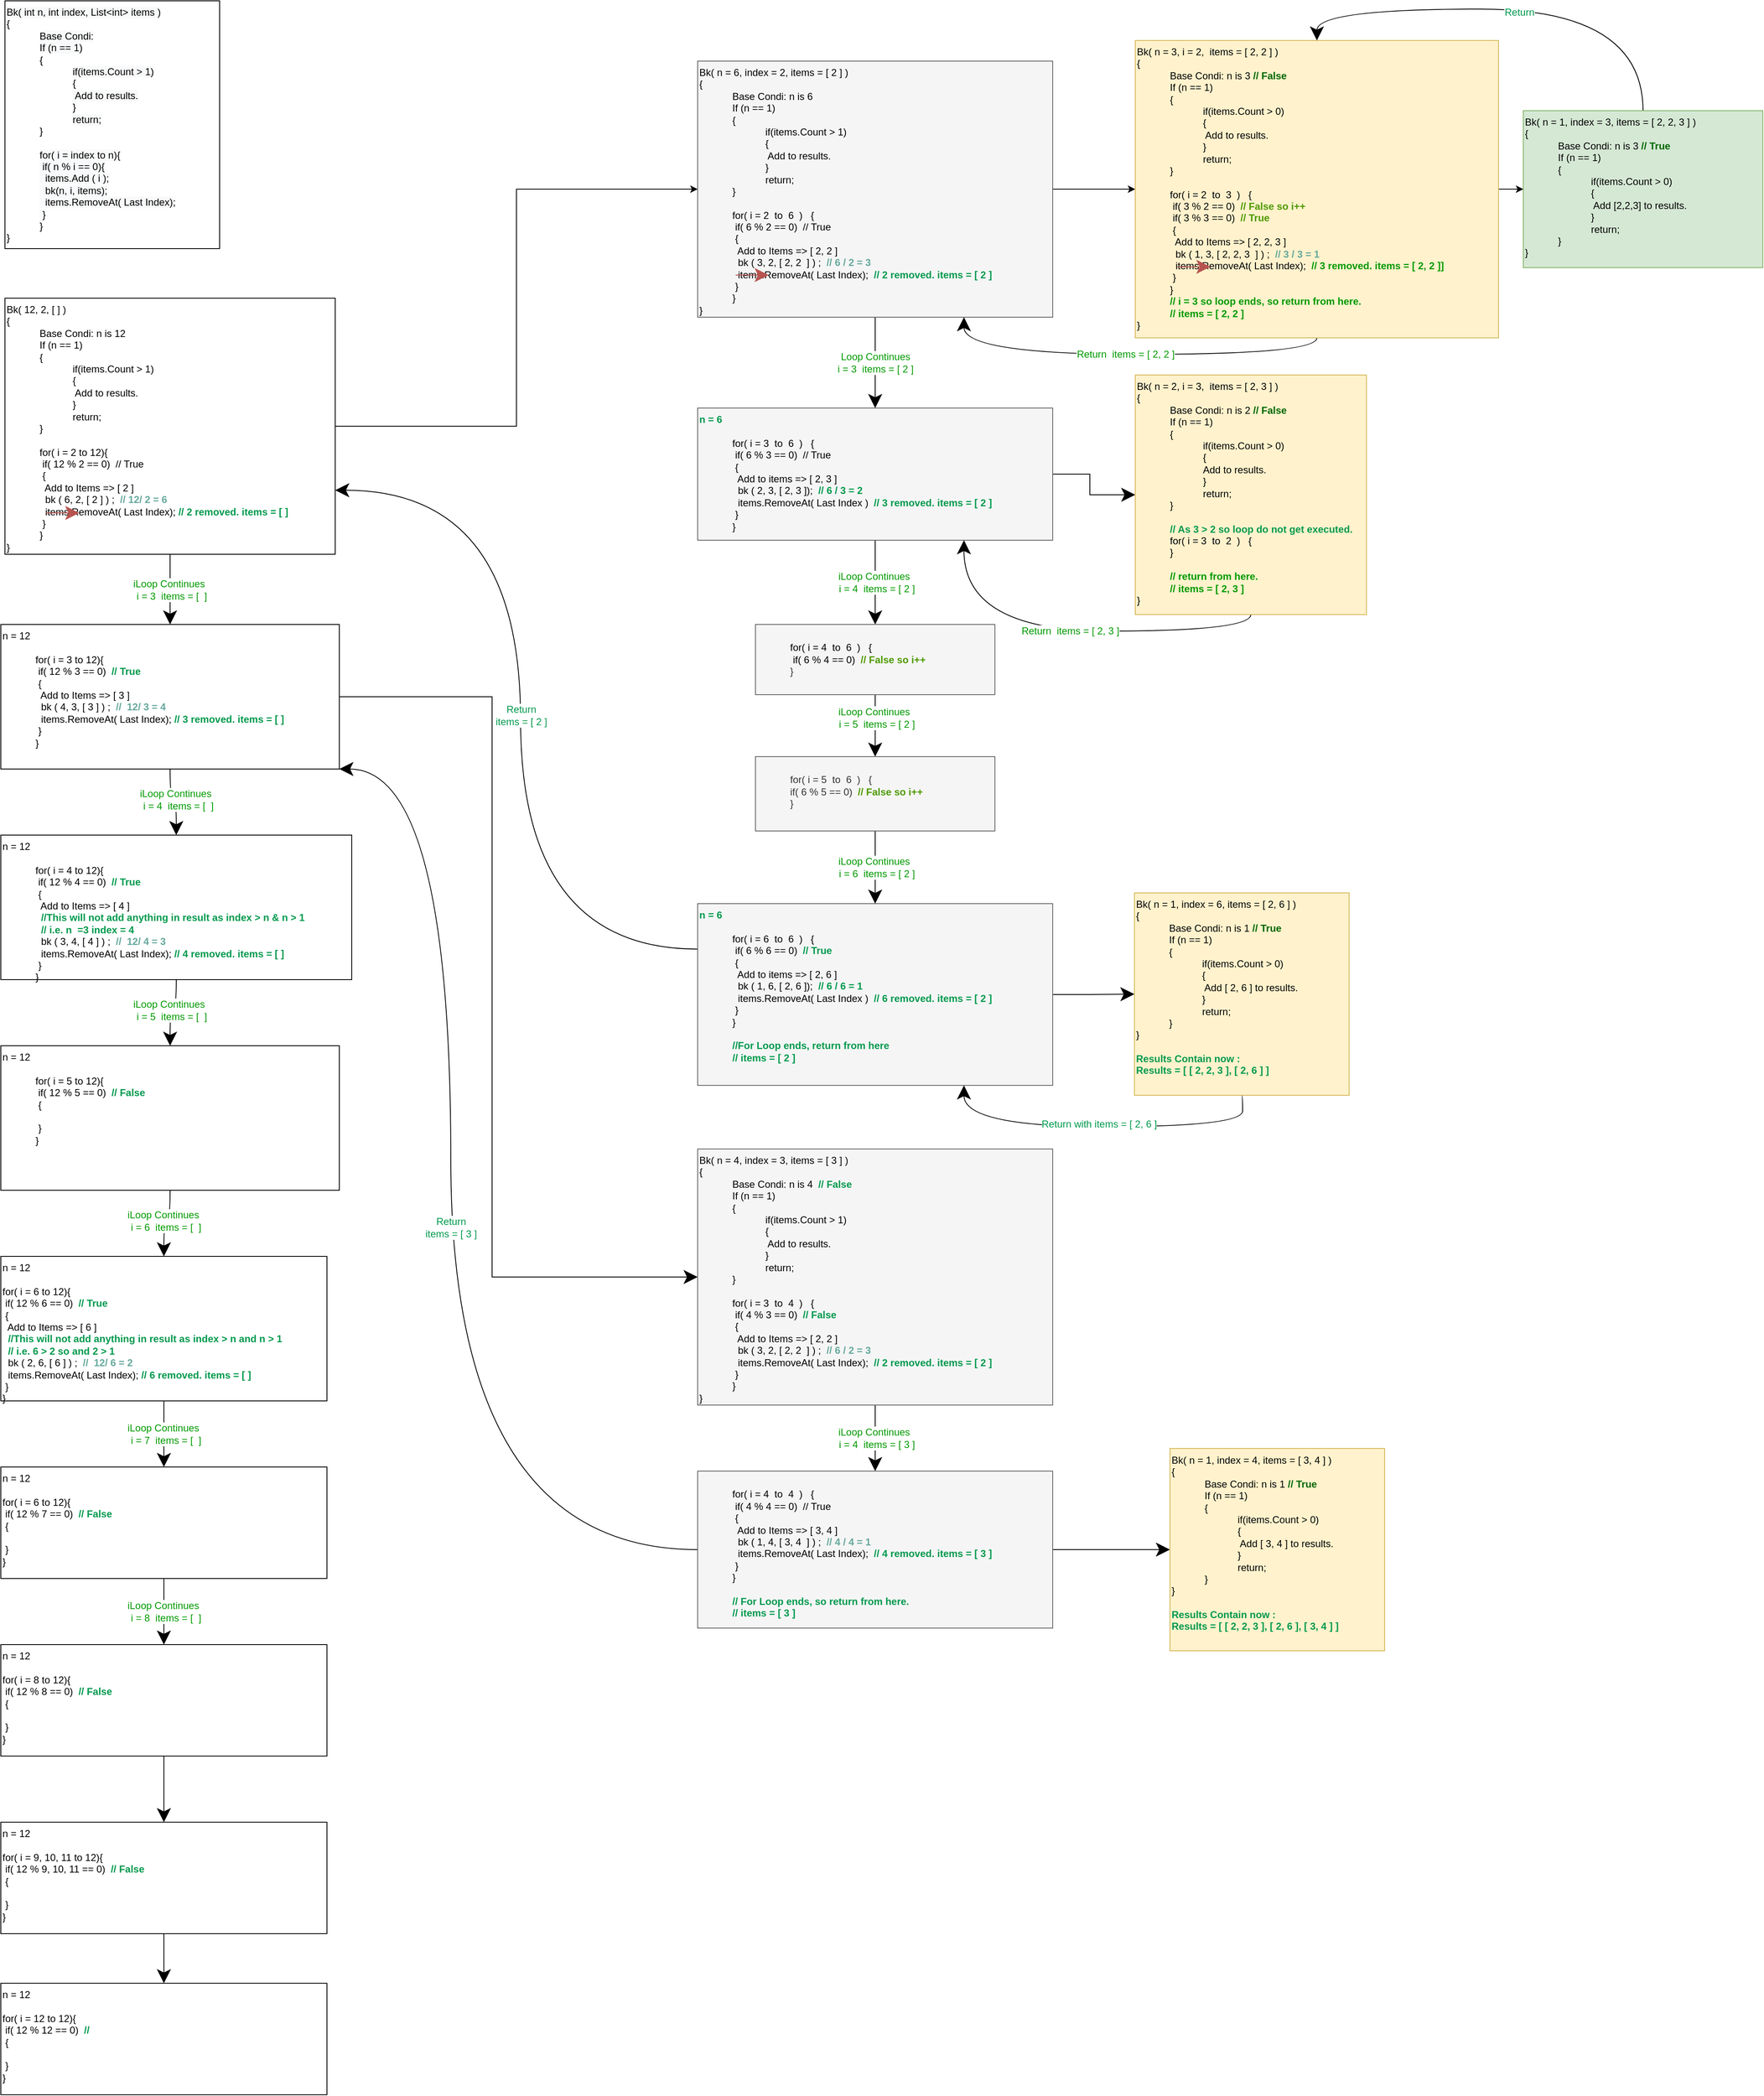 <mxfile version="16.5.6" type="github">
  <diagram id="TVcDELRVrFLW0wGUHTuc" name="Page-1">
    <mxGraphModel dx="3160" dy="1693" grid="1" gridSize="10" guides="1" tooltips="1" connect="1" arrows="1" fold="1" page="1" pageScale="1" pageWidth="850" pageHeight="1100" math="0" shadow="0">
      <root>
        <mxCell id="0" />
        <mxCell id="1" parent="0" />
        <mxCell id="zWgPleoThViOkadC-9Bl-2" value="&lt;span style=&quot;color: rgb(0 , 0 , 0) ; font-family: &amp;#34;helvetica&amp;#34; ; font-size: 12px ; font-style: normal ; font-weight: 400 ; letter-spacing: normal ; text-indent: 0px ; text-transform: none ; word-spacing: 0px ; background-color: rgb(248 , 249 , 250) ; display: inline ; float: none&quot;&gt;Bk( int n, int index, List&amp;lt;int&amp;gt; items )&lt;/span&gt;&lt;br style=&quot;color: rgb(0 , 0 , 0) ; font-family: &amp;#34;helvetica&amp;#34; ; font-size: 12px ; font-style: normal ; font-weight: 400 ; letter-spacing: normal ; text-indent: 0px ; text-transform: none ; word-spacing: 0px ; background-color: rgb(248 , 249 , 250)&quot;&gt;&lt;span style=&quot;color: rgb(0 , 0 , 0) ; font-family: &amp;#34;helvetica&amp;#34; ; font-size: 12px ; font-style: normal ; font-weight: 400 ; letter-spacing: normal ; text-indent: 0px ; text-transform: none ; word-spacing: 0px ; background-color: rgb(248 , 249 , 250) ; display: inline ; float: none&quot;&gt;{&lt;/span&gt;&lt;br style=&quot;color: rgb(0 , 0 , 0) ; font-family: &amp;#34;helvetica&amp;#34; ; font-size: 12px ; font-style: normal ; font-weight: 400 ; letter-spacing: normal ; text-indent: 0px ; text-transform: none ; word-spacing: 0px ; background-color: rgb(248 , 249 , 250)&quot;&gt;&lt;span style=&quot;color: rgb(0 , 0 , 0) ; font-family: &amp;#34;helvetica&amp;#34; ; font-size: 12px ; font-style: normal ; font-weight: 400 ; letter-spacing: normal ; text-indent: 0px ; text-transform: none ; word-spacing: 0px ; background-color: rgb(248 , 249 , 250)&quot;&gt;&lt;span style=&quot;font-size: 12px&quot;&gt;&lt;/span&gt;&lt;/span&gt;&lt;span style=&quot;color: rgb(0 , 0 , 0) ; font-family: &amp;#34;helvetica&amp;#34; ; font-size: 12px ; font-style: normal ; font-weight: 400 ; letter-spacing: normal ; text-indent: 0px ; text-transform: none ; word-spacing: 0px ; background-color: rgb(248 , 249 , 250)&quot;&gt;	&lt;/span&gt;&lt;blockquote style=&quot;margin: 0px 0px 0px 40px ; border: none ; padding: 0px ; font-size: 12px&quot;&gt;&lt;span style=&quot;color: rgb(0 , 0 , 0) ; font-family: &amp;#34;helvetica&amp;#34; ; font-size: 12px ; font-style: normal ; font-weight: 400 ; letter-spacing: normal ; text-indent: 0px ; text-transform: none ; word-spacing: 0px ; background-color: rgb(248 , 249 , 250) ; display: inline ; float: none&quot;&gt;Base Condi:&lt;br style=&quot;font-size: 12px&quot;&gt;&lt;/span&gt;&lt;span style=&quot;color: rgb(0 , 0 , 0) ; font-family: &amp;#34;helvetica&amp;#34; ; font-size: 12px ; font-style: normal ; font-weight: 400 ; letter-spacing: normal ; text-indent: 0px ; text-transform: none ; word-spacing: 0px ; background-color: rgb(248 , 249 , 250) ; display: inline ; float: none&quot;&gt;If (n == 1)&lt;br style=&quot;font-size: 12px&quot;&gt;&lt;/span&gt;&lt;span style=&quot;color: rgb(0 , 0 , 0) ; font-family: &amp;#34;helvetica&amp;#34; ; font-size: 12px ; font-style: normal ; font-weight: 400 ; letter-spacing: normal ; text-indent: 0px ; text-transform: none ; word-spacing: 0px ; background-color: rgb(248 , 249 , 250) ; display: inline ; float: none&quot;&gt;{&lt;br style=&quot;font-size: 12px&quot;&gt;&lt;/span&gt;&lt;/blockquote&gt;&lt;blockquote style=&quot;margin: 0px 0px 0px 40px ; border: none ; padding: 0px ; font-size: 12px&quot;&gt;&lt;blockquote style=&quot;margin: 0px 0px 0px 40px ; border: none ; padding: 0px ; font-size: 12px&quot;&gt;&lt;span style=&quot;color: rgb(0 , 0 , 0) ; font-family: &amp;#34;helvetica&amp;#34; ; font-size: 12px ; font-style: normal ; font-weight: 400 ; letter-spacing: normal ; text-indent: 0px ; text-transform: none ; word-spacing: 0px ; background-color: rgb(248 , 249 , 250) ; display: inline ; float: none&quot;&gt;if(items.Count &amp;gt; 1)&lt;/span&gt;&lt;/blockquote&gt;&lt;blockquote style=&quot;margin: 0px 0px 0px 40px ; border: none ; padding: 0px ; font-size: 12px&quot;&gt;&lt;span style=&quot;color: rgb(0 , 0 , 0) ; font-family: &amp;#34;helvetica&amp;#34; ; font-size: 12px ; font-style: normal ; font-weight: 400 ; letter-spacing: normal ; text-indent: 0px ; text-transform: none ; word-spacing: 0px ; background-color: rgb(248 , 249 , 250) ; display: inline ; float: none&quot;&gt;{&lt;/span&gt;&lt;/blockquote&gt;&lt;blockquote style=&quot;margin: 0px 0px 0px 40px ; border: none ; padding: 0px ; font-size: 12px&quot;&gt;&lt;span style=&quot;color: rgb(0 , 0 , 0) ; font-family: &amp;#34;helvetica&amp;#34; ; font-size: 12px ; font-style: normal ; font-weight: 400 ; letter-spacing: normal ; text-indent: 0px ; text-transform: none ; word-spacing: 0px ; background-color: rgb(248 , 249 , 250) ; display: inline ; float: none&quot;&gt;&lt;span style=&quot;white-space: pre ; font-size: 12px&quot;&gt;	&lt;/span&gt;Add to results.&lt;/span&gt;&lt;/blockquote&gt;&lt;blockquote style=&quot;margin: 0px 0px 0px 40px ; border: none ; padding: 0px ; font-size: 12px&quot;&gt;&lt;span style=&quot;color: rgb(0 , 0 , 0) ; font-family: &amp;#34;helvetica&amp;#34; ; font-size: 12px ; font-style: normal ; font-weight: 400 ; letter-spacing: normal ; text-indent: 0px ; text-transform: none ; word-spacing: 0px ; background-color: rgb(248 , 249 , 250) ; display: inline ; float: none&quot;&gt;}&lt;/span&gt;&lt;/blockquote&gt;&lt;blockquote style=&quot;margin: 0px 0px 0px 40px ; border: none ; padding: 0px ; font-size: 12px&quot;&gt;&lt;span style=&quot;color: rgb(0 , 0 , 0) ; font-family: &amp;#34;helvetica&amp;#34; ; font-size: 12px ; font-style: normal ; font-weight: 400 ; letter-spacing: normal ; text-indent: 0px ; text-transform: none ; word-spacing: 0px ; background-color: rgb(248 , 249 , 250) ; display: inline ; float: none&quot;&gt;return;&lt;/span&gt;&lt;/blockquote&gt;&lt;/blockquote&gt;&lt;blockquote style=&quot;margin: 0px 0px 0px 40px ; border: none ; padding: 0px ; font-size: 12px&quot;&gt;&lt;span style=&quot;color: rgb(0 , 0 , 0) ; font-family: &amp;#34;helvetica&amp;#34; ; font-size: 12px ; font-style: normal ; font-weight: 400 ; letter-spacing: normal ; text-indent: 0px ; text-transform: none ; word-spacing: 0px ; background-color: rgb(248 , 249 , 250) ; display: inline ; float: none&quot;&gt;}&lt;/span&gt;&lt;/blockquote&gt;&lt;blockquote style=&quot;margin: 0px 0px 0px 40px ; border: none ; padding: 0px ; font-size: 12px&quot;&gt;&lt;br style=&quot;color: rgb(0 , 0 , 0) ; font-family: &amp;#34;helvetica&amp;#34; ; font-size: 12px ; font-style: normal ; font-weight: 400 ; letter-spacing: normal ; text-indent: 0px ; text-transform: none ; word-spacing: 0px ; background-color: rgb(248 , 249 , 250)&quot;&gt;&lt;span style=&quot;color: rgb(0 , 0 , 0) ; font-family: &amp;#34;helvetica&amp;#34; ; font-size: 12px ; font-style: normal ; font-weight: 400 ; letter-spacing: normal ; text-indent: 0px ; text-transform: none ; word-spacing: 0px ; background-color: rgb(248 , 249 , 250) ; display: inline ; float: none&quot;&gt;for( i = index to n){&lt;br style=&quot;font-size: 12px&quot;&gt;&lt;/span&gt;&lt;span style=&quot;color: rgb(0 , 0 , 0) ; font-family: &amp;#34;helvetica&amp;#34; ; font-size: 12px ; font-style: normal ; font-weight: 400 ; letter-spacing: normal ; text-indent: 0px ; text-transform: none ; word-spacing: 0px ; background-color: rgb(248 , 249 , 250) ; display: inline ; float: none&quot;&gt;&lt;span style=&quot;white-space: pre ; font-size: 12px&quot;&gt;	&lt;/span&gt;if( n % i == 0){&lt;br style=&quot;font-size: 12px&quot;&gt;&lt;/span&gt;&lt;span style=&quot;color: rgb(0 , 0 , 0) ; font-family: &amp;#34;helvetica&amp;#34; ; font-size: 12px ; font-style: normal ; font-weight: 400 ; letter-spacing: normal ; text-indent: 0px ; text-transform: none ; word-spacing: 0px ; background-color: rgb(248 , 249 , 250) ; display: inline ; float: none&quot;&gt;&lt;span style=&quot;white-space: pre ; font-size: 12px&quot;&gt;	&lt;span style=&quot;white-space: pre ; font-size: 12px&quot;&gt;	&lt;/span&gt;&lt;/span&gt;items.Add ( i );&lt;br style=&quot;font-size: 12px&quot;&gt;&lt;/span&gt;&lt;span style=&quot;color: rgb(0 , 0 , 0) ; font-family: &amp;#34;helvetica&amp;#34; ; font-size: 12px ; font-style: normal ; font-weight: 400 ; letter-spacing: normal ; text-indent: 0px ; text-transform: none ; word-spacing: 0px ; background-color: rgb(248 , 249 , 250) ; display: inline ; float: none&quot;&gt;&lt;span style=&quot;white-space: pre ; font-size: 12px&quot;&gt;	&lt;span style=&quot;white-space: pre ; font-size: 12px&quot;&gt;	&lt;/span&gt;&lt;/span&gt;bk(n, i, items);&lt;br style=&quot;font-size: 12px&quot;&gt;&lt;/span&gt;&lt;span style=&quot;color: rgb(0 , 0 , 0) ; font-family: &amp;#34;helvetica&amp;#34; ; font-size: 12px ; font-style: normal ; font-weight: 400 ; letter-spacing: normal ; text-indent: 0px ; text-transform: none ; word-spacing: 0px ; background-color: rgb(248 , 249 , 250) ; display: inline ; float: none&quot;&gt;&lt;span style=&quot;white-space: pre ; font-size: 12px&quot;&gt;	&lt;span style=&quot;white-space: pre ; font-size: 12px&quot;&gt;	&lt;/span&gt;&lt;/span&gt;items.RemoveAt( Last Index);&lt;br style=&quot;font-size: 12px&quot;&gt;&lt;/span&gt;&lt;span style=&quot;color: rgb(0 , 0 , 0) ; font-family: &amp;#34;helvetica&amp;#34; ; font-size: 12px ; font-style: normal ; font-weight: 400 ; letter-spacing: normal ; text-indent: 0px ; text-transform: none ; word-spacing: 0px ; background-color: rgb(248 , 249 , 250) ; display: inline ; float: none&quot;&gt;&lt;span style=&quot;white-space: pre ; font-size: 12px&quot;&gt;	&lt;/span&gt;}&lt;br style=&quot;font-size: 12px&quot;&gt;&lt;/span&gt;&lt;span style=&quot;color: rgb(0 , 0 , 0) ; font-family: &amp;#34;helvetica&amp;#34; ; font-size: 12px ; font-style: normal ; font-weight: 400 ; letter-spacing: normal ; text-indent: 0px ; text-transform: none ; word-spacing: 0px ; background-color: rgb(248 , 249 , 250) ; display: inline ; float: none&quot;&gt;}&lt;/span&gt;&lt;/blockquote&gt;&lt;span style=&quot;color: rgb(0 , 0 , 0) ; font-family: &amp;#34;helvetica&amp;#34; ; font-size: 12px ; font-style: normal ; font-weight: 400 ; letter-spacing: normal ; text-indent: 0px ; text-transform: none ; word-spacing: 0px ; background-color: rgb(248 , 249 , 250) ; display: inline ; float: none&quot;&gt;}&lt;/span&gt;" style="rounded=0;whiteSpace=wrap;html=1;align=left;verticalAlign=top;horizontal=1;fontSize=12;" vertex="1" parent="1">
          <mxGeometry x="30" y="40" width="260" height="300" as="geometry" />
        </mxCell>
        <mxCell id="zWgPleoThViOkadC-9Bl-6" value="" style="edgeStyle=orthogonalEdgeStyle;rounded=0;orthogonalLoop=1;jettySize=auto;html=1;fontSize=12;fontColor=#65A89C;" edge="1" parent="1" source="zWgPleoThViOkadC-9Bl-4" target="zWgPleoThViOkadC-9Bl-5">
          <mxGeometry relative="1" as="geometry" />
        </mxCell>
        <mxCell id="zWgPleoThViOkadC-9Bl-60" value="&lt;span style=&quot;color: rgb(0 , 153 , 0)&quot;&gt;iLoop Continues&amp;nbsp;&lt;/span&gt;&lt;br style=&quot;color: rgb(0 , 153 , 0)&quot;&gt;&lt;span style=&quot;color: rgb(0 , 153 , 0)&quot;&gt;&amp;nbsp;i = 3&amp;nbsp; items = [&amp;nbsp; ]&lt;/span&gt;" style="edgeStyle=orthogonalEdgeStyle;jumpSize=6;orthogonalLoop=1;jettySize=auto;html=1;fontSize=12;fontColor=#00994D;startSize=6;endSize=14;fillColor=#009900;rounded=0;" edge="1" parent="1" source="zWgPleoThViOkadC-9Bl-4" target="zWgPleoThViOkadC-9Bl-59">
          <mxGeometry relative="1" as="geometry" />
        </mxCell>
        <mxCell id="zWgPleoThViOkadC-9Bl-4" value="&lt;span style=&quot;color: rgb(0 , 0 , 0) ; font-family: &amp;#34;helvetica&amp;#34; ; font-size: 12px ; font-style: normal ; font-weight: 400 ; letter-spacing: normal ; text-indent: 0px ; text-transform: none ; word-spacing: 0px ; display: inline ; float: none&quot;&gt;Bk( 12, 2, [ ] )&lt;/span&gt;&lt;br style=&quot;color: rgb(0 , 0 , 0) ; font-family: &amp;#34;helvetica&amp;#34; ; font-size: 12px ; font-style: normal ; font-weight: 400 ; letter-spacing: normal ; text-indent: 0px ; text-transform: none ; word-spacing: 0px&quot;&gt;&lt;span style=&quot;color: rgb(0 , 0 , 0) ; font-family: &amp;#34;helvetica&amp;#34; ; font-size: 12px ; font-style: normal ; font-weight: 400 ; letter-spacing: normal ; text-indent: 0px ; text-transform: none ; word-spacing: 0px ; display: inline ; float: none&quot;&gt;{&lt;/span&gt;&lt;br style=&quot;color: rgb(0 , 0 , 0) ; font-family: &amp;#34;helvetica&amp;#34; ; font-size: 12px ; font-style: normal ; font-weight: 400 ; letter-spacing: normal ; text-indent: 0px ; text-transform: none ; word-spacing: 0px&quot;&gt;&lt;span style=&quot;color: rgb(0 , 0 , 0) ; font-family: &amp;#34;helvetica&amp;#34; ; font-size: 12px ; font-style: normal ; font-weight: 400 ; letter-spacing: normal ; text-indent: 0px ; text-transform: none ; word-spacing: 0px&quot;&gt;&lt;span style=&quot;font-size: 12px&quot;&gt;&lt;/span&gt;&lt;/span&gt;&lt;span style=&quot;color: rgb(0 , 0 , 0) ; font-family: &amp;#34;helvetica&amp;#34; ; font-size: 12px ; font-style: normal ; font-weight: 400 ; letter-spacing: normal ; text-indent: 0px ; text-transform: none ; word-spacing: 0px&quot;&gt;	&lt;/span&gt;&lt;blockquote style=&quot;margin: 0px 0px 0px 40px ; border: none ; padding: 0px ; font-size: 12px&quot;&gt;&lt;span style=&quot;color: rgb(0 , 0 , 0) ; font-family: &amp;#34;helvetica&amp;#34; ; font-size: 12px ; font-style: normal ; font-weight: 400 ; letter-spacing: normal ; text-indent: 0px ; text-transform: none ; word-spacing: 0px ; display: inline ; float: none&quot;&gt;Base Condi: n is 12&lt;br style=&quot;font-size: 12px&quot;&gt;&lt;/span&gt;&lt;span style=&quot;color: rgb(0 , 0 , 0) ; font-family: &amp;#34;helvetica&amp;#34; ; font-size: 12px ; font-style: normal ; font-weight: 400 ; letter-spacing: normal ; text-indent: 0px ; text-transform: none ; word-spacing: 0px ; display: inline ; float: none&quot;&gt;If (n == 1)&lt;br style=&quot;font-size: 12px&quot;&gt;&lt;/span&gt;&lt;span style=&quot;color: rgb(0 , 0 , 0) ; font-family: &amp;#34;helvetica&amp;#34; ; font-size: 12px ; font-style: normal ; font-weight: 400 ; letter-spacing: normal ; text-indent: 0px ; text-transform: none ; word-spacing: 0px ; display: inline ; float: none&quot;&gt;{&lt;br style=&quot;font-size: 12px&quot;&gt;&lt;/span&gt;&lt;/blockquote&gt;&lt;blockquote style=&quot;margin: 0px 0px 0px 40px ; border: none ; padding: 0px ; font-size: 12px&quot;&gt;&lt;blockquote style=&quot;margin: 0px 0px 0px 40px ; border: none ; padding: 0px ; font-size: 12px&quot;&gt;&lt;span style=&quot;color: rgb(0 , 0 , 0) ; font-family: &amp;#34;helvetica&amp;#34; ; font-size: 12px ; font-style: normal ; font-weight: 400 ; letter-spacing: normal ; text-indent: 0px ; text-transform: none ; word-spacing: 0px ; display: inline ; float: none&quot;&gt;if(items.Count &amp;gt; 1)&lt;/span&gt;&lt;/blockquote&gt;&lt;blockquote style=&quot;margin: 0px 0px 0px 40px ; border: none ; padding: 0px ; font-size: 12px&quot;&gt;&lt;span style=&quot;color: rgb(0 , 0 , 0) ; font-family: &amp;#34;helvetica&amp;#34; ; font-size: 12px ; font-style: normal ; font-weight: 400 ; letter-spacing: normal ; text-indent: 0px ; text-transform: none ; word-spacing: 0px ; display: inline ; float: none&quot;&gt;{&lt;/span&gt;&lt;/blockquote&gt;&lt;blockquote style=&quot;margin: 0px 0px 0px 40px ; border: none ; padding: 0px ; font-size: 12px&quot;&gt;&lt;span style=&quot;color: rgb(0 , 0 , 0) ; font-family: &amp;#34;helvetica&amp;#34; ; font-size: 12px ; font-style: normal ; font-weight: 400 ; letter-spacing: normal ; text-indent: 0px ; text-transform: none ; word-spacing: 0px ; display: inline ; float: none&quot;&gt;&lt;span style=&quot;white-space: pre ; font-size: 12px&quot;&gt;	&lt;/span&gt;Add to results.&lt;/span&gt;&lt;/blockquote&gt;&lt;blockquote style=&quot;margin: 0px 0px 0px 40px ; border: none ; padding: 0px ; font-size: 12px&quot;&gt;&lt;span style=&quot;color: rgb(0 , 0 , 0) ; font-family: &amp;#34;helvetica&amp;#34; ; font-size: 12px ; font-style: normal ; font-weight: 400 ; letter-spacing: normal ; text-indent: 0px ; text-transform: none ; word-spacing: 0px ; display: inline ; float: none&quot;&gt;}&lt;/span&gt;&lt;/blockquote&gt;&lt;blockquote style=&quot;margin: 0px 0px 0px 40px ; border: none ; padding: 0px ; font-size: 12px&quot;&gt;&lt;span style=&quot;color: rgb(0 , 0 , 0) ; font-family: &amp;#34;helvetica&amp;#34; ; font-size: 12px ; font-style: normal ; font-weight: 400 ; letter-spacing: normal ; text-indent: 0px ; text-transform: none ; word-spacing: 0px ; display: inline ; float: none&quot;&gt;return;&lt;/span&gt;&lt;/blockquote&gt;&lt;/blockquote&gt;&lt;blockquote style=&quot;margin: 0px 0px 0px 40px ; border: none ; padding: 0px ; font-size: 12px&quot;&gt;&lt;span style=&quot;color: rgb(0 , 0 , 0) ; font-family: &amp;#34;helvetica&amp;#34; ; font-size: 12px ; font-style: normal ; font-weight: 400 ; letter-spacing: normal ; text-indent: 0px ; text-transform: none ; word-spacing: 0px ; display: inline ; float: none&quot;&gt;}&lt;/span&gt;&lt;/blockquote&gt;&lt;blockquote style=&quot;margin: 0px 0px 0px 40px ; border: none ; padding: 0px ; font-size: 12px&quot;&gt;&lt;br style=&quot;color: rgb(0 , 0 , 0) ; font-family: &amp;#34;helvetica&amp;#34; ; font-size: 12px ; font-style: normal ; font-weight: 400 ; letter-spacing: normal ; text-indent: 0px ; text-transform: none ; word-spacing: 0px&quot;&gt;&lt;span style=&quot;color: rgb(0 , 0 , 0) ; font-family: &amp;#34;helvetica&amp;#34; ; font-size: 12px ; font-style: normal ; font-weight: 400 ; letter-spacing: normal ; text-indent: 0px ; text-transform: none ; word-spacing: 0px ; display: inline ; float: none&quot;&gt;for( i = 2 to 12){&lt;br style=&quot;font-size: 12px&quot;&gt;&lt;/span&gt;&lt;span style=&quot;color: rgb(0 , 0 , 0) ; font-family: &amp;#34;helvetica&amp;#34; ; font-size: 12px ; font-style: normal ; font-weight: 400 ; letter-spacing: normal ; text-indent: 0px ; text-transform: none ; word-spacing: 0px ; display: inline ; float: none&quot;&gt;&lt;span style=&quot;white-space: pre ; font-size: 12px&quot;&gt;	&lt;/span&gt;if( 12 % 2 == 0)&amp;nbsp; // True&lt;/span&gt;&lt;/blockquote&gt;&lt;blockquote style=&quot;margin: 0px 0px 0px 40px ; border: none ; padding: 0px ; font-size: 12px&quot;&gt;&lt;span style=&quot;color: rgb(0 , 0 , 0) ; font-family: &amp;#34;helvetica&amp;#34; ; font-size: 12px ; font-style: normal ; font-weight: 400 ; letter-spacing: normal ; text-indent: 0px ; text-transform: none ; word-spacing: 0px ; display: inline ; float: none&quot;&gt;&lt;span style=&quot;white-space: pre&quot;&gt;	&lt;/span&gt;{&lt;br style=&quot;font-size: 12px&quot;&gt;&lt;/span&gt;&lt;span style=&quot;color: rgb(0 , 0 , 0) ; font-family: &amp;#34;helvetica&amp;#34; ; font-size: 12px ; font-style: normal ; font-weight: 400 ; letter-spacing: normal ; text-indent: 0px ; text-transform: none ; word-spacing: 0px ; display: inline ; float: none&quot;&gt;&lt;span style=&quot;white-space: pre ; font-size: 12px&quot;&gt;	&lt;span style=&quot;white-space: pre ; font-size: 12px&quot;&gt;	&lt;/span&gt;A&lt;/span&gt;dd to Items =&amp;gt; [ 2 ]&amp;nbsp;&lt;br style=&quot;font-size: 12px&quot;&gt;&lt;/span&gt;&lt;span style=&quot;color: rgb(0 , 0 , 0) ; font-family: &amp;#34;helvetica&amp;#34; ; font-size: 12px ; font-style: normal ; font-weight: 400 ; letter-spacing: normal ; text-indent: 0px ; text-transform: none ; word-spacing: 0px ; display: inline ; float: none&quot;&gt;&lt;span style=&quot;white-space: pre ; font-size: 12px&quot;&gt;	&lt;span style=&quot;white-space: pre ; font-size: 12px&quot;&gt;	&lt;/span&gt;&lt;/span&gt;bk ( 6, 2, [ 2 ] ) ;&amp;nbsp;&lt;/span&gt;&lt;span style=&quot;font-family: &amp;#34;helvetica&amp;#34; ; font-size: 12px ; font-style: normal ; letter-spacing: normal ; text-indent: 0px ; text-transform: none ; word-spacing: 0px ; display: inline ; float: none&quot;&gt;&lt;b&gt;&lt;font color=&quot;#67ab9f&quot;&gt; &lt;/font&gt;&lt;/b&gt;&lt;/span&gt;&lt;span style=&quot;font-family: &amp;#34;helvetica&amp;#34; ; font-size: 12px ; font-style: normal ; letter-spacing: normal ; text-indent: 0px ; text-transform: none ; word-spacing: 0px ; display: inline ; float: none&quot;&gt;&lt;b&gt;&lt;font color=&quot;#65a89c&quot;&gt;// 12/ 2 = 6&lt;/font&gt;&lt;/b&gt;&lt;br style=&quot;font-size: 12px&quot;&gt;&lt;/span&gt;&lt;span style=&quot;color: rgb(0 , 0 , 0) ; font-family: &amp;#34;helvetica&amp;#34; ; font-size: 12px ; font-style: normal ; font-weight: 400 ; letter-spacing: normal ; text-indent: 0px ; text-transform: none ; word-spacing: 0px ; display: inline ; float: none&quot;&gt;&lt;span style=&quot;white-space: pre ; font-size: 12px&quot;&gt;	&lt;span style=&quot;white-space: pre ; font-size: 12px&quot;&gt;	&lt;/span&gt;&lt;/span&gt;items.RemoveAt( Last Index); &lt;/span&gt;&lt;span style=&quot;font-family: &amp;#34;helvetica&amp;#34; ; font-size: 12px ; font-style: normal ; letter-spacing: normal ; text-indent: 0px ; text-transform: none ; word-spacing: 0px ; display: inline ; float: none&quot;&gt;&lt;b&gt;&lt;font color=&quot;#00994d&quot;&gt;// 2 removed. items = [ ]&lt;/font&gt;&lt;/b&gt;&lt;br style=&quot;font-size: 12px&quot;&gt;&lt;/span&gt;&lt;span style=&quot;color: rgb(0 , 0 , 0) ; font-family: &amp;#34;helvetica&amp;#34; ; font-size: 12px ; font-style: normal ; font-weight: 400 ; letter-spacing: normal ; text-indent: 0px ; text-transform: none ; word-spacing: 0px ; display: inline ; float: none&quot;&gt;&lt;span style=&quot;white-space: pre ; font-size: 12px&quot;&gt;	&lt;/span&gt;}&lt;br style=&quot;font-size: 12px&quot;&gt;&lt;/span&gt;&lt;span style=&quot;color: rgb(0 , 0 , 0) ; font-family: &amp;#34;helvetica&amp;#34; ; font-size: 12px ; font-style: normal ; font-weight: 400 ; letter-spacing: normal ; text-indent: 0px ; text-transform: none ; word-spacing: 0px ; display: inline ; float: none&quot;&gt;}&lt;/span&gt;&lt;/blockquote&gt;&lt;span style=&quot;color: rgb(0 , 0 , 0) ; font-family: &amp;#34;helvetica&amp;#34; ; font-size: 12px ; font-style: normal ; font-weight: 400 ; letter-spacing: normal ; text-indent: 0px ; text-transform: none ; word-spacing: 0px ; display: inline ; float: none&quot;&gt;}&lt;/span&gt;" style="rounded=0;whiteSpace=wrap;html=1;align=left;verticalAlign=top;horizontal=1;fontSize=12;labelBackgroundColor=none;" vertex="1" parent="1">
          <mxGeometry x="30" y="400" width="400" height="310" as="geometry" />
        </mxCell>
        <mxCell id="zWgPleoThViOkadC-9Bl-8" value="" style="edgeStyle=orthogonalEdgeStyle;rounded=0;orthogonalLoop=1;jettySize=auto;html=1;fontSize=12;fontColor=#65A89C;" edge="1" parent="1" source="zWgPleoThViOkadC-9Bl-5" target="zWgPleoThViOkadC-9Bl-7">
          <mxGeometry relative="1" as="geometry" />
        </mxCell>
        <mxCell id="zWgPleoThViOkadC-9Bl-45" value="Loop Continues&lt;br&gt;i = 3&amp;nbsp; items = [ 2 ]" style="edgeStyle=orthogonalEdgeStyle;jumpSize=6;orthogonalLoop=1;jettySize=auto;html=1;fontSize=12;fontColor=#009900;startSize=6;endSize=14;fillColor=#009900;rounded=0;entryX=0.5;entryY=0;entryDx=0;entryDy=0;exitX=0.5;exitY=1;exitDx=0;exitDy=0;" edge="1" parent="1" source="zWgPleoThViOkadC-9Bl-5" target="zWgPleoThViOkadC-9Bl-31">
          <mxGeometry relative="1" as="geometry">
            <mxPoint x="1013" y="423" as="sourcePoint" />
            <mxPoint x="1013" y="503" as="targetPoint" />
          </mxGeometry>
        </mxCell>
        <mxCell id="zWgPleoThViOkadC-9Bl-5" value="&lt;span style=&quot;color: rgb(0 , 0 , 0) ; font-family: &amp;#34;helvetica&amp;#34; ; font-size: 12px ; font-style: normal ; font-weight: 400 ; letter-spacing: normal ; text-indent: 0px ; text-transform: none ; word-spacing: 0px ; display: inline ; float: none&quot;&gt;Bk( n = 6, index = 2, items = [ 2 ] )&lt;/span&gt;&lt;br style=&quot;color: rgb(0 , 0 , 0) ; font-family: &amp;#34;helvetica&amp;#34; ; font-size: 12px ; font-style: normal ; font-weight: 400 ; letter-spacing: normal ; text-indent: 0px ; text-transform: none ; word-spacing: 0px&quot;&gt;&lt;span style=&quot;color: rgb(0 , 0 , 0) ; font-family: &amp;#34;helvetica&amp;#34; ; font-size: 12px ; font-style: normal ; font-weight: 400 ; letter-spacing: normal ; text-indent: 0px ; text-transform: none ; word-spacing: 0px ; display: inline ; float: none&quot;&gt;{&lt;/span&gt;&lt;br style=&quot;color: rgb(0 , 0 , 0) ; font-family: &amp;#34;helvetica&amp;#34; ; font-size: 12px ; font-style: normal ; font-weight: 400 ; letter-spacing: normal ; text-indent: 0px ; text-transform: none ; word-spacing: 0px&quot;&gt;&lt;span style=&quot;color: rgb(0 , 0 , 0) ; font-family: &amp;#34;helvetica&amp;#34; ; font-size: 12px ; font-style: normal ; font-weight: 400 ; letter-spacing: normal ; text-indent: 0px ; text-transform: none ; word-spacing: 0px&quot;&gt;&lt;span style=&quot;font-size: 12px&quot;&gt;&lt;/span&gt;&lt;/span&gt;&lt;span style=&quot;color: rgb(0 , 0 , 0) ; font-family: &amp;#34;helvetica&amp;#34; ; font-size: 12px ; font-style: normal ; font-weight: 400 ; letter-spacing: normal ; text-indent: 0px ; text-transform: none ; word-spacing: 0px&quot;&gt;	&lt;/span&gt;&lt;blockquote style=&quot;margin: 0px 0px 0px 40px ; border: none ; padding: 0px ; font-size: 12px&quot;&gt;&lt;span style=&quot;color: rgb(0 , 0 , 0) ; font-family: &amp;#34;helvetica&amp;#34; ; font-size: 12px ; font-style: normal ; font-weight: 400 ; letter-spacing: normal ; text-indent: 0px ; text-transform: none ; word-spacing: 0px ; display: inline ; float: none&quot;&gt;Base Condi: n is 6&lt;br style=&quot;font-size: 12px&quot;&gt;&lt;/span&gt;&lt;span style=&quot;color: rgb(0 , 0 , 0) ; font-family: &amp;#34;helvetica&amp;#34; ; font-size: 12px ; font-style: normal ; font-weight: 400 ; letter-spacing: normal ; text-indent: 0px ; text-transform: none ; word-spacing: 0px ; display: inline ; float: none&quot;&gt;If (n == 1)&lt;br style=&quot;font-size: 12px&quot;&gt;&lt;/span&gt;&lt;span style=&quot;color: rgb(0 , 0 , 0) ; font-family: &amp;#34;helvetica&amp;#34; ; font-size: 12px ; font-style: normal ; font-weight: 400 ; letter-spacing: normal ; text-indent: 0px ; text-transform: none ; word-spacing: 0px ; display: inline ; float: none&quot;&gt;{&lt;br style=&quot;font-size: 12px&quot;&gt;&lt;/span&gt;&lt;/blockquote&gt;&lt;blockquote style=&quot;margin: 0px 0px 0px 40px ; border: none ; padding: 0px ; font-size: 12px&quot;&gt;&lt;blockquote style=&quot;margin: 0px 0px 0px 40px ; border: none ; padding: 0px ; font-size: 12px&quot;&gt;&lt;span style=&quot;color: rgb(0 , 0 , 0) ; font-family: &amp;#34;helvetica&amp;#34; ; font-size: 12px ; font-style: normal ; font-weight: 400 ; letter-spacing: normal ; text-indent: 0px ; text-transform: none ; word-spacing: 0px ; display: inline ; float: none&quot;&gt;if(items.Count &amp;gt; 1)&lt;/span&gt;&lt;/blockquote&gt;&lt;blockquote style=&quot;margin: 0px 0px 0px 40px ; border: none ; padding: 0px ; font-size: 12px&quot;&gt;&lt;span style=&quot;color: rgb(0 , 0 , 0) ; font-family: &amp;#34;helvetica&amp;#34; ; font-size: 12px ; font-style: normal ; font-weight: 400 ; letter-spacing: normal ; text-indent: 0px ; text-transform: none ; word-spacing: 0px ; display: inline ; float: none&quot;&gt;{&lt;/span&gt;&lt;/blockquote&gt;&lt;blockquote style=&quot;margin: 0px 0px 0px 40px ; border: none ; padding: 0px ; font-size: 12px&quot;&gt;&lt;span style=&quot;color: rgb(0 , 0 , 0) ; font-family: &amp;#34;helvetica&amp;#34; ; font-size: 12px ; font-style: normal ; font-weight: 400 ; letter-spacing: normal ; text-indent: 0px ; text-transform: none ; word-spacing: 0px ; display: inline ; float: none&quot;&gt;&lt;span style=&quot;white-space: pre ; font-size: 12px&quot;&gt;	&lt;/span&gt;Add to results.&lt;/span&gt;&lt;/blockquote&gt;&lt;blockquote style=&quot;margin: 0px 0px 0px 40px ; border: none ; padding: 0px ; font-size: 12px&quot;&gt;&lt;span style=&quot;color: rgb(0 , 0 , 0) ; font-family: &amp;#34;helvetica&amp;#34; ; font-size: 12px ; font-style: normal ; font-weight: 400 ; letter-spacing: normal ; text-indent: 0px ; text-transform: none ; word-spacing: 0px ; display: inline ; float: none&quot;&gt;}&lt;/span&gt;&lt;/blockquote&gt;&lt;blockquote style=&quot;margin: 0px 0px 0px 40px ; border: none ; padding: 0px ; font-size: 12px&quot;&gt;&lt;span style=&quot;color: rgb(0 , 0 , 0) ; font-family: &amp;#34;helvetica&amp;#34; ; font-size: 12px ; font-style: normal ; font-weight: 400 ; letter-spacing: normal ; text-indent: 0px ; text-transform: none ; word-spacing: 0px ; display: inline ; float: none&quot;&gt;return;&lt;/span&gt;&lt;/blockquote&gt;&lt;/blockquote&gt;&lt;blockquote style=&quot;margin: 0px 0px 0px 40px ; border: none ; padding: 0px ; font-size: 12px&quot;&gt;&lt;span style=&quot;color: rgb(0 , 0 , 0) ; font-family: &amp;#34;helvetica&amp;#34; ; font-size: 12px ; font-style: normal ; font-weight: 400 ; letter-spacing: normal ; text-indent: 0px ; text-transform: none ; word-spacing: 0px ; display: inline ; float: none&quot;&gt;}&lt;/span&gt;&lt;/blockquote&gt;&lt;blockquote style=&quot;margin: 0px 0px 0px 40px ; border: none ; padding: 0px ; font-size: 12px&quot;&gt;&lt;br style=&quot;color: rgb(0 , 0 , 0) ; font-family: &amp;#34;helvetica&amp;#34; ; font-size: 12px ; font-style: normal ; font-weight: 400 ; letter-spacing: normal ; text-indent: 0px ; text-transform: none ; word-spacing: 0px&quot;&gt;&lt;span style=&quot;color: rgb(0 , 0 , 0) ; font-family: &amp;#34;helvetica&amp;#34; ; font-size: 12px ; font-style: normal ; font-weight: 400 ; letter-spacing: normal ; text-indent: 0px ; text-transform: none ; word-spacing: 0px ; display: inline ; float: none&quot;&gt;for( i = 2&amp;nbsp; to&amp;nbsp; 6&amp;nbsp; )&amp;nbsp; &amp;nbsp;{&lt;br style=&quot;font-size: 12px&quot;&gt;&lt;/span&gt;&lt;span style=&quot;color: rgb(0 , 0 , 0) ; font-family: &amp;#34;helvetica&amp;#34; ; font-size: 12px ; font-style: normal ; font-weight: 400 ; letter-spacing: normal ; text-indent: 0px ; text-transform: none ; word-spacing: 0px ; display: inline ; float: none&quot;&gt;&lt;span style=&quot;white-space: pre ; font-size: 12px&quot;&gt;	&lt;/span&gt;if( 6 % 2 == 0)&amp;nbsp; // True&lt;/span&gt;&lt;/blockquote&gt;&lt;blockquote style=&quot;margin: 0px 0px 0px 40px ; border: none ; padding: 0px ; font-size: 12px&quot;&gt;&lt;span style=&quot;color: rgb(0 , 0 , 0) ; font-family: &amp;#34;helvetica&amp;#34; ; font-size: 12px ; font-style: normal ; font-weight: 400 ; letter-spacing: normal ; text-indent: 0px ; text-transform: none ; word-spacing: 0px ; display: inline ; float: none&quot;&gt;&lt;span style=&quot;white-space: pre&quot;&gt;	&lt;/span&gt;{&lt;br style=&quot;font-size: 12px&quot;&gt;&lt;/span&gt;&lt;span style=&quot;color: rgb(0 , 0 , 0) ; font-family: &amp;#34;helvetica&amp;#34; ; font-size: 12px ; font-style: normal ; font-weight: 400 ; letter-spacing: normal ; text-indent: 0px ; text-transform: none ; word-spacing: 0px ; display: inline ; float: none&quot;&gt;&lt;span style=&quot;white-space: pre ; font-size: 12px&quot;&gt;	&lt;span style=&quot;white-space: pre ; font-size: 12px&quot;&gt;	&lt;/span&gt;A&lt;/span&gt;dd to Items =&amp;gt; [ 2, 2 ]&amp;nbsp;&lt;br style=&quot;font-size: 12px&quot;&gt;&lt;/span&gt;&lt;span style=&quot;color: rgb(0 , 0 , 0) ; font-family: &amp;#34;helvetica&amp;#34; ; font-size: 12px ; font-style: normal ; font-weight: 400 ; letter-spacing: normal ; text-indent: 0px ; text-transform: none ; word-spacing: 0px ; display: inline ; float: none&quot;&gt;&lt;span style=&quot;white-space: pre ; font-size: 12px&quot;&gt;	&lt;span style=&quot;white-space: pre ; font-size: 12px&quot;&gt;	&lt;/span&gt;&lt;/span&gt;bk ( 3, 2, [ 2, 2&amp;nbsp; ] ) ;&amp;nbsp;&lt;/span&gt;&lt;span style=&quot;font-family: &amp;#34;helvetica&amp;#34; ; font-size: 12px ; font-style: normal ; letter-spacing: normal ; text-indent: 0px ; text-transform: none ; word-spacing: 0px ; display: inline ; float: none&quot;&gt;&lt;b&gt;&lt;font color=&quot;#67ab9f&quot;&gt; &lt;/font&gt;&lt;/b&gt;&lt;/span&gt;&lt;span style=&quot;font-family: &amp;#34;helvetica&amp;#34; ; font-size: 12px ; font-style: normal ; letter-spacing: normal ; text-indent: 0px ; text-transform: none ; word-spacing: 0px ; display: inline ; float: none&quot;&gt;&lt;b&gt;&lt;font color=&quot;#65a89c&quot;&gt;// 6 / 2 = 3&lt;/font&gt;&lt;/b&gt;&lt;br style=&quot;font-size: 12px&quot;&gt;&lt;/span&gt;&lt;span style=&quot;color: rgb(0 , 0 , 0) ; font-family: &amp;#34;helvetica&amp;#34; ; font-size: 12px ; font-style: normal ; font-weight: 400 ; letter-spacing: normal ; text-indent: 0px ; text-transform: none ; word-spacing: 0px ; display: inline ; float: none&quot;&gt;&lt;span style=&quot;white-space: pre ; font-size: 12px&quot;&gt;	&lt;span style=&quot;white-space: pre ; font-size: 12px&quot;&gt;	&lt;/span&gt;&lt;/span&gt;items.RemoveAt( Last Index);&amp;nbsp; &lt;/span&gt;&lt;span style=&quot;font-family: &amp;#34;helvetica&amp;#34; ; font-size: 12px ; font-style: normal ; letter-spacing: normal ; text-indent: 0px ; text-transform: none ; word-spacing: 0px ; display: inline ; float: none&quot;&gt;&lt;b&gt;&lt;font color=&quot;#00994d&quot;&gt;// 2 removed. items = [ 2 ]&lt;/font&gt;&lt;/b&gt;&lt;br style=&quot;font-size: 12px&quot;&gt;&lt;/span&gt;&lt;span style=&quot;color: rgb(0 , 0 , 0) ; font-family: &amp;#34;helvetica&amp;#34; ; font-size: 12px ; font-style: normal ; font-weight: 400 ; letter-spacing: normal ; text-indent: 0px ; text-transform: none ; word-spacing: 0px ; display: inline ; float: none&quot;&gt;&lt;span style=&quot;white-space: pre ; font-size: 12px&quot;&gt;	&lt;/span&gt;}&lt;br style=&quot;font-size: 12px&quot;&gt;&lt;/span&gt;&lt;span style=&quot;color: rgb(0 , 0 , 0) ; font-family: &amp;#34;helvetica&amp;#34; ; font-size: 12px ; font-style: normal ; font-weight: 400 ; letter-spacing: normal ; text-indent: 0px ; text-transform: none ; word-spacing: 0px ; display: inline ; float: none&quot;&gt;}&lt;/span&gt;&lt;/blockquote&gt;&lt;span style=&quot;color: rgb(0 , 0 , 0) ; font-family: &amp;#34;helvetica&amp;#34; ; font-size: 12px ; font-style: normal ; font-weight: 400 ; letter-spacing: normal ; text-indent: 0px ; text-transform: none ; word-spacing: 0px ; display: inline ; float: none&quot;&gt;}&lt;/span&gt;" style="rounded=0;whiteSpace=wrap;html=1;align=left;verticalAlign=top;horizontal=1;fontSize=12;labelBackgroundColor=none;fillColor=#f5f5f5;fontColor=#333333;strokeColor=#666666;" vertex="1" parent="1">
          <mxGeometry x="869" y="113" width="430" height="310" as="geometry" />
        </mxCell>
        <mxCell id="zWgPleoThViOkadC-9Bl-10" value="" style="edgeStyle=orthogonalEdgeStyle;rounded=0;orthogonalLoop=1;jettySize=auto;html=1;fontSize=12;fontColor=#4D9900;entryX=0;entryY=0.5;entryDx=0;entryDy=0;" edge="1" parent="1" source="zWgPleoThViOkadC-9Bl-7" target="zWgPleoThViOkadC-9Bl-11">
          <mxGeometry relative="1" as="geometry">
            <mxPoint x="1609" y="268" as="targetPoint" />
          </mxGeometry>
        </mxCell>
        <mxCell id="zWgPleoThViOkadC-9Bl-43" style="edgeStyle=orthogonalEdgeStyle;curved=1;jumpSize=6;orthogonalLoop=1;jettySize=auto;html=1;entryX=0.75;entryY=1;entryDx=0;entryDy=0;fontSize=12;fontColor=#009900;startSize=6;endSize=14;fillColor=#009900;exitX=0.5;exitY=1;exitDx=0;exitDy=0;" edge="1" parent="1" source="zWgPleoThViOkadC-9Bl-7" target="zWgPleoThViOkadC-9Bl-5">
          <mxGeometry relative="1" as="geometry" />
        </mxCell>
        <mxCell id="zWgPleoThViOkadC-9Bl-44" value="Return&amp;nbsp; items = [ 2, 2 ]" style="edgeLabel;html=1;align=center;verticalAlign=middle;resizable=0;points=[];fontSize=12;fontColor=#009900;" vertex="1" connectable="0" parent="zWgPleoThViOkadC-9Bl-43">
          <mxGeometry x="0.092" y="4" relative="1" as="geometry">
            <mxPoint x="17" y="-4" as="offset" />
          </mxGeometry>
        </mxCell>
        <mxCell id="zWgPleoThViOkadC-9Bl-7" value="&lt;span style=&quot;color: rgb(0 , 0 , 0) ; font-family: &amp;#34;helvetica&amp;#34; ; font-size: 12px ; font-style: normal ; font-weight: 400 ; letter-spacing: normal ; text-indent: 0px ; text-transform: none ; word-spacing: 0px ; display: inline ; float: none&quot;&gt;Bk( n = 3, i = 2,&amp;nbsp; items = [ 2, 2 ] )&lt;/span&gt;&lt;br style=&quot;color: rgb(0 , 0 , 0) ; font-family: &amp;#34;helvetica&amp;#34; ; font-size: 12px ; font-style: normal ; font-weight: 400 ; letter-spacing: normal ; text-indent: 0px ; text-transform: none ; word-spacing: 0px&quot;&gt;&lt;span style=&quot;color: rgb(0 , 0 , 0) ; font-family: &amp;#34;helvetica&amp;#34; ; font-size: 12px ; font-style: normal ; font-weight: 400 ; letter-spacing: normal ; text-indent: 0px ; text-transform: none ; word-spacing: 0px ; display: inline ; float: none&quot;&gt;{&lt;/span&gt;&lt;br style=&quot;color: rgb(0 , 0 , 0) ; font-family: &amp;#34;helvetica&amp;#34; ; font-size: 12px ; font-style: normal ; font-weight: 400 ; letter-spacing: normal ; text-indent: 0px ; text-transform: none ; word-spacing: 0px&quot;&gt;&lt;span style=&quot;color: rgb(0 , 0 , 0) ; font-family: &amp;#34;helvetica&amp;#34; ; font-size: 12px ; font-style: normal ; font-weight: 400 ; letter-spacing: normal ; text-indent: 0px ; text-transform: none ; word-spacing: 0px&quot;&gt;&lt;span style=&quot;font-size: 12px&quot;&gt;&lt;/span&gt;&lt;/span&gt;&lt;span style=&quot;color: rgb(0 , 0 , 0) ; font-family: &amp;#34;helvetica&amp;#34; ; font-size: 12px ; font-style: normal ; font-weight: 400 ; letter-spacing: normal ; text-indent: 0px ; text-transform: none ; word-spacing: 0px&quot;&gt;	&lt;/span&gt;&lt;blockquote style=&quot;margin: 0px 0px 0px 40px ; border: none ; padding: 0px ; font-size: 12px&quot;&gt;&lt;span style=&quot;color: rgb(0 , 0 , 0) ; font-family: &amp;#34;helvetica&amp;#34; ; font-size: 12px ; font-style: normal ; font-weight: 400 ; letter-spacing: normal ; text-indent: 0px ; text-transform: none ; word-spacing: 0px ; display: inline ; float: none&quot;&gt;Base Condi: n is 3 &lt;/span&gt;&lt;span style=&quot;font-family: &amp;#34;helvetica&amp;#34; ; font-size: 12px ; font-style: normal ; letter-spacing: normal ; text-indent: 0px ; text-transform: none ; word-spacing: 0px ; display: inline ; float: none&quot;&gt;&lt;font color=&quot;#006600&quot;&gt;&lt;b&gt;// False&lt;/b&gt;&lt;/font&gt;&lt;br style=&quot;font-size: 12px&quot;&gt;&lt;/span&gt;&lt;span style=&quot;color: rgb(0 , 0 , 0) ; font-family: &amp;#34;helvetica&amp;#34; ; font-size: 12px ; font-style: normal ; font-weight: 400 ; letter-spacing: normal ; text-indent: 0px ; text-transform: none ; word-spacing: 0px ; display: inline ; float: none&quot;&gt;If (n == 1)&lt;br style=&quot;font-size: 12px&quot;&gt;&lt;/span&gt;&lt;span style=&quot;color: rgb(0 , 0 , 0) ; font-family: &amp;#34;helvetica&amp;#34; ; font-size: 12px ; font-style: normal ; font-weight: 400 ; letter-spacing: normal ; text-indent: 0px ; text-transform: none ; word-spacing: 0px ; display: inline ; float: none&quot;&gt;{&lt;br style=&quot;font-size: 12px&quot;&gt;&lt;/span&gt;&lt;/blockquote&gt;&lt;blockquote style=&quot;margin: 0px 0px 0px 40px ; border: none ; padding: 0px ; font-size: 12px&quot;&gt;&lt;blockquote style=&quot;margin: 0px 0px 0px 40px ; border: none ; padding: 0px ; font-size: 12px&quot;&gt;&lt;span style=&quot;color: rgb(0 , 0 , 0) ; font-family: &amp;#34;helvetica&amp;#34; ; font-size: 12px ; font-style: normal ; font-weight: 400 ; letter-spacing: normal ; text-indent: 0px ; text-transform: none ; word-spacing: 0px ; display: inline ; float: none&quot;&gt;if(items.Count &amp;gt; 0)&lt;/span&gt;&lt;/blockquote&gt;&lt;blockquote style=&quot;margin: 0px 0px 0px 40px ; border: none ; padding: 0px ; font-size: 12px&quot;&gt;&lt;span style=&quot;color: rgb(0 , 0 , 0) ; font-family: &amp;#34;helvetica&amp;#34; ; font-size: 12px ; font-style: normal ; font-weight: 400 ; letter-spacing: normal ; text-indent: 0px ; text-transform: none ; word-spacing: 0px ; display: inline ; float: none&quot;&gt;{&lt;/span&gt;&lt;/blockquote&gt;&lt;blockquote style=&quot;margin: 0px 0px 0px 40px ; border: none ; padding: 0px ; font-size: 12px&quot;&gt;&lt;span style=&quot;color: rgb(0 , 0 , 0) ; font-family: &amp;#34;helvetica&amp;#34; ; font-size: 12px ; font-style: normal ; font-weight: 400 ; letter-spacing: normal ; text-indent: 0px ; text-transform: none ; word-spacing: 0px ; display: inline ; float: none&quot;&gt;&lt;span style=&quot;white-space: pre ; font-size: 12px&quot;&gt;	&lt;/span&gt;Add to results.&lt;/span&gt;&lt;/blockquote&gt;&lt;blockquote style=&quot;margin: 0px 0px 0px 40px ; border: none ; padding: 0px ; font-size: 12px&quot;&gt;&lt;span style=&quot;color: rgb(0 , 0 , 0) ; font-family: &amp;#34;helvetica&amp;#34; ; font-size: 12px ; font-style: normal ; font-weight: 400 ; letter-spacing: normal ; text-indent: 0px ; text-transform: none ; word-spacing: 0px ; display: inline ; float: none&quot;&gt;}&lt;/span&gt;&lt;/blockquote&gt;&lt;blockquote style=&quot;margin: 0px 0px 0px 40px ; border: none ; padding: 0px ; font-size: 12px&quot;&gt;&lt;span style=&quot;color: rgb(0 , 0 , 0) ; font-family: &amp;#34;helvetica&amp;#34; ; font-size: 12px ; font-style: normal ; font-weight: 400 ; letter-spacing: normal ; text-indent: 0px ; text-transform: none ; word-spacing: 0px ; display: inline ; float: none&quot;&gt;return;&lt;/span&gt;&lt;/blockquote&gt;&lt;/blockquote&gt;&lt;blockquote style=&quot;margin: 0px 0px 0px 40px ; border: none ; padding: 0px ; font-size: 12px&quot;&gt;&lt;span style=&quot;color: rgb(0 , 0 , 0) ; font-family: &amp;#34;helvetica&amp;#34; ; font-size: 12px ; font-style: normal ; font-weight: 400 ; letter-spacing: normal ; text-indent: 0px ; text-transform: none ; word-spacing: 0px ; display: inline ; float: none&quot;&gt;}&lt;/span&gt;&lt;/blockquote&gt;&lt;blockquote style=&quot;margin: 0px 0px 0px 40px ; border: none ; padding: 0px ; font-size: 12px&quot;&gt;&lt;br style=&quot;color: rgb(0 , 0 , 0) ; font-family: &amp;#34;helvetica&amp;#34; ; font-size: 12px ; font-style: normal ; font-weight: 400 ; letter-spacing: normal ; text-indent: 0px ; text-transform: none ; word-spacing: 0px&quot;&gt;&lt;span style=&quot;color: rgb(0 , 0 , 0) ; font-family: &amp;#34;helvetica&amp;#34; ; font-size: 12px ; font-style: normal ; font-weight: 400 ; letter-spacing: normal ; text-indent: 0px ; text-transform: none ; word-spacing: 0px ; display: inline ; float: none&quot;&gt;for( i = 2&amp;nbsp; to&amp;nbsp; 3&amp;nbsp; )&amp;nbsp; &amp;nbsp;{&lt;/span&gt;&lt;/blockquote&gt;&lt;blockquote style=&quot;margin: 0px 0px 0px 40px ; border: none ; padding: 0px ; font-size: 12px&quot;&gt;&lt;span style=&quot;color: rgb(0 , 0 , 0) ; font-family: &amp;#34;helvetica&amp;#34; ; font-size: 12px ; font-style: normal ; font-weight: 400 ; letter-spacing: normal ; text-indent: 0px ; text-transform: none ; word-spacing: 0px ; display: inline ; float: none&quot;&gt;&lt;span style=&quot;white-space: pre&quot;&gt;	&lt;/span&gt;if( 3 % 2 == 0)&amp;nbsp; &lt;/span&gt;&lt;span style=&quot;font-family: &amp;#34;helvetica&amp;#34; ; font-size: 12px ; font-style: normal ; letter-spacing: normal ; text-indent: 0px ; text-transform: none ; word-spacing: 0px ; display: inline ; float: none&quot;&gt;&lt;font color=&quot;#4d9900&quot;&gt;&lt;b&gt;// False&lt;/b&gt;&lt;/font&gt;&lt;/span&gt;&lt;span style=&quot;font-family: &amp;#34;helvetica&amp;#34; ; font-size: 12px ; font-style: normal ; letter-spacing: normal ; text-indent: 0px ; text-transform: none ; word-spacing: 0px ; display: inline ; float: none&quot;&gt;&lt;font color=&quot;#4d9900&quot;&gt;&amp;nbsp;&lt;b&gt;so i++&lt;/b&gt;&lt;/font&gt;&lt;/span&gt;&lt;/blockquote&gt;&lt;blockquote style=&quot;margin: 0px 0px 0px 40px ; border: none ; padding: 0px ; font-size: 12px&quot;&gt;&lt;span style=&quot;font-family: &amp;#34;helvetica&amp;#34; ; font-size: 12px ; font-style: normal ; letter-spacing: normal ; text-indent: 0px ; text-transform: none ; word-spacing: 0px ; display: inline ; float: none&quot;&gt;&lt;span style=&quot;font-weight: 400 ; color: rgb(77 , 153 , 0) ; white-space: pre&quot;&gt;	&lt;/span&gt;if( 3 % 3 == 0)&amp;nbsp; &lt;font color=&quot;#4d9900&quot;&gt;&lt;b&gt;// True&lt;/b&gt;&lt;/font&gt;&lt;/span&gt;&lt;br&gt;&lt;/blockquote&gt;&lt;blockquote style=&quot;margin: 0px 0px 0px 40px ; border: none ; padding: 0px ; font-size: 12px&quot;&gt;&lt;span style=&quot;color: rgb(0 , 0 , 0) ; font-family: &amp;#34;helvetica&amp;#34; ; font-size: 12px ; font-style: normal ; font-weight: 400 ; letter-spacing: normal ; text-indent: 0px ; text-transform: none ; word-spacing: 0px ; display: inline ; float: none&quot;&gt;&lt;span style=&quot;white-space: pre&quot;&gt;	&lt;/span&gt;{&lt;br style=&quot;font-size: 12px&quot;&gt;&lt;/span&gt;&lt;span style=&quot;color: rgb(0 , 0 , 0) ; font-family: &amp;#34;helvetica&amp;#34; ; font-size: 12px ; font-style: normal ; font-weight: 400 ; letter-spacing: normal ; text-indent: 0px ; text-transform: none ; word-spacing: 0px ; display: inline ; float: none&quot;&gt;&lt;span style=&quot;white-space: pre ; font-size: 12px&quot;&gt;	&lt;span style=&quot;white-space: pre ; font-size: 12px&quot;&gt;	&lt;/span&gt;A&lt;/span&gt;dd to Items =&amp;gt; [ 2, 2, 3 ]&amp;nbsp;&lt;br style=&quot;font-size: 12px&quot;&gt;&lt;/span&gt;&lt;span style=&quot;color: rgb(0 , 0 , 0) ; font-family: &amp;#34;helvetica&amp;#34; ; font-size: 12px ; font-style: normal ; font-weight: 400 ; letter-spacing: normal ; text-indent: 0px ; text-transform: none ; word-spacing: 0px ; display: inline ; float: none&quot;&gt;&lt;span style=&quot;white-space: pre ; font-size: 12px&quot;&gt;	&lt;span style=&quot;white-space: pre ; font-size: 12px&quot;&gt;	&lt;/span&gt;&lt;/span&gt;bk ( 1, 3, [ 2, 2, 3&amp;nbsp; ] ) ;&amp;nbsp;&lt;/span&gt;&lt;span style=&quot;font-family: &amp;#34;helvetica&amp;#34; ; font-size: 12px ; font-style: normal ; letter-spacing: normal ; text-indent: 0px ; text-transform: none ; word-spacing: 0px ; display: inline ; float: none&quot;&gt;&lt;b&gt;&lt;font color=&quot;#67ab9f&quot;&gt; &lt;/font&gt;&lt;/b&gt;&lt;/span&gt;&lt;span style=&quot;font-family: &amp;#34;helvetica&amp;#34; ; font-size: 12px ; font-style: normal ; letter-spacing: normal ; text-indent: 0px ; text-transform: none ; word-spacing: 0px ; display: inline ; float: none&quot;&gt;&lt;b&gt;&lt;font color=&quot;#65a89c&quot;&gt;// 3 / 3 = 1&lt;/font&gt;&lt;/b&gt;&lt;br style=&quot;font-size: 12px&quot;&gt;&lt;/span&gt;&lt;span style=&quot;color: rgb(0 , 0 , 0) ; font-family: &amp;#34;helvetica&amp;#34; ; font-size: 12px ; font-style: normal ; font-weight: 400 ; letter-spacing: normal ; text-indent: 0px ; text-transform: none ; word-spacing: 0px ; display: inline ; float: none&quot;&gt;&lt;span style=&quot;white-space: pre ; font-size: 12px&quot;&gt;	&lt;span style=&quot;white-space: pre ; font-size: 12px&quot;&gt;	&lt;/span&gt;&lt;/span&gt;items.RemoveAt( Last Index);&amp;nbsp; &lt;/span&gt;&lt;span style=&quot;font-family: &amp;#34;helvetica&amp;#34; ; font-size: 12px ; font-style: normal ; letter-spacing: normal ; text-indent: 0px ; text-transform: none ; word-spacing: 0px ; display: inline ; float: none&quot;&gt;&lt;font color=&quot;#009900&quot;&gt;&lt;b&gt;// 3 removed. items = [ 2, 2 ]]&lt;/b&gt;&lt;/font&gt;&lt;br style=&quot;font-size: 12px&quot;&gt;&lt;/span&gt;&lt;span style=&quot;color: rgb(0 , 0 , 0) ; font-family: &amp;#34;helvetica&amp;#34; ; font-size: 12px ; font-style: normal ; font-weight: 400 ; letter-spacing: normal ; text-indent: 0px ; text-transform: none ; word-spacing: 0px ; display: inline ; float: none&quot;&gt;&lt;span style=&quot;white-space: pre ; font-size: 12px&quot;&gt;	&lt;/span&gt;}&lt;br style=&quot;font-size: 12px&quot;&gt;&lt;/span&gt;&lt;span style=&quot;color: rgb(0 , 0 , 0) ; font-family: &amp;#34;helvetica&amp;#34; ; font-size: 12px ; font-style: normal ; font-weight: 400 ; letter-spacing: normal ; text-indent: 0px ; text-transform: none ; word-spacing: 0px ; display: inline ; float: none&quot;&gt;}&lt;/span&gt;&lt;/blockquote&gt;&lt;blockquote style=&quot;margin: 0px 0px 0px 40px ; border: none ; padding: 0px ; font-size: 12px&quot;&gt;&lt;span style=&quot;font-family: &amp;#34;helvetica&amp;#34; ; font-size: 12px ; font-style: normal ; letter-spacing: normal ; text-indent: 0px ; text-transform: none ; word-spacing: 0px ; display: inline ; float: none&quot;&gt;&lt;font color=&quot;#009900&quot;&gt;&lt;b&gt;// i = 3 so loop ends, so return from here.&lt;/b&gt;&lt;/font&gt;&lt;/span&gt;&lt;/blockquote&gt;&lt;blockquote style=&quot;margin: 0px 0px 0px 40px ; border: none ; padding: 0px ; font-size: 12px&quot;&gt;&lt;span style=&quot;font-family: &amp;#34;helvetica&amp;#34; ; font-size: 12px ; font-style: normal ; letter-spacing: normal ; text-indent: 0px ; text-transform: none ; word-spacing: 0px ; display: inline ; float: none&quot;&gt;&lt;font color=&quot;#009900&quot;&gt;&lt;b&gt;// items = [ 2, 2 ]&lt;/b&gt;&lt;/font&gt;&lt;/span&gt;&lt;/blockquote&gt;&lt;span style=&quot;color: rgb(0 , 0 , 0) ; font-family: &amp;#34;helvetica&amp;#34; ; font-size: 12px ; font-style: normal ; font-weight: 400 ; letter-spacing: normal ; text-indent: 0px ; text-transform: none ; word-spacing: 0px ; display: inline ; float: none&quot;&gt;}&lt;/span&gt;" style="rounded=0;whiteSpace=wrap;html=1;align=left;verticalAlign=top;horizontal=1;fontSize=12;labelBackgroundColor=none;fillColor=#fff2cc;strokeColor=#d6b656;" vertex="1" parent="1">
          <mxGeometry x="1399" y="88" width="440" height="360" as="geometry" />
        </mxCell>
        <mxCell id="zWgPleoThViOkadC-9Bl-99" style="edgeStyle=orthogonalEdgeStyle;curved=1;jumpSize=6;orthogonalLoop=1;jettySize=auto;html=1;entryX=0.5;entryY=0;entryDx=0;entryDy=0;fontSize=12;fontColor=#00994D;startSize=6;endSize=14;fillColor=#009900;exitX=0.5;exitY=0;exitDx=0;exitDy=0;" edge="1" parent="1" source="zWgPleoThViOkadC-9Bl-11" target="zWgPleoThViOkadC-9Bl-7">
          <mxGeometry relative="1" as="geometry">
            <Array as="points">
              <mxPoint x="2014" y="50" />
              <mxPoint x="1619" y="50" />
            </Array>
          </mxGeometry>
        </mxCell>
        <mxCell id="zWgPleoThViOkadC-9Bl-100" value="Return" style="edgeLabel;html=1;align=center;verticalAlign=middle;resizable=0;points=[];fontSize=12;fontColor=#00994D;" vertex="1" connectable="0" parent="zWgPleoThViOkadC-9Bl-99">
          <mxGeometry x="-0.018" y="4" relative="1" as="geometry">
            <mxPoint as="offset" />
          </mxGeometry>
        </mxCell>
        <mxCell id="zWgPleoThViOkadC-9Bl-11" value="&lt;span style=&quot;color: rgb(0 , 0 , 0) ; font-family: &amp;#34;helvetica&amp;#34; ; font-size: 12px ; font-style: normal ; font-weight: 400 ; letter-spacing: normal ; text-indent: 0px ; text-transform: none ; word-spacing: 0px ; display: inline ; float: none&quot;&gt;Bk( n = 1, index = 3, items = [ 2, 2, 3 ] )&lt;/span&gt;&lt;br style=&quot;color: rgb(0 , 0 , 0) ; font-family: &amp;#34;helvetica&amp;#34; ; font-size: 12px ; font-style: normal ; font-weight: 400 ; letter-spacing: normal ; text-indent: 0px ; text-transform: none ; word-spacing: 0px&quot;&gt;&lt;span style=&quot;color: rgb(0 , 0 , 0) ; font-family: &amp;#34;helvetica&amp;#34; ; font-size: 12px ; font-style: normal ; font-weight: 400 ; letter-spacing: normal ; text-indent: 0px ; text-transform: none ; word-spacing: 0px ; display: inline ; float: none&quot;&gt;{&lt;/span&gt;&lt;br style=&quot;color: rgb(0 , 0 , 0) ; font-family: &amp;#34;helvetica&amp;#34; ; font-size: 12px ; font-style: normal ; font-weight: 400 ; letter-spacing: normal ; text-indent: 0px ; text-transform: none ; word-spacing: 0px&quot;&gt;&lt;span style=&quot;color: rgb(0 , 0 , 0) ; font-family: &amp;#34;helvetica&amp;#34; ; font-size: 12px ; font-style: normal ; font-weight: 400 ; letter-spacing: normal ; text-indent: 0px ; text-transform: none ; word-spacing: 0px&quot;&gt;&lt;span style=&quot;font-size: 12px&quot;&gt;&lt;/span&gt;&lt;/span&gt;&lt;span style=&quot;color: rgb(0 , 0 , 0) ; font-family: &amp;#34;helvetica&amp;#34; ; font-size: 12px ; font-style: normal ; font-weight: 400 ; letter-spacing: normal ; text-indent: 0px ; text-transform: none ; word-spacing: 0px&quot;&gt;	&lt;/span&gt;&lt;blockquote style=&quot;margin: 0px 0px 0px 40px ; border: none ; padding: 0px ; font-size: 12px&quot;&gt;&lt;span style=&quot;color: rgb(0 , 0 , 0) ; font-family: &amp;#34;helvetica&amp;#34; ; font-size: 12px ; font-style: normal ; font-weight: 400 ; letter-spacing: normal ; text-indent: 0px ; text-transform: none ; word-spacing: 0px ; display: inline ; float: none&quot;&gt;Base Condi: n is 3 &lt;/span&gt;&lt;span style=&quot;font-family: &amp;#34;helvetica&amp;#34; ; font-size: 12px ; font-style: normal ; letter-spacing: normal ; text-indent: 0px ; text-transform: none ; word-spacing: 0px ; display: inline ; float: none&quot;&gt;&lt;font color=&quot;#006600&quot;&gt;&lt;b&gt;// True&amp;nbsp;&lt;/b&gt;&lt;/font&gt;&lt;br style=&quot;font-size: 12px&quot;&gt;&lt;/span&gt;&lt;span style=&quot;color: rgb(0 , 0 , 0) ; font-family: &amp;#34;helvetica&amp;#34; ; font-size: 12px ; font-style: normal ; font-weight: 400 ; letter-spacing: normal ; text-indent: 0px ; text-transform: none ; word-spacing: 0px ; display: inline ; float: none&quot;&gt;If (n == 1)&lt;br style=&quot;font-size: 12px&quot;&gt;&lt;/span&gt;&lt;span style=&quot;color: rgb(0 , 0 , 0) ; font-family: &amp;#34;helvetica&amp;#34; ; font-size: 12px ; font-style: normal ; font-weight: 400 ; letter-spacing: normal ; text-indent: 0px ; text-transform: none ; word-spacing: 0px ; display: inline ; float: none&quot;&gt;{&lt;br style=&quot;font-size: 12px&quot;&gt;&lt;/span&gt;&lt;/blockquote&gt;&lt;blockquote style=&quot;margin: 0px 0px 0px 40px ; border: none ; padding: 0px ; font-size: 12px&quot;&gt;&lt;blockquote style=&quot;margin: 0px 0px 0px 40px ; border: none ; padding: 0px ; font-size: 12px&quot;&gt;&lt;span style=&quot;color: rgb(0 , 0 , 0) ; font-family: &amp;#34;helvetica&amp;#34; ; font-size: 12px ; font-style: normal ; font-weight: 400 ; letter-spacing: normal ; text-indent: 0px ; text-transform: none ; word-spacing: 0px ; display: inline ; float: none&quot;&gt;if(items.Count &amp;gt; 0)&lt;/span&gt;&lt;/blockquote&gt;&lt;blockquote style=&quot;margin: 0px 0px 0px 40px ; border: none ; padding: 0px ; font-size: 12px&quot;&gt;&lt;span style=&quot;color: rgb(0 , 0 , 0) ; font-family: &amp;#34;helvetica&amp;#34; ; font-size: 12px ; font-style: normal ; font-weight: 400 ; letter-spacing: normal ; text-indent: 0px ; text-transform: none ; word-spacing: 0px ; display: inline ; float: none&quot;&gt;{&lt;/span&gt;&lt;/blockquote&gt;&lt;blockquote style=&quot;margin: 0px 0px 0px 40px ; border: none ; padding: 0px ; font-size: 12px&quot;&gt;&lt;span style=&quot;color: rgb(0 , 0 , 0) ; font-family: &amp;#34;helvetica&amp;#34; ; font-size: 12px ; font-style: normal ; font-weight: 400 ; letter-spacing: normal ; text-indent: 0px ; text-transform: none ; word-spacing: 0px ; display: inline ; float: none&quot;&gt;&lt;span style=&quot;white-space: pre ; font-size: 12px&quot;&gt;	&lt;/span&gt;Add [2,2,3] to results.&lt;/span&gt;&lt;/blockquote&gt;&lt;blockquote style=&quot;margin: 0px 0px 0px 40px ; border: none ; padding: 0px ; font-size: 12px&quot;&gt;&lt;span style=&quot;color: rgb(0 , 0 , 0) ; font-family: &amp;#34;helvetica&amp;#34; ; font-size: 12px ; font-style: normal ; font-weight: 400 ; letter-spacing: normal ; text-indent: 0px ; text-transform: none ; word-spacing: 0px ; display: inline ; float: none&quot;&gt;}&lt;/span&gt;&lt;/blockquote&gt;&lt;blockquote style=&quot;margin: 0px 0px 0px 40px ; border: none ; padding: 0px ; font-size: 12px&quot;&gt;&lt;span style=&quot;color: rgb(0 , 0 , 0) ; font-family: &amp;#34;helvetica&amp;#34; ; font-size: 12px ; font-style: normal ; font-weight: 400 ; letter-spacing: normal ; text-indent: 0px ; text-transform: none ; word-spacing: 0px ; display: inline ; float: none&quot;&gt;return;&lt;/span&gt;&lt;/blockquote&gt;&lt;/blockquote&gt;&lt;blockquote style=&quot;margin: 0px 0px 0px 40px ; border: none ; padding: 0px ; font-size: 12px&quot;&gt;&lt;span style=&quot;color: rgb(0 , 0 , 0) ; font-family: &amp;#34;helvetica&amp;#34; ; font-size: 12px ; font-style: normal ; font-weight: 400 ; letter-spacing: normal ; text-indent: 0px ; text-transform: none ; word-spacing: 0px ; display: inline ; float: none&quot;&gt;}&lt;/span&gt;&lt;/blockquote&gt;&lt;span style=&quot;color: rgb(0 , 0 , 0) ; font-family: &amp;#34;helvetica&amp;#34; ; font-size: 12px ; font-style: normal ; font-weight: 400 ; letter-spacing: normal ; text-indent: 0px ; text-transform: none ; word-spacing: 0px ; display: inline ; float: none&quot;&gt;}&lt;br&gt;&lt;br&gt;&lt;br&gt;&lt;/span&gt;" style="rounded=0;whiteSpace=wrap;html=1;align=left;verticalAlign=top;horizontal=1;fontSize=12;labelBackgroundColor=none;fillColor=#d5e8d4;strokeColor=#82b366;" vertex="1" parent="1">
          <mxGeometry x="1869" y="173" width="290" height="190" as="geometry" />
        </mxCell>
        <mxCell id="zWgPleoThViOkadC-9Bl-26" value="" style="endArrow=classic;html=1;rounded=0;fontSize=12;fontColor=#4D9900;fillColor=#f8cecc;strokeColor=#b85450;endSize=14;startSize=6;jumpSize=6;" edge="1" parent="1">
          <mxGeometry width="50" height="50" relative="1" as="geometry">
            <mxPoint x="1450" y="362" as="sourcePoint" />
            <mxPoint x="1490" y="362" as="targetPoint" />
            <Array as="points">
              <mxPoint x="1450" y="362" />
              <mxPoint x="1474" y="362" />
            </Array>
          </mxGeometry>
        </mxCell>
        <mxCell id="zWgPleoThViOkadC-9Bl-36" value="iLoop Continues&amp;nbsp;&lt;br&gt;&amp;nbsp;i = 4&amp;nbsp; items = [ 2 ]" style="edgeStyle=orthogonalEdgeStyle;rounded=0;jumpSize=6;orthogonalLoop=1;jettySize=auto;html=1;fontSize=12;fontColor=#009900;startSize=6;endSize=14;fillColor=#009900;" edge="1" parent="1" source="zWgPleoThViOkadC-9Bl-31" target="zWgPleoThViOkadC-9Bl-35">
          <mxGeometry relative="1" as="geometry">
            <Array as="points">
              <mxPoint x="1084" y="783" />
              <mxPoint x="1084" y="783" />
            </Array>
          </mxGeometry>
        </mxCell>
        <mxCell id="zWgPleoThViOkadC-9Bl-48" value="" style="edgeStyle=orthogonalEdgeStyle;rounded=0;jumpSize=6;orthogonalLoop=1;jettySize=auto;html=1;fontSize=12;fontColor=#00994D;startSize=6;endSize=14;fillColor=#009900;" edge="1" parent="1" source="zWgPleoThViOkadC-9Bl-31" target="zWgPleoThViOkadC-9Bl-47">
          <mxGeometry relative="1" as="geometry" />
        </mxCell>
        <mxCell id="zWgPleoThViOkadC-9Bl-31" value="&lt;b&gt;&lt;font color=&quot;#00994d&quot;&gt;n = 6&lt;/font&gt;&lt;/b&gt;&lt;br style=&quot;font-family: &amp;#34;helvetica&amp;#34; ; font-size: 12px ; font-style: normal ; letter-spacing: normal ; text-indent: 0px ; text-transform: none ; word-spacing: 0px&quot;&gt;&lt;span style=&quot;font-family: &amp;#34;helvetica&amp;#34; ; font-size: 12px ; font-style: normal ; letter-spacing: normal ; text-indent: 0px ; text-transform: none ; word-spacing: 0px ; display: inline ; float: none&quot;&gt;&lt;br&gt;&lt;/span&gt;&lt;blockquote style=&quot;margin: 0px 0px 0px 40px ; border: none ; padding: 0px ; font-size: 12px&quot;&gt;&lt;span style=&quot;font-family: &amp;#34;helvetica&amp;#34; ; font-size: 12px ; font-style: normal ; letter-spacing: normal ; text-indent: 0px ; text-transform: none ; word-spacing: 0px ; display: inline ; float: none&quot;&gt;for( i = 3&amp;nbsp; to&amp;nbsp; 6&amp;nbsp; )&amp;nbsp; &amp;nbsp;{&lt;/span&gt;&lt;/blockquote&gt;&lt;blockquote style=&quot;margin: 0px 0px 0px 40px ; border: none ; padding: 0px ; font-size: 12px&quot;&gt;&lt;span style=&quot;font-family: &amp;#34;helvetica&amp;#34; ; font-size: 12px ; font-style: normal ; letter-spacing: normal ; text-indent: 0px ; text-transform: none ; word-spacing: 0px ; display: inline ; float: none&quot;&gt;&lt;span style=&quot;white-space: pre&quot;&gt;	&lt;/span&gt;if( 6 % 3 == 0)&amp;nbsp; &lt;/span&gt;&lt;span style=&quot;font-family: &amp;#34;helvetica&amp;#34; ; font-size: 12px ; font-style: normal ; letter-spacing: normal ; text-indent: 0px ; text-transform: none ; word-spacing: 0px ; display: inline ; float: none&quot;&gt;&lt;font&gt;&lt;span&gt;// True&lt;/span&gt;&lt;/font&gt;&lt;/span&gt;&lt;/blockquote&gt;&lt;blockquote style=&quot;margin: 0px 0px 0px 40px ; border: none ; padding: 0px ; font-size: 12px&quot;&gt;&lt;span style=&quot;font-family: &amp;#34;helvetica&amp;#34; ; font-size: 12px ; font-style: normal ; letter-spacing: normal ; text-indent: 0px ; text-transform: none ; word-spacing: 0px ; display: inline ; float: none&quot;&gt;&lt;font&gt;&lt;span&gt;&lt;span style=&quot;white-space: pre&quot;&gt;	&lt;/span&gt;{&lt;br&gt;&lt;/span&gt;&lt;/font&gt;&lt;/span&gt;&lt;/blockquote&gt;&lt;blockquote style=&quot;margin: 0px 0px 0px 40px ; border: none ; padding: 0px ; font-size: 12px&quot;&gt;&lt;span style=&quot;font-family: &amp;#34;helvetica&amp;#34; ; font-size: 12px ; font-style: normal ; letter-spacing: normal ; text-indent: 0px ; text-transform: none ; word-spacing: 0px ; display: inline ; float: none&quot;&gt;&lt;font&gt;&lt;span&gt;&lt;span style=&quot;white-space: pre&quot;&gt;	&lt;/span&gt;&lt;span style=&quot;white-space: pre&quot;&gt;	&lt;/span&gt;Add to items =&amp;gt; [ 2, 3 ]&lt;br&gt;&lt;/span&gt;&lt;/font&gt;&lt;/span&gt;&lt;/blockquote&gt;&lt;blockquote style=&quot;margin: 0px 0px 0px 40px ; border: none ; padding: 0px ; font-size: 12px&quot;&gt;&lt;span style=&quot;font-family: &amp;#34;helvetica&amp;#34; ; font-size: 12px ; font-style: normal ; letter-spacing: normal ; text-indent: 0px ; text-transform: none ; word-spacing: 0px ; display: inline ; float: none&quot;&gt;&lt;font&gt;&lt;span style=&quot;white-space: pre&quot;&gt;	&lt;/span&gt;&lt;span style=&quot;white-space: pre&quot;&gt;	&lt;/span&gt;bk ( 2, 3, [ 2, 3 ]);&amp;nbsp; &lt;b&gt;&lt;font color=&quot;#00994d&quot;&gt;// 6 / 3 = 2&lt;/font&gt;&lt;/b&gt;&lt;br&gt;&lt;/font&gt;&lt;/span&gt;&lt;/blockquote&gt;&lt;blockquote style=&quot;margin: 0px 0px 0px 40px ; border: none ; padding: 0px ; font-size: 12px&quot;&gt;&lt;span style=&quot;font-family: &amp;#34;helvetica&amp;#34; ; font-size: 12px ; font-style: normal ; letter-spacing: normal ; text-indent: 0px ; text-transform: none ; word-spacing: 0px ; display: inline ; float: none&quot;&gt;&lt;font&gt;&lt;span style=&quot;white-space: pre&quot;&gt;	&lt;/span&gt;&lt;span style=&quot;white-space: pre&quot;&gt;	&lt;/span&gt;items.RemoveAt( Last Index )&amp;nbsp; &lt;font color=&quot;#00994d&quot;&gt;&lt;b&gt;// 3 removed. items = [ 2 ]&lt;/b&gt;&lt;/font&gt;&lt;br&gt;&lt;/font&gt;&lt;/span&gt;&lt;/blockquote&gt;&lt;blockquote style=&quot;margin: 0px 0px 0px 40px ; border: none ; padding: 0px ; font-size: 12px&quot;&gt;&lt;span style=&quot;font-family: &amp;#34;helvetica&amp;#34; ; font-size: 12px ; font-style: normal ; letter-spacing: normal ; text-indent: 0px ; text-transform: none ; word-spacing: 0px ; display: inline ; float: none&quot;&gt;&lt;font&gt;&lt;span&gt;&lt;span style=&quot;white-space: pre&quot;&gt;	&lt;/span&gt;}&lt;br&gt;&lt;/span&gt;&lt;/font&gt;&lt;/span&gt;&lt;/blockquote&gt;&lt;blockquote style=&quot;margin: 0px 0px 0px 40px ; border: none ; padding: 0px ; font-size: 12px&quot;&gt;&lt;span style=&quot;font-family: &amp;#34;helvetica&amp;#34;&quot;&gt;}&lt;/span&gt;&lt;/blockquote&gt;" style="rounded=0;whiteSpace=wrap;html=1;align=left;verticalAlign=top;horizontal=1;fontSize=12;labelBackgroundColor=none;fillColor=#f5f5f5;strokeColor=#666666;fontColor=#000000;fontStyle=0" vertex="1" parent="1">
          <mxGeometry x="869" y="533" width="430" height="160" as="geometry" />
        </mxCell>
        <mxCell id="zWgPleoThViOkadC-9Bl-38" value="" style="edgeStyle=orthogonalEdgeStyle;rounded=0;jumpSize=6;orthogonalLoop=1;jettySize=auto;html=1;fontSize=12;fontColor=#009900;startSize=6;endSize=14;fillColor=#009900;" edge="1" parent="1" source="zWgPleoThViOkadC-9Bl-35" target="zWgPleoThViOkadC-9Bl-37">
          <mxGeometry relative="1" as="geometry" />
        </mxCell>
        <mxCell id="zWgPleoThViOkadC-9Bl-39" value="iLoop Continues&amp;nbsp;&lt;br&gt;&amp;nbsp;i = 5&amp;nbsp; items = [ 2 ]" style="edgeLabel;html=1;align=center;verticalAlign=middle;resizable=0;points=[];fontSize=12;fontColor=#009900;" vertex="1" connectable="0" parent="zWgPleoThViOkadC-9Bl-38">
          <mxGeometry x="-0.25" relative="1" as="geometry">
            <mxPoint as="offset" />
          </mxGeometry>
        </mxCell>
        <mxCell id="zWgPleoThViOkadC-9Bl-35" value="&lt;span style=&quot;color: rgb(0 , 0 , 0) ; font-family: &amp;#34;helvetica&amp;#34; ; font-size: 12px ; font-style: normal ; font-weight: 400 ; letter-spacing: normal ; text-indent: 0px ; text-transform: none ; word-spacing: 0px ; display: inline ; float: none&quot;&gt;&lt;br&gt;&lt;/span&gt;&lt;blockquote style=&quot;margin: 0px 0px 0px 40px ; border: none ; padding: 0px ; font-size: 12px&quot;&gt;&lt;span style=&quot;color: rgb(0 , 0 , 0) ; font-family: &amp;#34;helvetica&amp;#34; ; font-size: 12px ; font-style: normal ; font-weight: 400 ; letter-spacing: normal ; text-indent: 0px ; text-transform: none ; word-spacing: 0px ; display: inline ; float: none&quot;&gt;for( i = 4&amp;nbsp; to&amp;nbsp; 6&amp;nbsp; )&amp;nbsp; &amp;nbsp;{&lt;/span&gt;&lt;/blockquote&gt;&lt;blockquote style=&quot;margin: 0px 0px 0px 40px ; border: none ; padding: 0px ; font-size: 12px&quot;&gt;&lt;span style=&quot;color: rgb(0 , 0 , 0) ; font-family: &amp;#34;helvetica&amp;#34; ; font-size: 12px ; font-style: normal ; font-weight: 400 ; letter-spacing: normal ; text-indent: 0px ; text-transform: none ; word-spacing: 0px ; display: inline ; float: none&quot;&gt;&lt;span style=&quot;white-space: pre&quot;&gt;	&lt;/span&gt;if( 6 % 4 == 0)&amp;nbsp; &lt;/span&gt;&lt;span style=&quot;font-family: &amp;#34;helvetica&amp;#34; ; font-size: 12px ; font-style: normal ; letter-spacing: normal ; text-indent: 0px ; text-transform: none ; word-spacing: 0px ; display: inline ; float: none&quot;&gt;&lt;font color=&quot;#4d9900&quot;&gt;&lt;b&gt;// False&lt;/b&gt;&lt;/font&gt;&lt;/span&gt;&lt;span style=&quot;font-family: &amp;#34;helvetica&amp;#34; ; font-size: 12px ; font-style: normal ; letter-spacing: normal ; text-indent: 0px ; text-transform: none ; word-spacing: 0px ; display: inline ; float: none&quot;&gt;&lt;font color=&quot;#4d9900&quot;&gt;&amp;nbsp;&lt;b&gt;so i++&lt;/b&gt;&lt;/font&gt;&lt;/span&gt;&lt;/blockquote&gt;&lt;blockquote style=&quot;margin: 0px 0px 0px 40px ; border: none ; padding: 0px ; font-size: 12px&quot;&gt;&lt;span style=&quot;font-family: &amp;#34;helvetica&amp;#34;&quot;&gt;}&lt;/span&gt;&lt;br&gt;&lt;/blockquote&gt;" style="rounded=0;whiteSpace=wrap;html=1;align=left;verticalAlign=top;horizontal=1;fontSize=12;labelBackgroundColor=none;fillColor=#f5f5f5;strokeColor=#666666;fontColor=#333333;" vertex="1" parent="1">
          <mxGeometry x="939" y="795" width="290" height="85" as="geometry" />
        </mxCell>
        <mxCell id="zWgPleoThViOkadC-9Bl-51" value="&lt;span style=&quot;color: rgb(0 , 153 , 0)&quot;&gt;iLoop Continues&amp;nbsp;&lt;/span&gt;&lt;br style=&quot;color: rgb(0 , 153 , 0)&quot;&gt;&lt;span style=&quot;color: rgb(0 , 153 , 0)&quot;&gt;&amp;nbsp;i = 6&amp;nbsp; items = [ 2 ]&lt;/span&gt;" style="edgeStyle=orthogonalEdgeStyle;curved=1;jumpSize=6;orthogonalLoop=1;jettySize=auto;html=1;fontSize=12;fontColor=#00994D;startSize=6;endSize=14;fillColor=#009900;entryX=0.5;entryY=0;entryDx=0;entryDy=0;" edge="1" parent="1" source="zWgPleoThViOkadC-9Bl-37" target="zWgPleoThViOkadC-9Bl-52">
          <mxGeometry relative="1" as="geometry">
            <mxPoint x="1084" y="1125" as="targetPoint" />
          </mxGeometry>
        </mxCell>
        <mxCell id="zWgPleoThViOkadC-9Bl-37" value="&lt;font face=&quot;helvetica&quot;&gt;&lt;br&gt;&lt;/font&gt;&lt;blockquote style=&quot;margin: 0px 0px 0px 40px ; border: none ; padding: 0px&quot;&gt;&lt;span style=&quot;font-family: &amp;#34;helvetica&amp;#34;&quot;&gt;for( i = 5&amp;nbsp; to&amp;nbsp; 6&amp;nbsp; )&amp;nbsp; &amp;nbsp;{&lt;/span&gt;&lt;/blockquote&gt;&lt;blockquote style=&quot;margin: 0px 0px 0px 40px ; border: none ; padding: 0px&quot;&gt;&lt;span style=&quot;font-family: &amp;#34;helvetica&amp;#34;&quot;&gt;&lt;span&gt;	&lt;/span&gt;if( 6 % 5 == 0)&amp;nbsp;&amp;nbsp;&lt;/span&gt;&lt;span style=&quot;font-family: &amp;#34;helvetica&amp;#34;&quot;&gt;&lt;font color=&quot;#4d9900&quot;&gt;&lt;b&gt;// False&lt;/b&gt;&lt;/font&gt;&lt;/span&gt;&lt;span style=&quot;font-family: &amp;#34;helvetica&amp;#34;&quot;&gt;&lt;font color=&quot;#4d9900&quot;&gt;&amp;nbsp;&lt;b&gt;so i++&lt;/b&gt;&lt;/font&gt;&lt;/span&gt;&lt;/blockquote&gt;&lt;blockquote style=&quot;margin: 0px 0px 0px 40px ; border: none ; padding: 0px&quot;&gt;&lt;span style=&quot;font-family: &amp;#34;helvetica&amp;#34;&quot;&gt;}&lt;/span&gt;&lt;/blockquote&gt;" style="rounded=0;whiteSpace=wrap;html=1;align=left;verticalAlign=top;horizontal=1;fontSize=12;labelBackgroundColor=none;fillColor=#f5f5f5;strokeColor=#666666;fontColor=#333333;" vertex="1" parent="1">
          <mxGeometry x="939" y="955" width="290" height="90" as="geometry" />
        </mxCell>
        <mxCell id="zWgPleoThViOkadC-9Bl-46" value="" style="endArrow=classic;html=1;rounded=0;fontSize=12;fontColor=#4D9900;fillColor=#f8cecc;strokeColor=#b85450;endSize=14;startSize=6;jumpSize=6;" edge="1" parent="1">
          <mxGeometry width="50" height="50" relative="1" as="geometry">
            <mxPoint x="915" y="372" as="sourcePoint" />
            <mxPoint x="955" y="372" as="targetPoint" />
            <Array as="points">
              <mxPoint x="915" y="372" />
              <mxPoint x="939" y="372" />
            </Array>
          </mxGeometry>
        </mxCell>
        <mxCell id="zWgPleoThViOkadC-9Bl-49" value="&lt;span style=&quot;color: rgb(0 , 153 , 0) ; font-family: &amp;#34;helvetica&amp;#34; ; font-size: 12px ; font-style: normal ; font-weight: 400 ; letter-spacing: normal ; text-align: center ; text-indent: 0px ; text-transform: none ; word-spacing: 0px ; background-color: rgb(255 , 255 , 255) ; display: inline ; float: none&quot;&gt;Return&amp;nbsp; items = [ 2, 3 ]&lt;/span&gt;" style="edgeStyle=orthogonalEdgeStyle;jumpSize=6;orthogonalLoop=1;jettySize=auto;html=1;entryX=0.75;entryY=1;entryDx=0;entryDy=0;fontSize=12;fontColor=#00994D;startSize=6;endSize=14;fillColor=#009900;curved=1;exitX=0.5;exitY=1;exitDx=0;exitDy=0;" edge="1" parent="1" source="zWgPleoThViOkadC-9Bl-47" target="zWgPleoThViOkadC-9Bl-31">
          <mxGeometry relative="1" as="geometry" />
        </mxCell>
        <mxCell id="zWgPleoThViOkadC-9Bl-47" value="&lt;span style=&quot;color: rgb(0 , 0 , 0) ; font-family: &amp;#34;helvetica&amp;#34; ; font-size: 12px ; font-style: normal ; font-weight: 400 ; letter-spacing: normal ; text-indent: 0px ; text-transform: none ; word-spacing: 0px ; display: inline ; float: none&quot;&gt;Bk( n = 2, i = 3,&amp;nbsp; items = [ 2, 3 ] )&lt;/span&gt;&lt;br style=&quot;color: rgb(0 , 0 , 0) ; font-family: &amp;#34;helvetica&amp;#34; ; font-size: 12px ; font-style: normal ; font-weight: 400 ; letter-spacing: normal ; text-indent: 0px ; text-transform: none ; word-spacing: 0px&quot;&gt;&lt;span style=&quot;color: rgb(0 , 0 , 0) ; font-family: &amp;#34;helvetica&amp;#34; ; font-size: 12px ; font-style: normal ; font-weight: 400 ; letter-spacing: normal ; text-indent: 0px ; text-transform: none ; word-spacing: 0px ; display: inline ; float: none&quot;&gt;{&lt;/span&gt;&lt;br style=&quot;color: rgb(0 , 0 , 0) ; font-family: &amp;#34;helvetica&amp;#34; ; font-size: 12px ; font-style: normal ; font-weight: 400 ; letter-spacing: normal ; text-indent: 0px ; text-transform: none ; word-spacing: 0px&quot;&gt;&lt;span style=&quot;color: rgb(0 , 0 , 0) ; font-family: &amp;#34;helvetica&amp;#34; ; font-size: 12px ; font-style: normal ; font-weight: 400 ; letter-spacing: normal ; text-indent: 0px ; text-transform: none ; word-spacing: 0px&quot;&gt;&lt;span style=&quot;font-size: 12px&quot;&gt;&lt;/span&gt;&lt;/span&gt;&lt;span style=&quot;color: rgb(0 , 0 , 0) ; font-family: &amp;#34;helvetica&amp;#34; ; font-size: 12px ; font-style: normal ; font-weight: 400 ; letter-spacing: normal ; text-indent: 0px ; text-transform: none ; word-spacing: 0px&quot;&gt;	&lt;/span&gt;&lt;blockquote style=&quot;margin: 0px 0px 0px 40px ; border: none ; padding: 0px ; font-size: 12px&quot;&gt;&lt;span style=&quot;color: rgb(0 , 0 , 0) ; font-family: &amp;#34;helvetica&amp;#34; ; font-size: 12px ; font-style: normal ; font-weight: 400 ; letter-spacing: normal ; text-indent: 0px ; text-transform: none ; word-spacing: 0px ; display: inline ; float: none&quot;&gt;Base Condi: n is 2&amp;nbsp;&lt;/span&gt;&lt;span style=&quot;font-family: &amp;#34;helvetica&amp;#34; ; font-size: 12px ; font-style: normal ; letter-spacing: normal ; text-indent: 0px ; text-transform: none ; word-spacing: 0px ; display: inline ; float: none&quot;&gt;&lt;font color=&quot;#006600&quot;&gt;&lt;b&gt;// False&lt;/b&gt;&lt;/font&gt;&lt;br style=&quot;font-size: 12px&quot;&gt;&lt;/span&gt;&lt;span style=&quot;color: rgb(0 , 0 , 0) ; font-family: &amp;#34;helvetica&amp;#34; ; font-size: 12px ; font-style: normal ; font-weight: 400 ; letter-spacing: normal ; text-indent: 0px ; text-transform: none ; word-spacing: 0px ; display: inline ; float: none&quot;&gt;If (n == 1)&lt;br style=&quot;font-size: 12px&quot;&gt;&lt;/span&gt;&lt;span style=&quot;color: rgb(0 , 0 , 0) ; font-family: &amp;#34;helvetica&amp;#34; ; font-size: 12px ; font-style: normal ; font-weight: 400 ; letter-spacing: normal ; text-indent: 0px ; text-transform: none ; word-spacing: 0px ; display: inline ; float: none&quot;&gt;{&lt;br style=&quot;font-size: 12px&quot;&gt;&lt;/span&gt;&lt;/blockquote&gt;&lt;blockquote style=&quot;margin: 0px 0px 0px 40px ; border: none ; padding: 0px ; font-size: 12px&quot;&gt;&lt;blockquote style=&quot;margin: 0px 0px 0px 40px ; border: none ; padding: 0px ; font-size: 12px&quot;&gt;&lt;span style=&quot;color: rgb(0 , 0 , 0) ; font-family: &amp;#34;helvetica&amp;#34; ; font-size: 12px ; font-style: normal ; font-weight: 400 ; letter-spacing: normal ; text-indent: 0px ; text-transform: none ; word-spacing: 0px ; display: inline ; float: none&quot;&gt;if(items.Count &amp;gt; 0)&lt;/span&gt;&lt;/blockquote&gt;&lt;blockquote style=&quot;margin: 0px 0px 0px 40px ; border: none ; padding: 0px ; font-size: 12px&quot;&gt;&lt;span style=&quot;color: rgb(0 , 0 , 0) ; font-family: &amp;#34;helvetica&amp;#34; ; font-size: 12px ; font-style: normal ; font-weight: 400 ; letter-spacing: normal ; text-indent: 0px ; text-transform: none ; word-spacing: 0px ; display: inline ; float: none&quot;&gt;{&lt;/span&gt;&lt;/blockquote&gt;&lt;blockquote style=&quot;margin: 0px 0px 0px 40px ; border: none ; padding: 0px ; font-size: 12px&quot;&gt;&lt;span style=&quot;color: rgb(0 , 0 , 0) ; font-family: &amp;#34;helvetica&amp;#34; ; font-size: 12px ; font-style: normal ; font-weight: 400 ; letter-spacing: normal ; text-indent: 0px ; text-transform: none ; word-spacing: 0px ; display: inline ; float: none&quot;&gt;&lt;span style=&quot;font-size: 12px&quot;&gt;	&lt;/span&gt;Add to results.&lt;/span&gt;&lt;/blockquote&gt;&lt;blockquote style=&quot;margin: 0px 0px 0px 40px ; border: none ; padding: 0px ; font-size: 12px&quot;&gt;&lt;span style=&quot;color: rgb(0 , 0 , 0) ; font-family: &amp;#34;helvetica&amp;#34; ; font-size: 12px ; font-style: normal ; font-weight: 400 ; letter-spacing: normal ; text-indent: 0px ; text-transform: none ; word-spacing: 0px ; display: inline ; float: none&quot;&gt;}&lt;/span&gt;&lt;/blockquote&gt;&lt;blockquote style=&quot;margin: 0px 0px 0px 40px ; border: none ; padding: 0px ; font-size: 12px&quot;&gt;&lt;span style=&quot;color: rgb(0 , 0 , 0) ; font-family: &amp;#34;helvetica&amp;#34; ; font-size: 12px ; font-style: normal ; font-weight: 400 ; letter-spacing: normal ; text-indent: 0px ; text-transform: none ; word-spacing: 0px ; display: inline ; float: none&quot;&gt;return;&lt;/span&gt;&lt;/blockquote&gt;&lt;/blockquote&gt;&lt;blockquote style=&quot;margin: 0px 0px 0px 40px ; border: none ; padding: 0px ; font-size: 12px&quot;&gt;&lt;span style=&quot;color: rgb(0 , 0 , 0) ; font-family: &amp;#34;helvetica&amp;#34; ; font-size: 12px ; font-style: normal ; font-weight: 400 ; letter-spacing: normal ; text-indent: 0px ; text-transform: none ; word-spacing: 0px ; display: inline ; float: none&quot;&gt;}&lt;/span&gt;&lt;/blockquote&gt;&lt;blockquote style=&quot;margin: 0px 0px 0px 40px ; border: none ; padding: 0px ; font-size: 12px&quot;&gt;&lt;br&gt;&lt;/blockquote&gt;&lt;blockquote style=&quot;margin: 0px 0px 0px 40px ; border: none ; padding: 0px ; font-size: 12px&quot;&gt;&lt;font color=&quot;#00994d&quot;&gt;&lt;b&gt;// As 3 &amp;gt; 2 so loop do not get executed.&lt;/b&gt;&lt;/font&gt;&lt;br style=&quot;color: rgb(0 , 0 , 0) ; font-family: &amp;#34;helvetica&amp;#34; ; font-size: 12px ; font-style: normal ; font-weight: 400 ; letter-spacing: normal ; text-indent: 0px ; text-transform: none ; word-spacing: 0px&quot;&gt;&lt;span style=&quot;color: rgb(0 , 0 , 0) ; font-family: &amp;#34;helvetica&amp;#34; ; font-size: 12px ; font-style: normal ; font-weight: 400 ; letter-spacing: normal ; text-indent: 0px ; text-transform: none ; word-spacing: 0px ; display: inline ; float: none&quot;&gt;for( i = 3&amp;nbsp; to&amp;nbsp; 2&amp;nbsp; )&amp;nbsp; &amp;nbsp;{&lt;/span&gt;&lt;/blockquote&gt;&lt;blockquote style=&quot;margin: 0px 0px 0px 40px ; border: none ; padding: 0px ; font-size: 12px&quot;&gt;&lt;font face=&quot;helvetica&quot;&gt;}&lt;/font&gt;&lt;/blockquote&gt;&lt;blockquote style=&quot;margin: 0px 0px 0px 40px ; border: none ; padding: 0px ; font-size: 12px&quot;&gt;&lt;font face=&quot;helvetica&quot;&gt;&lt;br&gt;&lt;/font&gt;&lt;/blockquote&gt;&lt;blockquote style=&quot;margin: 0px 0px 0px 40px ; border: none ; padding: 0px ; font-size: 12px&quot;&gt;&lt;span style=&quot;font-family: &amp;#34;helvetica&amp;#34;&quot;&gt;&lt;font color=&quot;#009900&quot;&gt;&lt;b&gt;// return from here.&lt;br&gt;&lt;/b&gt;&lt;/font&gt;&lt;/span&gt;&lt;span style=&quot;font-family: &amp;#34;helvetica&amp;#34;&quot;&gt;&lt;font color=&quot;#009900&quot;&gt;&lt;b&gt;// items = [ 2, 3 ]&lt;/b&gt;&lt;/font&gt;&lt;/span&gt;&lt;/blockquote&gt;&lt;font face=&quot;helvetica&quot;&gt;}&lt;/font&gt;" style="rounded=0;whiteSpace=wrap;html=1;align=left;verticalAlign=top;horizontal=1;fontSize=12;labelBackgroundColor=none;fillColor=#fff2cc;strokeColor=#d6b656;" vertex="1" parent="1">
          <mxGeometry x="1399" y="493" width="280" height="290" as="geometry" />
        </mxCell>
        <mxCell id="zWgPleoThViOkadC-9Bl-55" value="" style="edgeStyle=orthogonalEdgeStyle;jumpSize=6;orthogonalLoop=1;jettySize=auto;html=1;fontSize=12;fontColor=#00994D;startSize=6;endSize=14;fillColor=#009900;rounded=0;" edge="1" parent="1" source="zWgPleoThViOkadC-9Bl-52" target="zWgPleoThViOkadC-9Bl-54">
          <mxGeometry relative="1" as="geometry" />
        </mxCell>
        <mxCell id="zWgPleoThViOkadC-9Bl-58" value="Return&lt;br&gt;items = [ 2 ]" style="edgeStyle=orthogonalEdgeStyle;curved=1;jumpSize=6;orthogonalLoop=1;jettySize=auto;html=1;entryX=1;entryY=0.75;entryDx=0;entryDy=0;fontSize=12;fontColor=#00994D;startSize=6;endSize=14;fillColor=#009900;exitX=0;exitY=0.25;exitDx=0;exitDy=0;" edge="1" parent="1" source="zWgPleoThViOkadC-9Bl-52" target="zWgPleoThViOkadC-9Bl-4">
          <mxGeometry relative="1" as="geometry" />
        </mxCell>
        <mxCell id="zWgPleoThViOkadC-9Bl-52" value="&lt;b&gt;&lt;font color=&quot;#00994d&quot;&gt;n = 6&lt;/font&gt;&lt;/b&gt;&lt;br style=&quot;font-family: &amp;#34;helvetica&amp;#34; ; font-size: 12px ; font-style: normal ; letter-spacing: normal ; text-indent: 0px ; text-transform: none ; word-spacing: 0px&quot;&gt;&lt;span style=&quot;font-family: &amp;#34;helvetica&amp;#34; ; font-size: 12px ; font-style: normal ; letter-spacing: normal ; text-indent: 0px ; text-transform: none ; word-spacing: 0px ; display: inline ; float: none&quot;&gt;&lt;br&gt;&lt;/span&gt;&lt;blockquote style=&quot;margin: 0px 0px 0px 40px ; border: none ; padding: 0px ; font-size: 12px&quot;&gt;&lt;span style=&quot;font-family: &amp;#34;helvetica&amp;#34; ; font-size: 12px ; font-style: normal ; letter-spacing: normal ; text-indent: 0px ; text-transform: none ; word-spacing: 0px ; display: inline ; float: none&quot;&gt;for( i = 6&amp;nbsp; to&amp;nbsp; 6&amp;nbsp; )&amp;nbsp; &amp;nbsp;{&lt;/span&gt;&lt;/blockquote&gt;&lt;blockquote style=&quot;margin: 0px 0px 0px 40px ; border: none ; padding: 0px ; font-size: 12px&quot;&gt;&lt;span style=&quot;font-family: &amp;#34;helvetica&amp;#34; ; font-size: 12px ; font-style: normal ; letter-spacing: normal ; text-indent: 0px ; text-transform: none ; word-spacing: 0px ; display: inline ; float: none&quot;&gt;&lt;span style=&quot;white-space: pre&quot;&gt;	&lt;/span&gt;if( 6 % 6 == 0)&amp;nbsp; &lt;/span&gt;&lt;span style=&quot;font-family: &amp;#34;helvetica&amp;#34; ; font-size: 12px ; font-style: normal ; letter-spacing: normal ; text-indent: 0px ; text-transform: none ; word-spacing: 0px ; display: inline ; float: none&quot;&gt;&lt;font color=&quot;#00994d&quot;&gt;&lt;span&gt;&lt;b&gt;// True&lt;/b&gt;&lt;/span&gt;&lt;/font&gt;&lt;/span&gt;&lt;/blockquote&gt;&lt;blockquote style=&quot;margin: 0px 0px 0px 40px ; border: none ; padding: 0px ; font-size: 12px&quot;&gt;&lt;span style=&quot;font-family: &amp;#34;helvetica&amp;#34; ; font-size: 12px ; font-style: normal ; letter-spacing: normal ; text-indent: 0px ; text-transform: none ; word-spacing: 0px ; display: inline ; float: none&quot;&gt;&lt;font&gt;&lt;span&gt;&lt;span style=&quot;white-space: pre&quot;&gt;	&lt;/span&gt;{&lt;br&gt;&lt;/span&gt;&lt;/font&gt;&lt;/span&gt;&lt;/blockquote&gt;&lt;blockquote style=&quot;margin: 0px 0px 0px 40px ; border: none ; padding: 0px ; font-size: 12px&quot;&gt;&lt;span style=&quot;font-family: &amp;#34;helvetica&amp;#34; ; font-size: 12px ; font-style: normal ; letter-spacing: normal ; text-indent: 0px ; text-transform: none ; word-spacing: 0px ; display: inline ; float: none&quot;&gt;&lt;font&gt;&lt;span&gt;&lt;span style=&quot;white-space: pre&quot;&gt;	&lt;/span&gt;&lt;span style=&quot;white-space: pre&quot;&gt;	&lt;/span&gt;Add to items =&amp;gt; [ 2, 6 ]&lt;br&gt;&lt;/span&gt;&lt;/font&gt;&lt;/span&gt;&lt;/blockquote&gt;&lt;blockquote style=&quot;margin: 0px 0px 0px 40px ; border: none ; padding: 0px ; font-size: 12px&quot;&gt;&lt;span style=&quot;font-family: &amp;#34;helvetica&amp;#34; ; font-size: 12px ; font-style: normal ; letter-spacing: normal ; text-indent: 0px ; text-transform: none ; word-spacing: 0px ; display: inline ; float: none&quot;&gt;&lt;font&gt;&lt;span style=&quot;white-space: pre&quot;&gt;	&lt;/span&gt;&lt;span style=&quot;white-space: pre&quot;&gt;	&lt;/span&gt;bk ( 1, 6, [ 2, 6 ]);&amp;nbsp; &lt;b&gt;&lt;font color=&quot;#00994d&quot;&gt;// 6 / 6 = 1&lt;/font&gt;&lt;/b&gt;&lt;br&gt;&lt;/font&gt;&lt;/span&gt;&lt;/blockquote&gt;&lt;blockquote style=&quot;margin: 0px 0px 0px 40px ; border: none ; padding: 0px ; font-size: 12px&quot;&gt;&lt;span style=&quot;font-family: &amp;#34;helvetica&amp;#34; ; font-size: 12px ; font-style: normal ; letter-spacing: normal ; text-indent: 0px ; text-transform: none ; word-spacing: 0px ; display: inline ; float: none&quot;&gt;&lt;font&gt;&lt;span style=&quot;white-space: pre&quot;&gt;	&lt;/span&gt;&lt;span style=&quot;white-space: pre&quot;&gt;	&lt;/span&gt;items.RemoveAt( Last Index )&amp;nbsp; &lt;font color=&quot;#00994d&quot;&gt;&lt;b&gt;// 6 removed. items = [ 2 ]&lt;/b&gt;&lt;/font&gt;&lt;br&gt;&lt;/font&gt;&lt;/span&gt;&lt;/blockquote&gt;&lt;blockquote style=&quot;margin: 0px 0px 0px 40px ; border: none ; padding: 0px ; font-size: 12px&quot;&gt;&lt;span style=&quot;font-family: &amp;#34;helvetica&amp;#34; ; font-size: 12px ; font-style: normal ; letter-spacing: normal ; text-indent: 0px ; text-transform: none ; word-spacing: 0px ; display: inline ; float: none&quot;&gt;&lt;font&gt;&lt;span&gt;&lt;span style=&quot;white-space: pre&quot;&gt;	&lt;/span&gt;}&lt;br&gt;&lt;/span&gt;&lt;/font&gt;&lt;/span&gt;&lt;/blockquote&gt;&lt;blockquote style=&quot;margin: 0px 0px 0px 40px ; border: none ; padding: 0px ; font-size: 12px&quot;&gt;&lt;span style=&quot;font-family: &amp;#34;helvetica&amp;#34;&quot;&gt;}&lt;/span&gt;&lt;/blockquote&gt;&lt;blockquote style=&quot;margin: 0px 0px 0px 40px ; border: none ; padding: 0px ; font-size: 12px&quot;&gt;&lt;span style=&quot;font-family: &amp;#34;helvetica&amp;#34;&quot;&gt;&lt;br&gt;&lt;/span&gt;&lt;/blockquote&gt;&lt;blockquote style=&quot;margin: 0px 0px 0px 40px ; border: none ; padding: 0px ; font-size: 12px&quot;&gt;&lt;span style=&quot;font-family: &amp;#34;helvetica&amp;#34;&quot;&gt;&lt;font color=&quot;#00994d&quot;&gt;&lt;b&gt;//For Loop ends, return from here&lt;/b&gt;&lt;/font&gt;&lt;/span&gt;&lt;/blockquote&gt;&lt;blockquote style=&quot;margin: 0px 0px 0px 40px ; border: none ; padding: 0px ; font-size: 12px&quot;&gt;&lt;span style=&quot;font-family: &amp;#34;helvetica&amp;#34;&quot;&gt;&lt;font color=&quot;#00994d&quot;&gt;&lt;b&gt;// items = [ 2 ]&lt;/b&gt;&lt;/font&gt;&lt;/span&gt;&lt;/blockquote&gt;" style="rounded=0;whiteSpace=wrap;html=1;align=left;verticalAlign=top;horizontal=1;fontSize=12;labelBackgroundColor=none;fillColor=#f5f5f5;strokeColor=#666666;fontColor=#000000;fontStyle=0" vertex="1" parent="1">
          <mxGeometry x="869" y="1133" width="430" height="220" as="geometry" />
        </mxCell>
        <mxCell id="zWgPleoThViOkadC-9Bl-56" style="edgeStyle=orthogonalEdgeStyle;jumpSize=6;orthogonalLoop=1;jettySize=auto;html=1;entryX=0.75;entryY=1;entryDx=0;entryDy=0;fontSize=12;fontColor=#00994D;startSize=6;endSize=14;fillColor=#009900;curved=1;exitX=0.5;exitY=1;exitDx=0;exitDy=0;" edge="1" parent="1" source="zWgPleoThViOkadC-9Bl-54" target="zWgPleoThViOkadC-9Bl-52">
          <mxGeometry relative="1" as="geometry">
            <Array as="points">
              <mxPoint x="1529" y="1403" />
              <mxPoint x="1192" y="1403" />
            </Array>
          </mxGeometry>
        </mxCell>
        <mxCell id="zWgPleoThViOkadC-9Bl-57" value="Return with items = [ 2, 6 ]" style="edgeLabel;html=1;align=center;verticalAlign=middle;resizable=0;points=[];fontSize=12;fontColor=#00994D;" vertex="1" connectable="0" parent="zWgPleoThViOkadC-9Bl-56">
          <mxGeometry x="0.156" y="-3" relative="1" as="geometry">
            <mxPoint x="33" as="offset" />
          </mxGeometry>
        </mxCell>
        <mxCell id="zWgPleoThViOkadC-9Bl-54" value="&lt;span style=&quot;color: rgb(0 , 0 , 0) ; font-family: &amp;#34;helvetica&amp;#34; ; font-size: 12px ; font-style: normal ; font-weight: 400 ; letter-spacing: normal ; text-indent: 0px ; text-transform: none ; word-spacing: 0px ; display: inline ; float: none&quot;&gt;Bk( n = 1, index = 6, items = [ 2, 6 ] )&lt;/span&gt;&lt;br style=&quot;color: rgb(0 , 0 , 0) ; font-family: &amp;#34;helvetica&amp;#34; ; font-size: 12px ; font-style: normal ; font-weight: 400 ; letter-spacing: normal ; text-indent: 0px ; text-transform: none ; word-spacing: 0px&quot;&gt;&lt;span style=&quot;color: rgb(0 , 0 , 0) ; font-family: &amp;#34;helvetica&amp;#34; ; font-size: 12px ; font-style: normal ; font-weight: 400 ; letter-spacing: normal ; text-indent: 0px ; text-transform: none ; word-spacing: 0px ; display: inline ; float: none&quot;&gt;{&lt;/span&gt;&lt;br style=&quot;color: rgb(0 , 0 , 0) ; font-family: &amp;#34;helvetica&amp;#34; ; font-size: 12px ; font-style: normal ; font-weight: 400 ; letter-spacing: normal ; text-indent: 0px ; text-transform: none ; word-spacing: 0px&quot;&gt;&lt;span style=&quot;color: rgb(0 , 0 , 0) ; font-family: &amp;#34;helvetica&amp;#34; ; font-size: 12px ; font-style: normal ; font-weight: 400 ; letter-spacing: normal ; text-indent: 0px ; text-transform: none ; word-spacing: 0px&quot;&gt;&lt;span style=&quot;font-size: 12px&quot;&gt;&lt;/span&gt;&lt;/span&gt;&lt;span style=&quot;color: rgb(0 , 0 , 0) ; font-family: &amp;#34;helvetica&amp;#34; ; font-size: 12px ; font-style: normal ; font-weight: 400 ; letter-spacing: normal ; text-indent: 0px ; text-transform: none ; word-spacing: 0px&quot;&gt;	&lt;/span&gt;&lt;blockquote style=&quot;margin: 0px 0px 0px 40px ; border: none ; padding: 0px ; font-size: 12px&quot;&gt;&lt;span style=&quot;color: rgb(0 , 0 , 0) ; font-family: &amp;#34;helvetica&amp;#34; ; font-size: 12px ; font-style: normal ; font-weight: 400 ; letter-spacing: normal ; text-indent: 0px ; text-transform: none ; word-spacing: 0px ; display: inline ; float: none&quot;&gt;Base Condi: n is 1&amp;nbsp;&lt;/span&gt;&lt;span style=&quot;font-family: &amp;#34;helvetica&amp;#34; ; font-size: 12px ; font-style: normal ; letter-spacing: normal ; text-indent: 0px ; text-transform: none ; word-spacing: 0px ; display: inline ; float: none&quot;&gt;&lt;font color=&quot;#006600&quot;&gt;&lt;b&gt;// True&amp;nbsp;&lt;/b&gt;&lt;/font&gt;&lt;br style=&quot;font-size: 12px&quot;&gt;&lt;/span&gt;&lt;span style=&quot;color: rgb(0 , 0 , 0) ; font-family: &amp;#34;helvetica&amp;#34; ; font-size: 12px ; font-style: normal ; font-weight: 400 ; letter-spacing: normal ; text-indent: 0px ; text-transform: none ; word-spacing: 0px ; display: inline ; float: none&quot;&gt;If (n == 1)&lt;br style=&quot;font-size: 12px&quot;&gt;&lt;/span&gt;&lt;span style=&quot;color: rgb(0 , 0 , 0) ; font-family: &amp;#34;helvetica&amp;#34; ; font-size: 12px ; font-style: normal ; font-weight: 400 ; letter-spacing: normal ; text-indent: 0px ; text-transform: none ; word-spacing: 0px ; display: inline ; float: none&quot;&gt;{&lt;br style=&quot;font-size: 12px&quot;&gt;&lt;/span&gt;&lt;/blockquote&gt;&lt;blockquote style=&quot;margin: 0px 0px 0px 40px ; border: none ; padding: 0px ; font-size: 12px&quot;&gt;&lt;blockquote style=&quot;margin: 0px 0px 0px 40px ; border: none ; padding: 0px ; font-size: 12px&quot;&gt;&lt;span style=&quot;color: rgb(0 , 0 , 0) ; font-family: &amp;#34;helvetica&amp;#34; ; font-size: 12px ; font-style: normal ; font-weight: 400 ; letter-spacing: normal ; text-indent: 0px ; text-transform: none ; word-spacing: 0px ; display: inline ; float: none&quot;&gt;if(items.Count &amp;gt; 0)&lt;/span&gt;&lt;/blockquote&gt;&lt;blockquote style=&quot;margin: 0px 0px 0px 40px ; border: none ; padding: 0px ; font-size: 12px&quot;&gt;&lt;span style=&quot;color: rgb(0 , 0 , 0) ; font-family: &amp;#34;helvetica&amp;#34; ; font-size: 12px ; font-style: normal ; font-weight: 400 ; letter-spacing: normal ; text-indent: 0px ; text-transform: none ; word-spacing: 0px ; display: inline ; float: none&quot;&gt;{&lt;/span&gt;&lt;/blockquote&gt;&lt;blockquote style=&quot;margin: 0px 0px 0px 40px ; border: none ; padding: 0px ; font-size: 12px&quot;&gt;&lt;span style=&quot;color: rgb(0 , 0 , 0) ; font-family: &amp;#34;helvetica&amp;#34; ; font-size: 12px ; font-style: normal ; font-weight: 400 ; letter-spacing: normal ; text-indent: 0px ; text-transform: none ; word-spacing: 0px ; display: inline ; float: none&quot;&gt;&lt;span style=&quot;white-space: pre ; font-size: 12px&quot;&gt;	&lt;/span&gt;Add [ 2, 6 ] to results.&lt;/span&gt;&lt;/blockquote&gt;&lt;blockquote style=&quot;margin: 0px 0px 0px 40px ; border: none ; padding: 0px ; font-size: 12px&quot;&gt;&lt;span style=&quot;color: rgb(0 , 0 , 0) ; font-family: &amp;#34;helvetica&amp;#34; ; font-size: 12px ; font-style: normal ; font-weight: 400 ; letter-spacing: normal ; text-indent: 0px ; text-transform: none ; word-spacing: 0px ; display: inline ; float: none&quot;&gt;}&lt;/span&gt;&lt;/blockquote&gt;&lt;blockquote style=&quot;margin: 0px 0px 0px 40px ; border: none ; padding: 0px ; font-size: 12px&quot;&gt;&lt;span style=&quot;color: rgb(0 , 0 , 0) ; font-family: &amp;#34;helvetica&amp;#34; ; font-size: 12px ; font-style: normal ; font-weight: 400 ; letter-spacing: normal ; text-indent: 0px ; text-transform: none ; word-spacing: 0px ; display: inline ; float: none&quot;&gt;return;&lt;/span&gt;&lt;/blockquote&gt;&lt;/blockquote&gt;&lt;blockquote style=&quot;margin: 0px 0px 0px 40px ; border: none ; padding: 0px ; font-size: 12px&quot;&gt;&lt;span style=&quot;color: rgb(0 , 0 , 0) ; font-family: &amp;#34;helvetica&amp;#34; ; font-size: 12px ; font-style: normal ; font-weight: 400 ; letter-spacing: normal ; text-indent: 0px ; text-transform: none ; word-spacing: 0px ; display: inline ; float: none&quot;&gt;}&lt;/span&gt;&lt;/blockquote&gt;&lt;span style=&quot;font-family: &amp;#34;helvetica&amp;#34; ; font-size: 12px ; font-style: normal ; letter-spacing: normal ; text-indent: 0px ; text-transform: none ; word-spacing: 0px ; display: inline ; float: none&quot;&gt;}&lt;br&gt;&lt;br&gt;&lt;font color=&quot;#00994d&quot;&gt;&lt;b&gt;Results Contain now :&amp;nbsp;&lt;br&gt;Results = [ [ 2, 2, 3 ], [ 2, 6 ] ]&lt;/b&gt;&lt;/font&gt;&lt;br&gt;&lt;/span&gt;" style="rounded=0;whiteSpace=wrap;html=1;align=left;verticalAlign=top;horizontal=1;fontSize=12;labelBackgroundColor=none;fillColor=#fff2cc;strokeColor=#d6b656;" vertex="1" parent="1">
          <mxGeometry x="1398" y="1120" width="260" height="245" as="geometry" />
        </mxCell>
        <mxCell id="zWgPleoThViOkadC-9Bl-73" value="&lt;span style=&quot;font-family: &amp;#34;helvetica&amp;#34; ; font-size: 12px ; font-style: normal ; font-weight: 400 ; letter-spacing: normal ; text-align: center ; text-indent: 0px ; text-transform: none ; word-spacing: 0px ; color: rgb(0 , 153 , 0)&quot;&gt;iLoop Continues&amp;nbsp;&lt;/span&gt;&lt;br style=&quot;font-family: &amp;#34;helvetica&amp;#34; ; font-size: 12px ; font-style: normal ; font-weight: 400 ; letter-spacing: normal ; text-align: center ; text-indent: 0px ; text-transform: none ; word-spacing: 0px ; color: rgb(0 , 153 , 0)&quot;&gt;&lt;span style=&quot;font-family: &amp;#34;helvetica&amp;#34; ; font-size: 12px ; font-style: normal ; font-weight: 400 ; letter-spacing: normal ; text-align: center ; text-indent: 0px ; text-transform: none ; word-spacing: 0px ; color: rgb(0 , 153 , 0)&quot;&gt;&amp;nbsp;i = 4&amp;nbsp; items = [&amp;nbsp; ]&lt;/span&gt;" style="edgeStyle=orthogonalEdgeStyle;curved=1;jumpSize=6;orthogonalLoop=1;jettySize=auto;html=1;fontSize=12;fontColor=#00994D;startSize=6;endSize=14;fillColor=#009900;" edge="1" parent="1" source="zWgPleoThViOkadC-9Bl-59" target="zWgPleoThViOkadC-9Bl-72">
          <mxGeometry relative="1" as="geometry" />
        </mxCell>
        <mxCell id="zWgPleoThViOkadC-9Bl-78" style="edgeStyle=orthogonalEdgeStyle;jumpSize=6;orthogonalLoop=1;jettySize=auto;html=1;fontSize=12;fontColor=#00994D;startSize=6;endSize=14;fillColor=#009900;rounded=0;entryX=0;entryY=0.5;entryDx=0;entryDy=0;" edge="1" parent="1" source="zWgPleoThViOkadC-9Bl-59" target="zWgPleoThViOkadC-9Bl-62">
          <mxGeometry relative="1" as="geometry">
            <mxPoint x="710" y="1585" as="targetPoint" />
            <Array as="points">
              <mxPoint x="620" y="882" />
              <mxPoint x="620" y="1585" />
            </Array>
          </mxGeometry>
        </mxCell>
        <mxCell id="zWgPleoThViOkadC-9Bl-59" value="n = 12&lt;br&gt;&lt;blockquote style=&quot;margin: 0px 0px 0px 40px ; border: none ; padding: 0px ; font-size: 12px&quot;&gt;&lt;br style=&quot;color: rgb(0 , 0 , 0) ; font-family: &amp;#34;helvetica&amp;#34; ; font-size: 12px ; font-style: normal ; font-weight: 400 ; letter-spacing: normal ; text-indent: 0px ; text-transform: none ; word-spacing: 0px&quot;&gt;&lt;span style=&quot;color: rgb(0 , 0 , 0) ; font-family: &amp;#34;helvetica&amp;#34; ; font-size: 12px ; font-style: normal ; font-weight: 400 ; letter-spacing: normal ; text-indent: 0px ; text-transform: none ; word-spacing: 0px ; display: inline ; float: none&quot;&gt;for( i = 3 to 12){&lt;br style=&quot;font-size: 12px&quot;&gt;&lt;/span&gt;&lt;span style=&quot;color: rgb(0 , 0 , 0) ; font-family: &amp;#34;helvetica&amp;#34; ; font-size: 12px ; font-style: normal ; font-weight: 400 ; letter-spacing: normal ; text-indent: 0px ; text-transform: none ; word-spacing: 0px ; display: inline ; float: none&quot;&gt;&lt;span style=&quot;white-space: pre ; font-size: 12px&quot;&gt;	&lt;/span&gt;if( 12 % 3 == 0)&amp;nbsp; &lt;/span&gt;&lt;span style=&quot;font-family: &amp;#34;helvetica&amp;#34; ; font-size: 12px ; font-style: normal ; letter-spacing: normal ; text-indent: 0px ; text-transform: none ; word-spacing: 0px ; display: inline ; float: none&quot;&gt;&lt;b&gt;&lt;font color=&quot;#00994d&quot;&gt;// True&lt;/font&gt;&lt;/b&gt;&lt;/span&gt;&lt;/blockquote&gt;&lt;blockquote style=&quot;margin: 0px 0px 0px 40px ; border: none ; padding: 0px ; font-size: 12px&quot;&gt;&lt;span style=&quot;color: rgb(0 , 0 , 0) ; font-family: &amp;#34;helvetica&amp;#34; ; font-size: 12px ; font-style: normal ; font-weight: 400 ; letter-spacing: normal ; text-indent: 0px ; text-transform: none ; word-spacing: 0px ; display: inline ; float: none&quot;&gt;&lt;span style=&quot;white-space: pre&quot;&gt;	&lt;/span&gt;{&lt;br style=&quot;font-size: 12px&quot;&gt;&lt;/span&gt;&lt;span style=&quot;color: rgb(0 , 0 , 0) ; font-family: &amp;#34;helvetica&amp;#34; ; font-size: 12px ; font-style: normal ; font-weight: 400 ; letter-spacing: normal ; text-indent: 0px ; text-transform: none ; word-spacing: 0px ; display: inline ; float: none&quot;&gt;&lt;span style=&quot;white-space: pre ; font-size: 12px&quot;&gt;	&lt;span style=&quot;white-space: pre ; font-size: 12px&quot;&gt;	&lt;/span&gt;A&lt;/span&gt;dd to Items =&amp;gt; [ 3 ]&amp;nbsp;&lt;br style=&quot;font-size: 12px&quot;&gt;&lt;/span&gt;&lt;span style=&quot;color: rgb(0 , 0 , 0) ; font-family: &amp;#34;helvetica&amp;#34; ; font-size: 12px ; font-style: normal ; font-weight: 400 ; letter-spacing: normal ; text-indent: 0px ; text-transform: none ; word-spacing: 0px ; display: inline ; float: none&quot;&gt;&lt;span style=&quot;white-space: pre ; font-size: 12px&quot;&gt;	&lt;span style=&quot;white-space: pre ; font-size: 12px&quot;&gt;	&lt;/span&gt;&lt;/span&gt;bk ( 4, 3, [ 3 ] ) ;&amp;nbsp;&lt;/span&gt;&lt;span style=&quot;font-family: &amp;#34;helvetica&amp;#34; ; font-size: 12px ; font-style: normal ; letter-spacing: normal ; text-indent: 0px ; text-transform: none ; word-spacing: 0px ; display: inline ; float: none&quot;&gt;&lt;b&gt;&lt;font color=&quot;#67ab9f&quot;&gt; &lt;/font&gt;&lt;/b&gt;&lt;/span&gt;&lt;span style=&quot;font-family: &amp;#34;helvetica&amp;#34; ; font-size: 12px ; font-style: normal ; letter-spacing: normal ; text-indent: 0px ; text-transform: none ; word-spacing: 0px ; display: inline ; float: none&quot;&gt;&lt;b&gt;&lt;font color=&quot;#65a89c&quot;&gt;//&amp;nbsp; 12/ 3 = 4&lt;/font&gt;&lt;/b&gt;&lt;br style=&quot;font-size: 12px&quot;&gt;&lt;/span&gt;&lt;span style=&quot;color: rgb(0 , 0 , 0) ; font-family: &amp;#34;helvetica&amp;#34; ; font-size: 12px ; font-style: normal ; font-weight: 400 ; letter-spacing: normal ; text-indent: 0px ; text-transform: none ; word-spacing: 0px ; display: inline ; float: none&quot;&gt;&lt;span style=&quot;white-space: pre ; font-size: 12px&quot;&gt;	&lt;span style=&quot;white-space: pre ; font-size: 12px&quot;&gt;	&lt;/span&gt;&lt;/span&gt;items.RemoveAt( Last Index); &lt;/span&gt;&lt;span style=&quot;font-family: &amp;#34;helvetica&amp;#34; ; font-size: 12px ; font-style: normal ; letter-spacing: normal ; text-indent: 0px ; text-transform: none ; word-spacing: 0px ; display: inline ; float: none&quot;&gt;&lt;b&gt;&lt;font color=&quot;#00994d&quot;&gt;// 3 removed. items = [ ]&lt;/font&gt;&lt;/b&gt;&lt;br style=&quot;font-size: 12px&quot;&gt;&lt;/span&gt;&lt;span style=&quot;color: rgb(0 , 0 , 0) ; font-family: &amp;#34;helvetica&amp;#34; ; font-size: 12px ; font-style: normal ; font-weight: 400 ; letter-spacing: normal ; text-indent: 0px ; text-transform: none ; word-spacing: 0px ; display: inline ; float: none&quot;&gt;&lt;span style=&quot;white-space: pre ; font-size: 12px&quot;&gt;	&lt;/span&gt;}&lt;br style=&quot;font-size: 12px&quot;&gt;&lt;/span&gt;&lt;span style=&quot;color: rgb(0 , 0 , 0) ; font-family: &amp;#34;helvetica&amp;#34; ; font-size: 12px ; font-style: normal ; font-weight: 400 ; letter-spacing: normal ; text-indent: 0px ; text-transform: none ; word-spacing: 0px ; display: inline ; float: none&quot;&gt;}&lt;/span&gt;&lt;/blockquote&gt;" style="rounded=0;whiteSpace=wrap;html=1;align=left;verticalAlign=top;horizontal=1;fontSize=12;labelBackgroundColor=none;" vertex="1" parent="1">
          <mxGeometry x="25" y="795" width="410" height="175" as="geometry" />
        </mxCell>
        <mxCell id="zWgPleoThViOkadC-9Bl-61" value="" style="endArrow=classic;html=1;rounded=0;fontSize=12;fontColor=#4D9900;fillColor=#f8cecc;strokeColor=#b85450;endSize=14;startSize=6;jumpSize=6;" edge="1" parent="1">
          <mxGeometry width="50" height="50" relative="1" as="geometry">
            <mxPoint x="80" y="660" as="sourcePoint" />
            <mxPoint x="120" y="660" as="targetPoint" />
            <Array as="points">
              <mxPoint x="80" y="660" />
              <mxPoint x="104" y="660" />
            </Array>
          </mxGeometry>
        </mxCell>
        <mxCell id="zWgPleoThViOkadC-9Bl-64" value="&lt;span style=&quot;color: rgb(0 , 153 , 0)&quot;&gt;iLoop Continues&amp;nbsp;&lt;/span&gt;&lt;br style=&quot;color: rgb(0 , 153 , 0)&quot;&gt;&lt;span style=&quot;color: rgb(0 , 153 , 0)&quot;&gt;&amp;nbsp;i = 4&amp;nbsp; items = [ 3 ]&lt;/span&gt;" style="edgeStyle=orthogonalEdgeStyle;rounded=0;jumpSize=6;orthogonalLoop=1;jettySize=auto;html=1;fontSize=12;fontColor=#00994D;startSize=6;endSize=14;fillColor=#009900;" edge="1" parent="1" source="zWgPleoThViOkadC-9Bl-62" target="zWgPleoThViOkadC-9Bl-63">
          <mxGeometry relative="1" as="geometry" />
        </mxCell>
        <mxCell id="zWgPleoThViOkadC-9Bl-62" value="&lt;span style=&quot;color: rgb(0 , 0 , 0) ; font-family: &amp;#34;helvetica&amp;#34; ; font-size: 12px ; font-style: normal ; font-weight: 400 ; letter-spacing: normal ; text-indent: 0px ; text-transform: none ; word-spacing: 0px ; display: inline ; float: none&quot;&gt;Bk( n = 4, index = 3, items = [ 3 ] )&lt;/span&gt;&lt;br style=&quot;color: rgb(0 , 0 , 0) ; font-family: &amp;#34;helvetica&amp;#34; ; font-size: 12px ; font-style: normal ; font-weight: 400 ; letter-spacing: normal ; text-indent: 0px ; text-transform: none ; word-spacing: 0px&quot;&gt;&lt;span style=&quot;color: rgb(0 , 0 , 0) ; font-family: &amp;#34;helvetica&amp;#34; ; font-size: 12px ; font-style: normal ; font-weight: 400 ; letter-spacing: normal ; text-indent: 0px ; text-transform: none ; word-spacing: 0px ; display: inline ; float: none&quot;&gt;{&lt;/span&gt;&lt;br style=&quot;color: rgb(0 , 0 , 0) ; font-family: &amp;#34;helvetica&amp;#34; ; font-size: 12px ; font-style: normal ; font-weight: 400 ; letter-spacing: normal ; text-indent: 0px ; text-transform: none ; word-spacing: 0px&quot;&gt;&lt;span style=&quot;color: rgb(0 , 0 , 0) ; font-family: &amp;#34;helvetica&amp;#34; ; font-size: 12px ; font-style: normal ; font-weight: 400 ; letter-spacing: normal ; text-indent: 0px ; text-transform: none ; word-spacing: 0px&quot;&gt;&lt;span style=&quot;font-size: 12px&quot;&gt;&lt;/span&gt;&lt;/span&gt;&lt;span style=&quot;color: rgb(0 , 0 , 0) ; font-family: &amp;#34;helvetica&amp;#34; ; font-size: 12px ; font-style: normal ; font-weight: 400 ; letter-spacing: normal ; text-indent: 0px ; text-transform: none ; word-spacing: 0px&quot;&gt;	&lt;/span&gt;&lt;blockquote style=&quot;margin: 0px 0px 0px 40px ; border: none ; padding: 0px ; font-size: 12px&quot;&gt;&lt;span style=&quot;color: rgb(0 , 0 , 0) ; font-family: &amp;#34;helvetica&amp;#34; ; font-size: 12px ; font-style: normal ; font-weight: 400 ; letter-spacing: normal ; text-indent: 0px ; text-transform: none ; word-spacing: 0px ; display: inline ; float: none&quot;&gt;Base Condi: n is 4&amp;nbsp; &lt;/span&gt;&lt;span style=&quot;font-family: &amp;#34;helvetica&amp;#34; ; font-size: 12px ; font-style: normal ; letter-spacing: normal ; text-indent: 0px ; text-transform: none ; word-spacing: 0px ; display: inline ; float: none&quot;&gt;&lt;font color=&quot;#00994d&quot;&gt;&lt;b&gt;// False&lt;/b&gt;&lt;/font&gt;&lt;br style=&quot;font-size: 12px&quot;&gt;&lt;/span&gt;&lt;span style=&quot;color: rgb(0 , 0 , 0) ; font-family: &amp;#34;helvetica&amp;#34; ; font-size: 12px ; font-style: normal ; font-weight: 400 ; letter-spacing: normal ; text-indent: 0px ; text-transform: none ; word-spacing: 0px ; display: inline ; float: none&quot;&gt;If (n == 1)&lt;br style=&quot;font-size: 12px&quot;&gt;&lt;/span&gt;&lt;span style=&quot;color: rgb(0 , 0 , 0) ; font-family: &amp;#34;helvetica&amp;#34; ; font-size: 12px ; font-style: normal ; font-weight: 400 ; letter-spacing: normal ; text-indent: 0px ; text-transform: none ; word-spacing: 0px ; display: inline ; float: none&quot;&gt;{&lt;br style=&quot;font-size: 12px&quot;&gt;&lt;/span&gt;&lt;/blockquote&gt;&lt;blockquote style=&quot;margin: 0px 0px 0px 40px ; border: none ; padding: 0px ; font-size: 12px&quot;&gt;&lt;blockquote style=&quot;margin: 0px 0px 0px 40px ; border: none ; padding: 0px ; font-size: 12px&quot;&gt;&lt;span style=&quot;color: rgb(0 , 0 , 0) ; font-family: &amp;#34;helvetica&amp;#34; ; font-size: 12px ; font-style: normal ; font-weight: 400 ; letter-spacing: normal ; text-indent: 0px ; text-transform: none ; word-spacing: 0px ; display: inline ; float: none&quot;&gt;if(items.Count &amp;gt; 1)&lt;/span&gt;&lt;/blockquote&gt;&lt;blockquote style=&quot;margin: 0px 0px 0px 40px ; border: none ; padding: 0px ; font-size: 12px&quot;&gt;&lt;span style=&quot;color: rgb(0 , 0 , 0) ; font-family: &amp;#34;helvetica&amp;#34; ; font-size: 12px ; font-style: normal ; font-weight: 400 ; letter-spacing: normal ; text-indent: 0px ; text-transform: none ; word-spacing: 0px ; display: inline ; float: none&quot;&gt;{&lt;/span&gt;&lt;/blockquote&gt;&lt;blockquote style=&quot;margin: 0px 0px 0px 40px ; border: none ; padding: 0px ; font-size: 12px&quot;&gt;&lt;span style=&quot;color: rgb(0 , 0 , 0) ; font-family: &amp;#34;helvetica&amp;#34; ; font-size: 12px ; font-style: normal ; font-weight: 400 ; letter-spacing: normal ; text-indent: 0px ; text-transform: none ; word-spacing: 0px ; display: inline ; float: none&quot;&gt;&lt;span style=&quot;white-space: pre ; font-size: 12px&quot;&gt;	&lt;/span&gt;Add to results.&lt;/span&gt;&lt;/blockquote&gt;&lt;blockquote style=&quot;margin: 0px 0px 0px 40px ; border: none ; padding: 0px ; font-size: 12px&quot;&gt;&lt;span style=&quot;color: rgb(0 , 0 , 0) ; font-family: &amp;#34;helvetica&amp;#34; ; font-size: 12px ; font-style: normal ; font-weight: 400 ; letter-spacing: normal ; text-indent: 0px ; text-transform: none ; word-spacing: 0px ; display: inline ; float: none&quot;&gt;}&lt;/span&gt;&lt;/blockquote&gt;&lt;blockquote style=&quot;margin: 0px 0px 0px 40px ; border: none ; padding: 0px ; font-size: 12px&quot;&gt;&lt;span style=&quot;color: rgb(0 , 0 , 0) ; font-family: &amp;#34;helvetica&amp;#34; ; font-size: 12px ; font-style: normal ; font-weight: 400 ; letter-spacing: normal ; text-indent: 0px ; text-transform: none ; word-spacing: 0px ; display: inline ; float: none&quot;&gt;return;&lt;/span&gt;&lt;/blockquote&gt;&lt;/blockquote&gt;&lt;blockquote style=&quot;margin: 0px 0px 0px 40px ; border: none ; padding: 0px ; font-size: 12px&quot;&gt;&lt;span style=&quot;color: rgb(0 , 0 , 0) ; font-family: &amp;#34;helvetica&amp;#34; ; font-size: 12px ; font-style: normal ; font-weight: 400 ; letter-spacing: normal ; text-indent: 0px ; text-transform: none ; word-spacing: 0px ; display: inline ; float: none&quot;&gt;}&lt;/span&gt;&lt;/blockquote&gt;&lt;blockquote style=&quot;margin: 0px 0px 0px 40px ; border: none ; padding: 0px ; font-size: 12px&quot;&gt;&lt;br style=&quot;color: rgb(0 , 0 , 0) ; font-family: &amp;#34;helvetica&amp;#34; ; font-size: 12px ; font-style: normal ; font-weight: 400 ; letter-spacing: normal ; text-indent: 0px ; text-transform: none ; word-spacing: 0px&quot;&gt;&lt;span style=&quot;color: rgb(0 , 0 , 0) ; font-family: &amp;#34;helvetica&amp;#34; ; font-size: 12px ; font-style: normal ; font-weight: 400 ; letter-spacing: normal ; text-indent: 0px ; text-transform: none ; word-spacing: 0px ; display: inline ; float: none&quot;&gt;for( i = 3&amp;nbsp; to&amp;nbsp; 4&amp;nbsp; )&amp;nbsp; &amp;nbsp;{&lt;br style=&quot;font-size: 12px&quot;&gt;&lt;/span&gt;&lt;span style=&quot;color: rgb(0 , 0 , 0) ; font-family: &amp;#34;helvetica&amp;#34; ; font-size: 12px ; font-style: normal ; font-weight: 400 ; letter-spacing: normal ; text-indent: 0px ; text-transform: none ; word-spacing: 0px ; display: inline ; float: none&quot;&gt;&lt;span style=&quot;white-space: pre ; font-size: 12px&quot;&gt;	&lt;/span&gt;if( 4 % 3 == 0)&amp;nbsp; &lt;/span&gt;&lt;span style=&quot;font-family: &amp;#34;helvetica&amp;#34; ; font-size: 12px ; font-style: normal ; letter-spacing: normal ; text-indent: 0px ; text-transform: none ; word-spacing: 0px ; display: inline ; float: none&quot;&gt;&lt;font color=&quot;#00994d&quot;&gt;&lt;b&gt;// False&lt;/b&gt;&lt;/font&gt;&lt;/span&gt;&lt;/blockquote&gt;&lt;blockquote style=&quot;margin: 0px 0px 0px 40px ; border: none ; padding: 0px ; font-size: 12px&quot;&gt;&lt;span style=&quot;color: rgb(0 , 0 , 0) ; font-family: &amp;#34;helvetica&amp;#34; ; font-size: 12px ; font-style: normal ; font-weight: 400 ; letter-spacing: normal ; text-indent: 0px ; text-transform: none ; word-spacing: 0px ; display: inline ; float: none&quot;&gt;&lt;span style=&quot;white-space: pre&quot;&gt;	&lt;/span&gt;{&lt;br style=&quot;font-size: 12px&quot;&gt;&lt;/span&gt;&lt;span style=&quot;color: rgb(0 , 0 , 0) ; font-family: &amp;#34;helvetica&amp;#34; ; font-size: 12px ; font-style: normal ; font-weight: 400 ; letter-spacing: normal ; text-indent: 0px ; text-transform: none ; word-spacing: 0px ; display: inline ; float: none&quot;&gt;&lt;span style=&quot;white-space: pre ; font-size: 12px&quot;&gt;	&lt;span style=&quot;white-space: pre ; font-size: 12px&quot;&gt;	&lt;/span&gt;A&lt;/span&gt;dd to Items =&amp;gt; [ 2, 2 ]&amp;nbsp;&lt;br style=&quot;font-size: 12px&quot;&gt;&lt;/span&gt;&lt;span style=&quot;color: rgb(0 , 0 , 0) ; font-family: &amp;#34;helvetica&amp;#34; ; font-size: 12px ; font-style: normal ; font-weight: 400 ; letter-spacing: normal ; text-indent: 0px ; text-transform: none ; word-spacing: 0px ; display: inline ; float: none&quot;&gt;&lt;span style=&quot;white-space: pre ; font-size: 12px&quot;&gt;	&lt;span style=&quot;white-space: pre ; font-size: 12px&quot;&gt;	&lt;/span&gt;&lt;/span&gt;bk ( 3, 2, [ 2, 2&amp;nbsp; ] ) ;&amp;nbsp;&lt;/span&gt;&lt;span style=&quot;font-family: &amp;#34;helvetica&amp;#34; ; font-size: 12px ; font-style: normal ; letter-spacing: normal ; text-indent: 0px ; text-transform: none ; word-spacing: 0px ; display: inline ; float: none&quot;&gt;&lt;b&gt;&lt;font color=&quot;#67ab9f&quot;&gt; &lt;/font&gt;&lt;/b&gt;&lt;/span&gt;&lt;span style=&quot;font-family: &amp;#34;helvetica&amp;#34; ; font-size: 12px ; font-style: normal ; letter-spacing: normal ; text-indent: 0px ; text-transform: none ; word-spacing: 0px ; display: inline ; float: none&quot;&gt;&lt;b&gt;&lt;font color=&quot;#65a89c&quot;&gt;// 6 / 2 = 3&lt;/font&gt;&lt;/b&gt;&lt;br style=&quot;font-size: 12px&quot;&gt;&lt;/span&gt;&lt;span style=&quot;color: rgb(0 , 0 , 0) ; font-family: &amp;#34;helvetica&amp;#34; ; font-size: 12px ; font-style: normal ; font-weight: 400 ; letter-spacing: normal ; text-indent: 0px ; text-transform: none ; word-spacing: 0px ; display: inline ; float: none&quot;&gt;&lt;span style=&quot;white-space: pre ; font-size: 12px&quot;&gt;	&lt;span style=&quot;white-space: pre ; font-size: 12px&quot;&gt;	&lt;/span&gt;&lt;/span&gt;items.RemoveAt( Last Index);&amp;nbsp; &lt;/span&gt;&lt;span style=&quot;font-family: &amp;#34;helvetica&amp;#34; ; font-size: 12px ; font-style: normal ; letter-spacing: normal ; text-indent: 0px ; text-transform: none ; word-spacing: 0px ; display: inline ; float: none&quot;&gt;&lt;b&gt;&lt;font color=&quot;#00994d&quot;&gt;// 2 removed. items = [ 2 ]&lt;/font&gt;&lt;/b&gt;&lt;br style=&quot;font-size: 12px&quot;&gt;&lt;/span&gt;&lt;span style=&quot;color: rgb(0 , 0 , 0) ; font-family: &amp;#34;helvetica&amp;#34; ; font-size: 12px ; font-style: normal ; font-weight: 400 ; letter-spacing: normal ; text-indent: 0px ; text-transform: none ; word-spacing: 0px ; display: inline ; float: none&quot;&gt;&lt;span style=&quot;white-space: pre ; font-size: 12px&quot;&gt;	&lt;/span&gt;}&lt;br style=&quot;font-size: 12px&quot;&gt;&lt;/span&gt;&lt;span style=&quot;color: rgb(0 , 0 , 0) ; font-family: &amp;#34;helvetica&amp;#34; ; font-size: 12px ; font-style: normal ; font-weight: 400 ; letter-spacing: normal ; text-indent: 0px ; text-transform: none ; word-spacing: 0px ; display: inline ; float: none&quot;&gt;}&lt;/span&gt;&lt;/blockquote&gt;&lt;span style=&quot;color: rgb(0 , 0 , 0) ; font-family: &amp;#34;helvetica&amp;#34; ; font-size: 12px ; font-style: normal ; font-weight: 400 ; letter-spacing: normal ; text-indent: 0px ; text-transform: none ; word-spacing: 0px ; display: inline ; float: none&quot;&gt;}&lt;/span&gt;" style="rounded=0;whiteSpace=wrap;html=1;align=left;verticalAlign=top;horizontal=1;fontSize=12;labelBackgroundColor=none;fillColor=#f5f5f5;fontColor=#333333;strokeColor=#666666;" vertex="1" parent="1">
          <mxGeometry x="869" y="1430" width="430" height="310" as="geometry" />
        </mxCell>
        <mxCell id="zWgPleoThViOkadC-9Bl-68" style="edgeStyle=orthogonalEdgeStyle;rounded=0;jumpSize=6;orthogonalLoop=1;jettySize=auto;html=1;entryX=0;entryY=0.5;entryDx=0;entryDy=0;fontSize=12;fontColor=#00994D;startSize=6;endSize=14;fillColor=#009900;" edge="1" parent="1" source="zWgPleoThViOkadC-9Bl-63" target="zWgPleoThViOkadC-9Bl-65">
          <mxGeometry relative="1" as="geometry" />
        </mxCell>
        <mxCell id="zWgPleoThViOkadC-9Bl-79" value="Return&lt;br&gt;items = [ 3 ]" style="edgeStyle=orthogonalEdgeStyle;jumpSize=6;orthogonalLoop=1;jettySize=auto;html=1;entryX=1;entryY=1;entryDx=0;entryDy=0;fontSize=12;fontColor=#00994D;startSize=6;endSize=14;fillColor=#009900;curved=1;" edge="1" parent="1" source="zWgPleoThViOkadC-9Bl-63" target="zWgPleoThViOkadC-9Bl-59">
          <mxGeometry relative="1" as="geometry">
            <Array as="points">
              <mxPoint x="570" y="1915" />
              <mxPoint x="570" y="970" />
            </Array>
          </mxGeometry>
        </mxCell>
        <mxCell id="zWgPleoThViOkadC-9Bl-63" value="&lt;blockquote style=&quot;margin: 0px 0px 0px 40px ; border: none ; padding: 0px ; font-size: 12px&quot;&gt;&lt;br style=&quot;color: rgb(0 , 0 , 0) ; font-family: &amp;#34;helvetica&amp;#34; ; font-size: 12px ; font-style: normal ; font-weight: 400 ; letter-spacing: normal ; text-indent: 0px ; text-transform: none ; word-spacing: 0px&quot;&gt;&lt;span style=&quot;color: rgb(0 , 0 , 0) ; font-family: &amp;#34;helvetica&amp;#34; ; font-size: 12px ; font-style: normal ; font-weight: 400 ; letter-spacing: normal ; text-indent: 0px ; text-transform: none ; word-spacing: 0px ; display: inline ; float: none&quot;&gt;for( i = 4&amp;nbsp; to&amp;nbsp; 4&amp;nbsp; )&amp;nbsp; &amp;nbsp;{&lt;br style=&quot;font-size: 12px&quot;&gt;&lt;/span&gt;&lt;span style=&quot;color: rgb(0 , 0 , 0) ; font-family: &amp;#34;helvetica&amp;#34; ; font-size: 12px ; font-style: normal ; font-weight: 400 ; letter-spacing: normal ; text-indent: 0px ; text-transform: none ; word-spacing: 0px ; display: inline ; float: none&quot;&gt;&lt;span style=&quot;white-space: pre ; font-size: 12px&quot;&gt;	&lt;/span&gt;if( 4 % 4 == 0)&amp;nbsp; // True&lt;/span&gt;&lt;/blockquote&gt;&lt;blockquote style=&quot;margin: 0px 0px 0px 40px ; border: none ; padding: 0px ; font-size: 12px&quot;&gt;&lt;span style=&quot;color: rgb(0 , 0 , 0) ; font-family: &amp;#34;helvetica&amp;#34; ; font-size: 12px ; font-style: normal ; font-weight: 400 ; letter-spacing: normal ; text-indent: 0px ; text-transform: none ; word-spacing: 0px ; display: inline ; float: none&quot;&gt;&lt;span style=&quot;white-space: pre&quot;&gt;	&lt;/span&gt;{&lt;br style=&quot;font-size: 12px&quot;&gt;&lt;/span&gt;&lt;span style=&quot;color: rgb(0 , 0 , 0) ; font-family: &amp;#34;helvetica&amp;#34; ; font-size: 12px ; font-style: normal ; font-weight: 400 ; letter-spacing: normal ; text-indent: 0px ; text-transform: none ; word-spacing: 0px ; display: inline ; float: none&quot;&gt;&lt;span style=&quot;white-space: pre ; font-size: 12px&quot;&gt;	&lt;span style=&quot;white-space: pre ; font-size: 12px&quot;&gt;	&lt;/span&gt;A&lt;/span&gt;dd to Items =&amp;gt; [ 3, 4 ]&amp;nbsp;&lt;br style=&quot;font-size: 12px&quot;&gt;&lt;/span&gt;&lt;span style=&quot;color: rgb(0 , 0 , 0) ; font-family: &amp;#34;helvetica&amp;#34; ; font-size: 12px ; font-style: normal ; font-weight: 400 ; letter-spacing: normal ; text-indent: 0px ; text-transform: none ; word-spacing: 0px ; display: inline ; float: none&quot;&gt;&lt;span style=&quot;white-space: pre ; font-size: 12px&quot;&gt;	&lt;span style=&quot;white-space: pre ; font-size: 12px&quot;&gt;	&lt;/span&gt;&lt;/span&gt;bk ( 1, 4, [ 3, 4&amp;nbsp; ] ) ;&amp;nbsp;&lt;/span&gt;&lt;span style=&quot;font-family: &amp;#34;helvetica&amp;#34; ; font-size: 12px ; font-style: normal ; letter-spacing: normal ; text-indent: 0px ; text-transform: none ; word-spacing: 0px ; display: inline ; float: none&quot;&gt;&lt;b&gt;&lt;font color=&quot;#67ab9f&quot;&gt; &lt;/font&gt;&lt;/b&gt;&lt;/span&gt;&lt;span style=&quot;font-family: &amp;#34;helvetica&amp;#34; ; font-size: 12px ; font-style: normal ; letter-spacing: normal ; text-indent: 0px ; text-transform: none ; word-spacing: 0px ; display: inline ; float: none&quot;&gt;&lt;b&gt;&lt;font color=&quot;#65a89c&quot;&gt;// 4 / 4 = 1&lt;/font&gt;&lt;/b&gt;&lt;br style=&quot;font-size: 12px&quot;&gt;&lt;/span&gt;&lt;span style=&quot;color: rgb(0 , 0 , 0) ; font-family: &amp;#34;helvetica&amp;#34; ; font-size: 12px ; font-style: normal ; font-weight: 400 ; letter-spacing: normal ; text-indent: 0px ; text-transform: none ; word-spacing: 0px ; display: inline ; float: none&quot;&gt;&lt;span style=&quot;white-space: pre ; font-size: 12px&quot;&gt;	&lt;span style=&quot;white-space: pre ; font-size: 12px&quot;&gt;	&lt;/span&gt;&lt;/span&gt;items.RemoveAt( Last Index);&amp;nbsp; &lt;/span&gt;&lt;span style=&quot;font-family: &amp;#34;helvetica&amp;#34; ; font-size: 12px ; font-style: normal ; letter-spacing: normal ; text-indent: 0px ; text-transform: none ; word-spacing: 0px ; display: inline ; float: none&quot;&gt;&lt;b&gt;&lt;font color=&quot;#00994d&quot;&gt;// 4 removed. items = [ 3 ]&lt;/font&gt;&lt;/b&gt;&lt;br style=&quot;font-size: 12px&quot;&gt;&lt;/span&gt;&lt;span style=&quot;color: rgb(0 , 0 , 0) ; font-family: &amp;#34;helvetica&amp;#34; ; font-size: 12px ; font-style: normal ; font-weight: 400 ; letter-spacing: normal ; text-indent: 0px ; text-transform: none ; word-spacing: 0px ; display: inline ; float: none&quot;&gt;&lt;span style=&quot;white-space: pre ; font-size: 12px&quot;&gt;	&lt;/span&gt;}&lt;br style=&quot;font-size: 12px&quot;&gt;&lt;/span&gt;&lt;span style=&quot;color: rgb(0 , 0 , 0) ; font-family: &amp;#34;helvetica&amp;#34; ; font-size: 12px ; font-style: normal ; font-weight: 400 ; letter-spacing: normal ; text-indent: 0px ; text-transform: none ; word-spacing: 0px ; display: inline ; float: none&quot;&gt;}&lt;/span&gt;&lt;/blockquote&gt;&lt;blockquote style=&quot;margin: 0px 0px 0px 40px ; border: none ; padding: 0px ; font-size: 12px&quot;&gt;&lt;span style=&quot;color: rgb(0 , 0 , 0) ; font-family: &amp;#34;helvetica&amp;#34; ; font-size: 12px ; font-style: normal ; font-weight: 400 ; letter-spacing: normal ; text-indent: 0px ; text-transform: none ; word-spacing: 0px ; display: inline ; float: none&quot;&gt;&lt;br&gt;&lt;/span&gt;&lt;/blockquote&gt;&lt;blockquote style=&quot;margin: 0px 0px 0px 40px ; border: none ; padding: 0px ; font-size: 12px&quot;&gt;&lt;span style=&quot;font-family: &amp;#34;helvetica&amp;#34; ; font-size: 12px ; font-style: normal ; letter-spacing: normal ; text-indent: 0px ; text-transform: none ; word-spacing: 0px ; display: inline ; float: none&quot;&gt;&lt;b&gt;&lt;font color=&quot;#00994d&quot;&gt;// For Loop ends, so return from here.&lt;/font&gt;&lt;/b&gt;&lt;/span&gt;&lt;/blockquote&gt;&lt;blockquote style=&quot;margin: 0px 0px 0px 40px ; border: none ; padding: 0px ; font-size: 12px&quot;&gt;&lt;span style=&quot;font-family: &amp;#34;helvetica&amp;#34; ; font-size: 12px ; font-style: normal ; letter-spacing: normal ; text-indent: 0px ; text-transform: none ; word-spacing: 0px ; display: inline ; float: none&quot;&gt;&lt;b&gt;&lt;font color=&quot;#00994d&quot;&gt;// items = [ 3 ]&lt;/font&gt;&lt;/b&gt;&lt;/span&gt;&lt;/blockquote&gt;" style="rounded=0;whiteSpace=wrap;html=1;align=left;verticalAlign=top;horizontal=1;fontSize=12;labelBackgroundColor=none;fillColor=#f5f5f5;fontColor=#333333;strokeColor=#666666;" vertex="1" parent="1">
          <mxGeometry x="869" y="1820" width="430" height="190" as="geometry" />
        </mxCell>
        <mxCell id="zWgPleoThViOkadC-9Bl-65" value="&lt;span style=&quot;color: rgb(0 , 0 , 0) ; font-family: &amp;#34;helvetica&amp;#34; ; font-size: 12px ; font-style: normal ; font-weight: 400 ; letter-spacing: normal ; text-indent: 0px ; text-transform: none ; word-spacing: 0px ; display: inline ; float: none&quot;&gt;Bk( n = 1, index = 4, items = [ 3, 4 ] )&lt;/span&gt;&lt;br style=&quot;color: rgb(0 , 0 , 0) ; font-family: &amp;#34;helvetica&amp;#34; ; font-size: 12px ; font-style: normal ; font-weight: 400 ; letter-spacing: normal ; text-indent: 0px ; text-transform: none ; word-spacing: 0px&quot;&gt;&lt;span style=&quot;color: rgb(0 , 0 , 0) ; font-family: &amp;#34;helvetica&amp;#34; ; font-size: 12px ; font-style: normal ; font-weight: 400 ; letter-spacing: normal ; text-indent: 0px ; text-transform: none ; word-spacing: 0px ; display: inline ; float: none&quot;&gt;{&lt;/span&gt;&lt;br style=&quot;color: rgb(0 , 0 , 0) ; font-family: &amp;#34;helvetica&amp;#34; ; font-size: 12px ; font-style: normal ; font-weight: 400 ; letter-spacing: normal ; text-indent: 0px ; text-transform: none ; word-spacing: 0px&quot;&gt;&lt;span style=&quot;color: rgb(0 , 0 , 0) ; font-family: &amp;#34;helvetica&amp;#34; ; font-size: 12px ; font-style: normal ; font-weight: 400 ; letter-spacing: normal ; text-indent: 0px ; text-transform: none ; word-spacing: 0px&quot;&gt;&lt;span style=&quot;font-size: 12px&quot;&gt;&lt;/span&gt;&lt;/span&gt;&lt;span style=&quot;color: rgb(0 , 0 , 0) ; font-family: &amp;#34;helvetica&amp;#34; ; font-size: 12px ; font-style: normal ; font-weight: 400 ; letter-spacing: normal ; text-indent: 0px ; text-transform: none ; word-spacing: 0px&quot;&gt;	&lt;/span&gt;&lt;blockquote style=&quot;margin: 0px 0px 0px 40px ; border: none ; padding: 0px ; font-size: 12px&quot;&gt;&lt;span style=&quot;color: rgb(0 , 0 , 0) ; font-family: &amp;#34;helvetica&amp;#34; ; font-size: 12px ; font-style: normal ; font-weight: 400 ; letter-spacing: normal ; text-indent: 0px ; text-transform: none ; word-spacing: 0px ; display: inline ; float: none&quot;&gt;Base Condi: n is 1&amp;nbsp;&lt;/span&gt;&lt;span style=&quot;font-family: &amp;#34;helvetica&amp;#34; ; font-size: 12px ; font-style: normal ; letter-spacing: normal ; text-indent: 0px ; text-transform: none ; word-spacing: 0px ; display: inline ; float: none&quot;&gt;&lt;font color=&quot;#006600&quot;&gt;&lt;b&gt;// True&amp;nbsp;&lt;/b&gt;&lt;/font&gt;&lt;br style=&quot;font-size: 12px&quot;&gt;&lt;/span&gt;&lt;span style=&quot;color: rgb(0 , 0 , 0) ; font-family: &amp;#34;helvetica&amp;#34; ; font-size: 12px ; font-style: normal ; font-weight: 400 ; letter-spacing: normal ; text-indent: 0px ; text-transform: none ; word-spacing: 0px ; display: inline ; float: none&quot;&gt;If (n == 1)&lt;br style=&quot;font-size: 12px&quot;&gt;&lt;/span&gt;&lt;span style=&quot;color: rgb(0 , 0 , 0) ; font-family: &amp;#34;helvetica&amp;#34; ; font-size: 12px ; font-style: normal ; font-weight: 400 ; letter-spacing: normal ; text-indent: 0px ; text-transform: none ; word-spacing: 0px ; display: inline ; float: none&quot;&gt;{&lt;br style=&quot;font-size: 12px&quot;&gt;&lt;/span&gt;&lt;/blockquote&gt;&lt;blockquote style=&quot;margin: 0px 0px 0px 40px ; border: none ; padding: 0px ; font-size: 12px&quot;&gt;&lt;blockquote style=&quot;margin: 0px 0px 0px 40px ; border: none ; padding: 0px ; font-size: 12px&quot;&gt;&lt;span style=&quot;color: rgb(0 , 0 , 0) ; font-family: &amp;#34;helvetica&amp;#34; ; font-size: 12px ; font-style: normal ; font-weight: 400 ; letter-spacing: normal ; text-indent: 0px ; text-transform: none ; word-spacing: 0px ; display: inline ; float: none&quot;&gt;if(items.Count &amp;gt; 0)&lt;/span&gt;&lt;/blockquote&gt;&lt;blockquote style=&quot;margin: 0px 0px 0px 40px ; border: none ; padding: 0px ; font-size: 12px&quot;&gt;&lt;span style=&quot;color: rgb(0 , 0 , 0) ; font-family: &amp;#34;helvetica&amp;#34; ; font-size: 12px ; font-style: normal ; font-weight: 400 ; letter-spacing: normal ; text-indent: 0px ; text-transform: none ; word-spacing: 0px ; display: inline ; float: none&quot;&gt;{&lt;/span&gt;&lt;/blockquote&gt;&lt;blockquote style=&quot;margin: 0px 0px 0px 40px ; border: none ; padding: 0px ; font-size: 12px&quot;&gt;&lt;span style=&quot;color: rgb(0 , 0 , 0) ; font-family: &amp;#34;helvetica&amp;#34; ; font-size: 12px ; font-style: normal ; font-weight: 400 ; letter-spacing: normal ; text-indent: 0px ; text-transform: none ; word-spacing: 0px ; display: inline ; float: none&quot;&gt;&lt;span style=&quot;white-space: pre ; font-size: 12px&quot;&gt;	&lt;/span&gt;Add [ 3, 4 ] to results.&lt;/span&gt;&lt;/blockquote&gt;&lt;blockquote style=&quot;margin: 0px 0px 0px 40px ; border: none ; padding: 0px ; font-size: 12px&quot;&gt;&lt;span style=&quot;color: rgb(0 , 0 , 0) ; font-family: &amp;#34;helvetica&amp;#34; ; font-size: 12px ; font-style: normal ; font-weight: 400 ; letter-spacing: normal ; text-indent: 0px ; text-transform: none ; word-spacing: 0px ; display: inline ; float: none&quot;&gt;}&lt;/span&gt;&lt;/blockquote&gt;&lt;blockquote style=&quot;margin: 0px 0px 0px 40px ; border: none ; padding: 0px ; font-size: 12px&quot;&gt;&lt;span style=&quot;color: rgb(0 , 0 , 0) ; font-family: &amp;#34;helvetica&amp;#34; ; font-size: 12px ; font-style: normal ; font-weight: 400 ; letter-spacing: normal ; text-indent: 0px ; text-transform: none ; word-spacing: 0px ; display: inline ; float: none&quot;&gt;return;&lt;/span&gt;&lt;/blockquote&gt;&lt;/blockquote&gt;&lt;blockquote style=&quot;margin: 0px 0px 0px 40px ; border: none ; padding: 0px ; font-size: 12px&quot;&gt;&lt;span style=&quot;color: rgb(0 , 0 , 0) ; font-family: &amp;#34;helvetica&amp;#34; ; font-size: 12px ; font-style: normal ; font-weight: 400 ; letter-spacing: normal ; text-indent: 0px ; text-transform: none ; word-spacing: 0px ; display: inline ; float: none&quot;&gt;}&lt;/span&gt;&lt;/blockquote&gt;&lt;span style=&quot;font-family: &amp;#34;helvetica&amp;#34; ; font-size: 12px ; font-style: normal ; letter-spacing: normal ; text-indent: 0px ; text-transform: none ; word-spacing: 0px ; display: inline ; float: none&quot;&gt;}&lt;br&gt;&lt;br&gt;&lt;font color=&quot;#00994d&quot;&gt;&lt;b&gt;Results Contain now :&amp;nbsp;&lt;br&gt;Results = [ [ 2, 2, 3 ], [ 2, 6 ], [ 3, 4 ] ]&lt;/b&gt;&lt;/font&gt;&lt;br&gt;&lt;/span&gt;" style="rounded=0;whiteSpace=wrap;html=1;align=left;verticalAlign=top;horizontal=1;fontSize=12;labelBackgroundColor=none;fillColor=#fff2cc;strokeColor=#d6b656;" vertex="1" parent="1">
          <mxGeometry x="1441" y="1792.5" width="260" height="245" as="geometry" />
        </mxCell>
        <mxCell id="zWgPleoThViOkadC-9Bl-84" value="&lt;span style=&quot;font-family: &amp;#34;helvetica&amp;#34; ; color: rgb(0 , 153 , 0)&quot;&gt;iLoop Continues&amp;nbsp;&lt;/span&gt;&lt;br style=&quot;font-family: &amp;#34;helvetica&amp;#34; ; color: rgb(0 , 153 , 0)&quot;&gt;&lt;span style=&quot;font-family: &amp;#34;helvetica&amp;#34; ; color: rgb(0 , 153 , 0)&quot;&gt;&amp;nbsp;i = 5&amp;nbsp; items = [&amp;nbsp; ]&lt;/span&gt;" style="edgeStyle=orthogonalEdgeStyle;curved=1;jumpSize=6;orthogonalLoop=1;jettySize=auto;html=1;fontSize=12;fontColor=#00994D;startSize=6;endSize=14;fillColor=#009900;" edge="1" parent="1" source="zWgPleoThViOkadC-9Bl-72" target="zWgPleoThViOkadC-9Bl-83">
          <mxGeometry relative="1" as="geometry" />
        </mxCell>
        <mxCell id="zWgPleoThViOkadC-9Bl-72" value="n = 12&lt;br&gt;&lt;blockquote style=&quot;margin: 0px 0px 0px 40px ; border: none ; padding: 0px ; font-size: 12px&quot;&gt;&lt;br style=&quot;color: rgb(0 , 0 , 0) ; font-family: &amp;#34;helvetica&amp;#34; ; font-size: 12px ; font-style: normal ; font-weight: 400 ; letter-spacing: normal ; text-indent: 0px ; text-transform: none ; word-spacing: 0px&quot;&gt;&lt;span style=&quot;color: rgb(0 , 0 , 0) ; font-family: &amp;#34;helvetica&amp;#34; ; font-size: 12px ; font-style: normal ; font-weight: 400 ; letter-spacing: normal ; text-indent: 0px ; text-transform: none ; word-spacing: 0px ; display: inline ; float: none&quot;&gt;for( i = 4 to 12){&lt;br style=&quot;font-size: 12px&quot;&gt;&lt;/span&gt;&lt;span style=&quot;color: rgb(0 , 0 , 0) ; font-family: &amp;#34;helvetica&amp;#34; ; font-size: 12px ; font-style: normal ; font-weight: 400 ; letter-spacing: normal ; text-indent: 0px ; text-transform: none ; word-spacing: 0px ; display: inline ; float: none&quot;&gt;&lt;span style=&quot;white-space: pre ; font-size: 12px&quot;&gt;	&lt;/span&gt;if( 12 % 4 == 0)&amp;nbsp; &lt;/span&gt;&lt;span style=&quot;font-family: &amp;#34;helvetica&amp;#34; ; font-size: 12px ; font-style: normal ; letter-spacing: normal ; text-indent: 0px ; text-transform: none ; word-spacing: 0px ; display: inline ; float: none&quot;&gt;&lt;b&gt;&lt;font color=&quot;#00994d&quot;&gt;// True&lt;/font&gt;&lt;/b&gt;&lt;/span&gt;&lt;/blockquote&gt;&lt;blockquote style=&quot;margin: 0px 0px 0px 40px ; border: none ; padding: 0px ; font-size: 12px&quot;&gt;&lt;span style=&quot;color: rgb(0 , 0 , 0) ; font-family: &amp;#34;helvetica&amp;#34; ; font-size: 12px ; font-style: normal ; font-weight: 400 ; letter-spacing: normal ; text-indent: 0px ; text-transform: none ; word-spacing: 0px ; display: inline ; float: none&quot;&gt;&lt;span style=&quot;white-space: pre&quot;&gt;	&lt;/span&gt;{&lt;br style=&quot;font-size: 12px&quot;&gt;&lt;/span&gt;&lt;span style=&quot;color: rgb(0 , 0 , 0) ; font-family: &amp;#34;helvetica&amp;#34; ; font-size: 12px ; font-style: normal ; font-weight: 400 ; letter-spacing: normal ; text-indent: 0px ; text-transform: none ; word-spacing: 0px ; display: inline ; float: none&quot;&gt;&lt;span style=&quot;white-space: pre ; font-size: 12px&quot;&gt;	&lt;span style=&quot;white-space: pre ; font-size: 12px&quot;&gt;	&lt;/span&gt;A&lt;/span&gt;dd to Items =&amp;gt; [ 4 ]&amp;nbsp;&lt;/span&gt;&lt;/blockquote&gt;&lt;blockquote style=&quot;margin: 0px 0px 0px 40px ; border: none ; padding: 0px ; font-size: 12px&quot;&gt;&lt;span style=&quot;font-family: &amp;#34;helvetica&amp;#34; ; font-size: 12px ; font-style: normal ; letter-spacing: normal ; text-indent: 0px ; text-transform: none ; word-spacing: 0px ; display: inline ; float: none&quot;&gt;&lt;span style=&quot;font-weight: 400 ; color: rgb(0 , 0 , 0) ; white-space: pre&quot;&gt;	&lt;/span&gt;&lt;span style=&quot;font-weight: 400 ; color: rgb(0 , 0 , 0) ; white-space: pre&quot;&gt;	&lt;/span&gt;&lt;font color=&quot;#00994d&quot;&gt;&lt;b&gt;//This will not add anything in result as index &amp;gt; n &amp;amp; n &amp;gt; 1&lt;/b&gt;&lt;/font&gt;&lt;/span&gt;&lt;/blockquote&gt;&lt;blockquote style=&quot;margin: 0px 0px 0px 40px ; border: none ; padding: 0px ; font-size: 12px&quot;&gt;&lt;span style=&quot;font-family: &amp;#34;helvetica&amp;#34; ; font-size: 12px ; font-style: normal ; letter-spacing: normal ; text-indent: 0px ; text-transform: none ; word-spacing: 0px ; display: inline ; float: none&quot;&gt;&lt;font color=&quot;#00994d&quot;&gt;&lt;b&gt;&lt;span style=&quot;white-space: pre&quot;&gt;	&lt;/span&gt;&lt;span style=&quot;white-space: pre&quot;&gt;	&lt;/span&gt;// i.e. n&amp;nbsp; =3 index = 4&amp;nbsp;&lt;/b&gt;&lt;/font&gt;&lt;br style=&quot;font-size: 12px&quot;&gt;&lt;/span&gt;&lt;span style=&quot;color: rgb(0 , 0 , 0) ; font-family: &amp;#34;helvetica&amp;#34; ; font-size: 12px ; font-style: normal ; font-weight: 400 ; letter-spacing: normal ; text-indent: 0px ; text-transform: none ; word-spacing: 0px ; display: inline ; float: none&quot;&gt;&lt;span style=&quot;white-space: pre ; font-size: 12px&quot;&gt;	&lt;span style=&quot;white-space: pre ; font-size: 12px&quot;&gt;	&lt;/span&gt;&lt;/span&gt;bk ( 3, 4, [ 4 ] ) ;&amp;nbsp;&lt;/span&gt;&lt;span style=&quot;font-family: &amp;#34;helvetica&amp;#34; ; font-size: 12px ; font-style: normal ; letter-spacing: normal ; text-indent: 0px ; text-transform: none ; word-spacing: 0px ; display: inline ; float: none&quot;&gt;&lt;b&gt;&lt;font color=&quot;#67ab9f&quot;&gt; &lt;/font&gt;&lt;/b&gt;&lt;/span&gt;&lt;span style=&quot;font-family: &amp;#34;helvetica&amp;#34; ; font-size: 12px ; font-style: normal ; letter-spacing: normal ; text-indent: 0px ; text-transform: none ; word-spacing: 0px ; display: inline ; float: none&quot;&gt;&lt;b&gt;&lt;font color=&quot;#65a89c&quot;&gt;//&amp;nbsp; 12/ 4 = 3&lt;/font&gt;&lt;/b&gt;&lt;br style=&quot;font-size: 12px&quot;&gt;&lt;/span&gt;&lt;span style=&quot;color: rgb(0 , 0 , 0) ; font-family: &amp;#34;helvetica&amp;#34; ; font-size: 12px ; font-style: normal ; font-weight: 400 ; letter-spacing: normal ; text-indent: 0px ; text-transform: none ; word-spacing: 0px ; display: inline ; float: none&quot;&gt;&lt;span style=&quot;white-space: pre ; font-size: 12px&quot;&gt;	&lt;span style=&quot;white-space: pre ; font-size: 12px&quot;&gt;	&lt;/span&gt;&lt;/span&gt;items.RemoveAt( Last Index); &lt;/span&gt;&lt;span style=&quot;font-family: &amp;#34;helvetica&amp;#34; ; font-size: 12px ; font-style: normal ; letter-spacing: normal ; text-indent: 0px ; text-transform: none ; word-spacing: 0px ; display: inline ; float: none&quot;&gt;&lt;b&gt;&lt;font color=&quot;#00994d&quot;&gt;// 4 removed. items = [ ]&lt;/font&gt;&lt;/b&gt;&lt;br style=&quot;font-size: 12px&quot;&gt;&lt;/span&gt;&lt;span style=&quot;color: rgb(0 , 0 , 0) ; font-family: &amp;#34;helvetica&amp;#34; ; font-size: 12px ; font-style: normal ; font-weight: 400 ; letter-spacing: normal ; text-indent: 0px ; text-transform: none ; word-spacing: 0px ; display: inline ; float: none&quot;&gt;&lt;span style=&quot;white-space: pre ; font-size: 12px&quot;&gt;	&lt;/span&gt;}&lt;br style=&quot;font-size: 12px&quot;&gt;&lt;/span&gt;&lt;span style=&quot;color: rgb(0 , 0 , 0) ; font-family: &amp;#34;helvetica&amp;#34; ; font-size: 12px ; font-style: normal ; font-weight: 400 ; letter-spacing: normal ; text-indent: 0px ; text-transform: none ; word-spacing: 0px ; display: inline ; float: none&quot;&gt;}&lt;/span&gt;&lt;/blockquote&gt;" style="rounded=0;whiteSpace=wrap;html=1;align=left;verticalAlign=top;horizontal=1;fontSize=12;labelBackgroundColor=none;" vertex="1" parent="1">
          <mxGeometry x="25" y="1050" width="425" height="175" as="geometry" />
        </mxCell>
        <mxCell id="zWgPleoThViOkadC-9Bl-86" value="&lt;span style=&quot;font-family: &amp;#34;helvetica&amp;#34; ; color: rgb(0 , 153 , 0)&quot;&gt;iLoop Continues&amp;nbsp;&lt;/span&gt;&lt;br style=&quot;font-family: &amp;#34;helvetica&amp;#34; ; color: rgb(0 , 153 , 0)&quot;&gt;&lt;span style=&quot;font-family: &amp;#34;helvetica&amp;#34; ; color: rgb(0 , 153 , 0)&quot;&gt;&amp;nbsp;i = 6&amp;nbsp; items = [&amp;nbsp; ]&lt;/span&gt;" style="edgeStyle=orthogonalEdgeStyle;curved=1;jumpSize=6;orthogonalLoop=1;jettySize=auto;html=1;fontSize=12;fontColor=#00994D;startSize=6;endSize=14;fillColor=#009900;" edge="1" parent="1" source="zWgPleoThViOkadC-9Bl-83" target="zWgPleoThViOkadC-9Bl-85">
          <mxGeometry relative="1" as="geometry" />
        </mxCell>
        <mxCell id="zWgPleoThViOkadC-9Bl-83" value="n = 12&lt;br&gt;&lt;blockquote style=&quot;margin: 0px 0px 0px 40px ; border: none ; padding: 0px ; font-size: 12px&quot;&gt;&lt;br style=&quot;color: rgb(0 , 0 , 0) ; font-family: &amp;#34;helvetica&amp;#34; ; font-size: 12px ; font-style: normal ; font-weight: 400 ; letter-spacing: normal ; text-indent: 0px ; text-transform: none ; word-spacing: 0px&quot;&gt;&lt;span style=&quot;color: rgb(0 , 0 , 0) ; font-family: &amp;#34;helvetica&amp;#34; ; font-size: 12px ; font-style: normal ; font-weight: 400 ; letter-spacing: normal ; text-indent: 0px ; text-transform: none ; word-spacing: 0px ; display: inline ; float: none&quot;&gt;for( i = 5 to 12){&lt;br style=&quot;font-size: 12px&quot;&gt;&lt;/span&gt;&lt;span style=&quot;color: rgb(0 , 0 , 0) ; font-family: &amp;#34;helvetica&amp;#34; ; font-size: 12px ; font-style: normal ; font-weight: 400 ; letter-spacing: normal ; text-indent: 0px ; text-transform: none ; word-spacing: 0px ; display: inline ; float: none&quot;&gt;&lt;span style=&quot;white-space: pre ; font-size: 12px&quot;&gt;	&lt;/span&gt;if( 12 % 5 == 0)&amp;nbsp; &lt;/span&gt;&lt;span style=&quot;font-family: &amp;#34;helvetica&amp;#34; ; font-size: 12px ; font-style: normal ; letter-spacing: normal ; text-indent: 0px ; text-transform: none ; word-spacing: 0px ; display: inline ; float: none&quot;&gt;&lt;b&gt;&lt;font color=&quot;#00994d&quot;&gt;// False&lt;/font&gt;&lt;/b&gt;&lt;/span&gt;&lt;/blockquote&gt;&lt;blockquote style=&quot;margin: 0px 0px 0px 40px ; border: none ; padding: 0px ; font-size: 12px&quot;&gt;&lt;span style=&quot;color: rgb(0 , 0 , 0) ; font-family: &amp;#34;helvetica&amp;#34; ; font-size: 12px ; font-style: normal ; font-weight: 400 ; letter-spacing: normal ; text-indent: 0px ; text-transform: none ; word-spacing: 0px ; display: inline ; float: none&quot;&gt;&lt;span style=&quot;white-space: pre&quot;&gt;	&lt;/span&gt;{&lt;br style=&quot;font-size: 12px&quot;&gt;&lt;/span&gt;&lt;span style=&quot;color: rgb(0 , 0 , 0) ; font-family: &amp;#34;helvetica&amp;#34; ; font-size: 12px ; font-style: normal ; font-weight: 400 ; letter-spacing: normal ; text-indent: 0px ; text-transform: none ; word-spacing: 0px ; display: inline ; float: none&quot;&gt;&lt;span style=&quot;white-space: pre ; font-size: 12px&quot;&gt;	&lt;span style=&quot;white-space: pre ; font-size: 12px&quot;&gt;	&lt;/span&gt;&lt;/span&gt;&lt;/span&gt;&lt;span style=&quot;font-family: &amp;#34;helvetica&amp;#34; ; font-size: 12px ; font-style: normal ; letter-spacing: normal ; text-indent: 0px ; text-transform: none ; word-spacing: 0px ; display: inline ; float: none&quot;&gt;&lt;br style=&quot;font-size: 12px&quot;&gt;&lt;/span&gt;&lt;span style=&quot;color: rgb(0 , 0 , 0) ; font-family: &amp;#34;helvetica&amp;#34; ; font-size: 12px ; font-style: normal ; font-weight: 400 ; letter-spacing: normal ; text-indent: 0px ; text-transform: none ; word-spacing: 0px ; display: inline ; float: none&quot;&gt;&lt;span style=&quot;white-space: pre ; font-size: 12px&quot;&gt;	&lt;/span&gt;}&lt;br style=&quot;font-size: 12px&quot;&gt;&lt;/span&gt;&lt;span style=&quot;color: rgb(0 , 0 , 0) ; font-family: &amp;#34;helvetica&amp;#34; ; font-size: 12px ; font-style: normal ; font-weight: 400 ; letter-spacing: normal ; text-indent: 0px ; text-transform: none ; word-spacing: 0px ; display: inline ; float: none&quot;&gt;}&lt;/span&gt;&lt;/blockquote&gt;" style="rounded=0;whiteSpace=wrap;html=1;align=left;verticalAlign=top;horizontal=1;fontSize=12;labelBackgroundColor=none;" vertex="1" parent="1">
          <mxGeometry x="25" y="1305" width="410" height="175" as="geometry" />
        </mxCell>
        <mxCell id="zWgPleoThViOkadC-9Bl-88" value="&lt;span style=&quot;font-family: &amp;#34;helvetica&amp;#34; ; color: rgb(0 , 153 , 0)&quot;&gt;iLoop Continues&amp;nbsp;&lt;/span&gt;&lt;br style=&quot;font-family: &amp;#34;helvetica&amp;#34; ; color: rgb(0 , 153 , 0)&quot;&gt;&lt;span style=&quot;font-family: &amp;#34;helvetica&amp;#34; ; color: rgb(0 , 153 , 0)&quot;&gt;&amp;nbsp;i = 7&amp;nbsp; items = [&amp;nbsp; ]&lt;/span&gt;" style="edgeStyle=orthogonalEdgeStyle;curved=1;jumpSize=6;orthogonalLoop=1;jettySize=auto;html=1;fontSize=12;fontColor=#00994D;startSize=6;endSize=14;fillColor=#009900;" edge="1" parent="1" source="zWgPleoThViOkadC-9Bl-85" target="zWgPleoThViOkadC-9Bl-87">
          <mxGeometry relative="1" as="geometry" />
        </mxCell>
        <mxCell id="zWgPleoThViOkadC-9Bl-85" value="n = 12&lt;br&gt;&lt;blockquote style=&quot;margin: 0px 0px 0px 40px ; border: none ; padding: 0px ; font-size: 12px&quot;&gt;&lt;br style=&quot;color: rgb(0 , 0 , 0) ; font-family: &amp;#34;helvetica&amp;#34; ; font-size: 12px ; font-style: normal ; font-weight: 400 ; letter-spacing: normal ; text-indent: 0px ; text-transform: none ; word-spacing: 0px&quot;&gt;&lt;/blockquote&gt;&lt;span style=&quot;font-family: &amp;#34;helvetica&amp;#34;&quot;&gt;for( i = 6 to 12){&lt;/span&gt;&lt;br&gt;&lt;span style=&quot;color: rgb(0 , 0 , 0) ; font-family: &amp;#34;helvetica&amp;#34; ; font-size: 12px ; font-style: normal ; font-weight: 400 ; letter-spacing: normal ; text-indent: 0px ; text-transform: none ; word-spacing: 0px ; display: inline ; float: none&quot;&gt;&lt;span style=&quot;white-space: pre ; font-size: 12px&quot;&gt;	&lt;/span&gt;if( 12 % 6 == 0)&amp;nbsp; &lt;/span&gt;&lt;span style=&quot;font-family: &amp;#34;helvetica&amp;#34; ; font-size: 12px ; font-style: normal ; letter-spacing: normal ; text-indent: 0px ; text-transform: none ; word-spacing: 0px ; display: inline ; float: none&quot;&gt;&lt;b&gt;&lt;font color=&quot;#00994d&quot;&gt;// True&lt;/font&gt;&lt;/b&gt;&lt;/span&gt;&lt;blockquote style=&quot;margin: 0px 0px 0px 40px ; border: none ; padding: 0px ; font-size: 12px&quot;&gt;&lt;/blockquote&gt;&lt;span style=&quot;font-family: &amp;#34;helvetica&amp;#34; ; white-space: pre&quot;&gt;	&lt;/span&gt;&lt;span style=&quot;font-family: &amp;#34;helvetica&amp;#34;&quot;&gt;{&lt;/span&gt;&lt;br&gt;&lt;span style=&quot;color: rgb(0 , 0 , 0) ; font-family: &amp;#34;helvetica&amp;#34; ; font-size: 12px ; font-style: normal ; font-weight: 400 ; letter-spacing: normal ; text-indent: 0px ; text-transform: none ; word-spacing: 0px ; display: inline ; float: none&quot;&gt;&lt;span style=&quot;white-space: pre ; font-size: 12px&quot;&gt;	&lt;span style=&quot;white-space: pre ; font-size: 12px&quot;&gt;	&lt;/span&gt;A&lt;/span&gt;dd to Items =&amp;gt; [ 6 ]&amp;nbsp;&lt;br&gt;&lt;/span&gt;&lt;span style=&quot;font-family: &amp;#34;helvetica&amp;#34; ; font-size: 12px ; font-style: normal ; letter-spacing: normal ; text-indent: 0px ; text-transform: none ; word-spacing: 0px ; display: inline ; float: none&quot;&gt;&lt;span style=&quot;color: rgb(0 , 0 , 0) ; font-weight: 400 ; white-space: pre&quot;&gt;	&lt;/span&gt;&lt;span style=&quot;color: rgb(0 , 0 , 0) ; font-weight: 400 ; white-space: pre&quot;&gt;	&lt;/span&gt;&lt;b&gt;&lt;font color=&quot;#00994d&quot;&gt;//This will not add anything in result as index &amp;gt; n and n &amp;gt; 1&amp;nbsp;&lt;/font&gt;&lt;/b&gt;&lt;/span&gt;&lt;blockquote style=&quot;margin: 0px 0px 0px 40px ; border: none ; padding: 0px ; font-size: 12px&quot;&gt;&lt;/blockquote&gt;&lt;b style=&quot;font-family: &amp;#34;helvetica&amp;#34;&quot;&gt;&lt;font color=&quot;#00994d&quot;&gt;&lt;span style=&quot;white-space: pre&quot;&gt;	&lt;/span&gt;&lt;span style=&quot;white-space: pre&quot;&gt;	&lt;/span&gt;// i.e. 6 &amp;gt; 2 so and 2 &amp;gt; 1&lt;/font&gt;&lt;/b&gt;&lt;br&gt;&lt;blockquote style=&quot;margin: 0px 0px 0px 40px ; border: none ; padding: 0px ; font-size: 12px&quot;&gt;&lt;/blockquote&gt;&lt;span style=&quot;font-family: &amp;#34;helvetica&amp;#34;&quot;&gt;&lt;span style=&quot;white-space: pre&quot;&gt;	&lt;span style=&quot;white-space: pre&quot;&gt;	&lt;/span&gt;&lt;/span&gt;bk ( 2, 6, [ 6 ] ) ;&amp;nbsp;&lt;/span&gt;&lt;span style=&quot;font-family: &amp;#34;helvetica&amp;#34;&quot;&gt;&lt;b&gt;&lt;font color=&quot;#67ab9f&quot;&gt; &lt;/font&gt;&lt;/b&gt;&lt;/span&gt;&lt;span style=&quot;font-family: &amp;#34;helvetica&amp;#34;&quot;&gt;&lt;b&gt;&lt;font color=&quot;#65a89c&quot;&gt;//&amp;nbsp; 12/ 6 = 2&lt;/font&gt;&lt;/b&gt;&lt;/span&gt;&lt;br&gt;&lt;blockquote style=&quot;margin: 0px 0px 0px 40px ; border: none ; padding: 0px ; font-size: 12px&quot;&gt;&lt;/blockquote&gt;&lt;span style=&quot;font-family: &amp;#34;helvetica&amp;#34;&quot;&gt;&lt;span style=&quot;white-space: pre&quot;&gt;	&lt;span style=&quot;white-space: pre&quot;&gt;	&lt;/span&gt;&lt;/span&gt;items.RemoveAt( Last Index); &lt;/span&gt;&lt;span style=&quot;font-family: &amp;#34;helvetica&amp;#34;&quot;&gt;&lt;b&gt;&lt;font color=&quot;#00994d&quot;&gt;// 6 removed. items = [ ]&lt;/font&gt;&lt;/b&gt;&lt;/span&gt;&lt;br&gt;&lt;blockquote style=&quot;margin: 0px 0px 0px 40px ; border: none ; padding: 0px ; font-size: 12px&quot;&gt;&lt;/blockquote&gt;&lt;span style=&quot;font-family: &amp;#34;helvetica&amp;#34; ; white-space: pre&quot;&gt;	&lt;/span&gt;&lt;span style=&quot;font-family: &amp;#34;helvetica&amp;#34;&quot;&gt;}&lt;/span&gt;&lt;br&gt;&lt;span style=&quot;color: rgb(0 , 0 , 0) ; font-family: &amp;#34;helvetica&amp;#34; ; font-size: 12px ; font-style: normal ; font-weight: 400 ; letter-spacing: normal ; text-indent: 0px ; text-transform: none ; word-spacing: 0px ; display: inline ; float: none&quot;&gt;}&lt;/span&gt;" style="rounded=0;whiteSpace=wrap;html=1;align=left;verticalAlign=top;horizontal=1;fontSize=12;labelBackgroundColor=none;" vertex="1" parent="1">
          <mxGeometry x="25" y="1560" width="395" height="175" as="geometry" />
        </mxCell>
        <mxCell id="zWgPleoThViOkadC-9Bl-90" value="&lt;span style=&quot;font-size: 12px ; font-style: normal ; font-weight: 400 ; letter-spacing: normal ; text-align: center ; text-indent: 0px ; text-transform: none ; word-spacing: 0px ; font-family: &amp;#34;helvetica&amp;#34; ; color: rgb(0 , 153 , 0)&quot;&gt;iLoop Continues&amp;nbsp;&lt;/span&gt;&lt;br style=&quot;font-size: 12px ; font-style: normal ; font-weight: 400 ; letter-spacing: normal ; text-align: center ; text-indent: 0px ; text-transform: none ; word-spacing: 0px ; font-family: &amp;#34;helvetica&amp;#34; ; color: rgb(0 , 153 , 0)&quot;&gt;&lt;span style=&quot;font-size: 12px ; font-style: normal ; font-weight: 400 ; letter-spacing: normal ; text-align: center ; text-indent: 0px ; text-transform: none ; word-spacing: 0px ; font-family: &amp;#34;helvetica&amp;#34; ; color: rgb(0 , 153 , 0)&quot;&gt;&amp;nbsp;i = 8&amp;nbsp; items = [&amp;nbsp; ]&lt;/span&gt;" style="edgeStyle=orthogonalEdgeStyle;curved=1;jumpSize=6;orthogonalLoop=1;jettySize=auto;html=1;fontSize=12;fontColor=#00994D;startSize=6;endSize=14;fillColor=#009900;" edge="1" parent="1" source="zWgPleoThViOkadC-9Bl-87" target="zWgPleoThViOkadC-9Bl-89">
          <mxGeometry relative="1" as="geometry" />
        </mxCell>
        <mxCell id="zWgPleoThViOkadC-9Bl-87" value="n = 12&lt;br&gt;&lt;blockquote style=&quot;margin: 0px 0px 0px 40px ; border: none ; padding: 0px ; font-size: 12px&quot;&gt;&lt;br style=&quot;color: rgb(0 , 0 , 0) ; font-family: &amp;#34;helvetica&amp;#34; ; font-size: 12px ; font-style: normal ; font-weight: 400 ; letter-spacing: normal ; text-indent: 0px ; text-transform: none ; word-spacing: 0px&quot;&gt;&lt;/blockquote&gt;&lt;span style=&quot;font-family: &amp;#34;helvetica&amp;#34;&quot;&gt;for( i = 6 to 12){&lt;/span&gt;&lt;br&gt;&lt;span style=&quot;color: rgb(0 , 0 , 0) ; font-family: &amp;#34;helvetica&amp;#34; ; font-size: 12px ; font-style: normal ; font-weight: 400 ; letter-spacing: normal ; text-indent: 0px ; text-transform: none ; word-spacing: 0px ; display: inline ; float: none&quot;&gt;&lt;span style=&quot;white-space: pre ; font-size: 12px&quot;&gt;	&lt;/span&gt;if( 12 % 7 == 0)&amp;nbsp; &lt;/span&gt;&lt;span style=&quot;font-family: &amp;#34;helvetica&amp;#34; ; font-size: 12px ; font-style: normal ; letter-spacing: normal ; text-indent: 0px ; text-transform: none ; word-spacing: 0px ; display: inline ; float: none&quot;&gt;&lt;b&gt;&lt;font color=&quot;#00994d&quot;&gt;// False&lt;/font&gt;&lt;/b&gt;&lt;/span&gt;&lt;blockquote style=&quot;margin: 0px 0px 0px 40px ; border: none ; padding: 0px ; font-size: 12px&quot;&gt;&lt;/blockquote&gt;&lt;span style=&quot;font-family: &amp;#34;helvetica&amp;#34; ; white-space: pre&quot;&gt;	&lt;/span&gt;&lt;span style=&quot;font-family: &amp;#34;helvetica&amp;#34;&quot;&gt;{&lt;/span&gt;&lt;br&gt;&lt;span style=&quot;color: rgb(0 , 0 , 0) ; font-family: &amp;#34;helvetica&amp;#34; ; font-size: 12px ; font-style: normal ; font-weight: 400 ; letter-spacing: normal ; text-indent: 0px ; text-transform: none ; word-spacing: 0px ; display: inline ; float: none&quot;&gt;&lt;span style=&quot;white-space: pre ; font-size: 12px&quot;&gt;	&lt;span style=&quot;white-space: pre ; font-size: 12px&quot;&gt;	&lt;/span&gt;&lt;/span&gt;&lt;/span&gt;&lt;br&gt;&lt;blockquote style=&quot;margin: 0px 0px 0px 40px ; border: none ; padding: 0px ; font-size: 12px&quot;&gt;&lt;/blockquote&gt;&lt;span style=&quot;font-family: &amp;#34;helvetica&amp;#34; ; white-space: pre&quot;&gt;	&lt;/span&gt;&lt;span style=&quot;font-family: &amp;#34;helvetica&amp;#34;&quot;&gt;}&lt;/span&gt;&lt;br&gt;&lt;span style=&quot;color: rgb(0 , 0 , 0) ; font-family: &amp;#34;helvetica&amp;#34; ; font-size: 12px ; font-style: normal ; font-weight: 400 ; letter-spacing: normal ; text-indent: 0px ; text-transform: none ; word-spacing: 0px ; display: inline ; float: none&quot;&gt;}&lt;/span&gt;" style="rounded=0;whiteSpace=wrap;html=1;align=left;verticalAlign=top;horizontal=1;fontSize=12;labelBackgroundColor=none;" vertex="1" parent="1">
          <mxGeometry x="25" y="1815" width="395" height="135" as="geometry" />
        </mxCell>
        <mxCell id="zWgPleoThViOkadC-9Bl-92" value="" style="edgeStyle=orthogonalEdgeStyle;curved=1;jumpSize=6;orthogonalLoop=1;jettySize=auto;html=1;fontSize=12;fontColor=#00994D;startSize=6;endSize=14;fillColor=#009900;" edge="1" parent="1" source="zWgPleoThViOkadC-9Bl-89" target="zWgPleoThViOkadC-9Bl-91">
          <mxGeometry relative="1" as="geometry" />
        </mxCell>
        <mxCell id="zWgPleoThViOkadC-9Bl-89" value="n = 12&lt;br&gt;&lt;blockquote style=&quot;margin: 0px 0px 0px 40px ; border: none ; padding: 0px ; font-size: 12px&quot;&gt;&lt;br style=&quot;color: rgb(0 , 0 , 0) ; font-family: &amp;#34;helvetica&amp;#34; ; font-size: 12px ; font-style: normal ; font-weight: 400 ; letter-spacing: normal ; text-indent: 0px ; text-transform: none ; word-spacing: 0px&quot;&gt;&lt;/blockquote&gt;&lt;span style=&quot;font-family: &amp;#34;helvetica&amp;#34;&quot;&gt;for( i = 8 to 12){&lt;/span&gt;&lt;br&gt;&lt;span style=&quot;color: rgb(0 , 0 , 0) ; font-family: &amp;#34;helvetica&amp;#34; ; font-size: 12px ; font-style: normal ; font-weight: 400 ; letter-spacing: normal ; text-indent: 0px ; text-transform: none ; word-spacing: 0px ; display: inline ; float: none&quot;&gt;&lt;span style=&quot;white-space: pre ; font-size: 12px&quot;&gt;	&lt;/span&gt;if( 12 % 8 == 0)&amp;nbsp; &lt;/span&gt;&lt;span style=&quot;font-family: &amp;#34;helvetica&amp;#34; ; font-size: 12px ; font-style: normal ; letter-spacing: normal ; text-indent: 0px ; text-transform: none ; word-spacing: 0px ; display: inline ; float: none&quot;&gt;&lt;b&gt;&lt;font color=&quot;#00994d&quot;&gt;// False&lt;/font&gt;&lt;/b&gt;&lt;/span&gt;&lt;blockquote style=&quot;margin: 0px 0px 0px 40px ; border: none ; padding: 0px ; font-size: 12px&quot;&gt;&lt;/blockquote&gt;&lt;span style=&quot;font-family: &amp;#34;helvetica&amp;#34; ; white-space: pre&quot;&gt;	&lt;/span&gt;&lt;span style=&quot;font-family: &amp;#34;helvetica&amp;#34;&quot;&gt;{&lt;/span&gt;&lt;br&gt;&lt;span style=&quot;color: rgb(0 , 0 , 0) ; font-family: &amp;#34;helvetica&amp;#34; ; font-size: 12px ; font-style: normal ; font-weight: 400 ; letter-spacing: normal ; text-indent: 0px ; text-transform: none ; word-spacing: 0px ; display: inline ; float: none&quot;&gt;&lt;span style=&quot;white-space: pre ; font-size: 12px&quot;&gt;	&lt;span style=&quot;white-space: pre ; font-size: 12px&quot;&gt;	&lt;/span&gt;&lt;/span&gt;&lt;/span&gt;&lt;br&gt;&lt;blockquote style=&quot;margin: 0px 0px 0px 40px ; border: none ; padding: 0px ; font-size: 12px&quot;&gt;&lt;/blockquote&gt;&lt;span style=&quot;font-family: &amp;#34;helvetica&amp;#34; ; white-space: pre&quot;&gt;	&lt;/span&gt;&lt;span style=&quot;font-family: &amp;#34;helvetica&amp;#34;&quot;&gt;}&lt;/span&gt;&lt;br&gt;&lt;span style=&quot;color: rgb(0 , 0 , 0) ; font-family: &amp;#34;helvetica&amp;#34; ; font-size: 12px ; font-style: normal ; font-weight: 400 ; letter-spacing: normal ; text-indent: 0px ; text-transform: none ; word-spacing: 0px ; display: inline ; float: none&quot;&gt;}&lt;/span&gt;" style="rounded=0;whiteSpace=wrap;html=1;align=left;verticalAlign=top;horizontal=1;fontSize=12;labelBackgroundColor=none;" vertex="1" parent="1">
          <mxGeometry x="25" y="2030" width="395" height="135" as="geometry" />
        </mxCell>
        <mxCell id="zWgPleoThViOkadC-9Bl-101" value="" style="edgeStyle=orthogonalEdgeStyle;curved=1;jumpSize=6;orthogonalLoop=1;jettySize=auto;html=1;fontSize=12;fontColor=#00994D;startSize=6;endSize=14;fillColor=#009900;" edge="1" parent="1" source="zWgPleoThViOkadC-9Bl-91" target="zWgPleoThViOkadC-9Bl-97">
          <mxGeometry relative="1" as="geometry" />
        </mxCell>
        <mxCell id="zWgPleoThViOkadC-9Bl-91" value="n = 12&lt;br&gt;&lt;blockquote style=&quot;margin: 0px 0px 0px 40px ; border: none ; padding: 0px ; font-size: 12px&quot;&gt;&lt;br style=&quot;color: rgb(0 , 0 , 0) ; font-family: &amp;#34;helvetica&amp;#34; ; font-size: 12px ; font-style: normal ; font-weight: 400 ; letter-spacing: normal ; text-indent: 0px ; text-transform: none ; word-spacing: 0px&quot;&gt;&lt;/blockquote&gt;&lt;span style=&quot;font-family: &amp;#34;helvetica&amp;#34;&quot;&gt;for( i = 9, 10, 11 to 12){&lt;/span&gt;&lt;br&gt;&lt;span style=&quot;color: rgb(0 , 0 , 0) ; font-family: &amp;#34;helvetica&amp;#34; ; font-size: 12px ; font-style: normal ; font-weight: 400 ; letter-spacing: normal ; text-indent: 0px ; text-transform: none ; word-spacing: 0px ; display: inline ; float: none&quot;&gt;&lt;span style=&quot;white-space: pre ; font-size: 12px&quot;&gt;	&lt;/span&gt;if( 12 % 9, 10, 11 == 0)&amp;nbsp; &lt;/span&gt;&lt;span style=&quot;font-family: &amp;#34;helvetica&amp;#34; ; font-size: 12px ; font-style: normal ; letter-spacing: normal ; text-indent: 0px ; text-transform: none ; word-spacing: 0px ; display: inline ; float: none&quot;&gt;&lt;b&gt;&lt;font color=&quot;#00994d&quot;&gt;// False&lt;/font&gt;&lt;/b&gt;&lt;/span&gt;&lt;blockquote style=&quot;margin: 0px 0px 0px 40px ; border: none ; padding: 0px ; font-size: 12px&quot;&gt;&lt;/blockquote&gt;&lt;span style=&quot;font-family: &amp;#34;helvetica&amp;#34; ; white-space: pre&quot;&gt;	&lt;/span&gt;&lt;span style=&quot;font-family: &amp;#34;helvetica&amp;#34;&quot;&gt;{&lt;/span&gt;&lt;br&gt;&lt;span style=&quot;color: rgb(0 , 0 , 0) ; font-family: &amp;#34;helvetica&amp;#34; ; font-size: 12px ; font-style: normal ; font-weight: 400 ; letter-spacing: normal ; text-indent: 0px ; text-transform: none ; word-spacing: 0px ; display: inline ; float: none&quot;&gt;&lt;span style=&quot;white-space: pre ; font-size: 12px&quot;&gt;	&lt;span style=&quot;white-space: pre ; font-size: 12px&quot;&gt;	&lt;/span&gt;&lt;/span&gt;&lt;/span&gt;&lt;br&gt;&lt;blockquote style=&quot;margin: 0px 0px 0px 40px ; border: none ; padding: 0px ; font-size: 12px&quot;&gt;&lt;/blockquote&gt;&lt;span style=&quot;font-family: &amp;#34;helvetica&amp;#34; ; white-space: pre&quot;&gt;	&lt;/span&gt;&lt;span style=&quot;font-family: &amp;#34;helvetica&amp;#34;&quot;&gt;}&lt;/span&gt;&lt;br&gt;&lt;span style=&quot;color: rgb(0 , 0 , 0) ; font-family: &amp;#34;helvetica&amp;#34; ; font-size: 12px ; font-style: normal ; font-weight: 400 ; letter-spacing: normal ; text-indent: 0px ; text-transform: none ; word-spacing: 0px ; display: inline ; float: none&quot;&gt;}&lt;/span&gt;" style="rounded=0;whiteSpace=wrap;html=1;align=left;verticalAlign=top;horizontal=1;fontSize=12;labelBackgroundColor=none;" vertex="1" parent="1">
          <mxGeometry x="25" y="2245" width="395" height="135" as="geometry" />
        </mxCell>
        <mxCell id="zWgPleoThViOkadC-9Bl-96" value="" style="edgeStyle=orthogonalEdgeStyle;curved=1;jumpSize=6;orthogonalLoop=1;jettySize=auto;html=1;fontSize=12;fontColor=#00994D;startSize=6;endSize=14;fillColor=#009900;" edge="1" parent="1" target="zWgPleoThViOkadC-9Bl-95">
          <mxGeometry relative="1" as="geometry">
            <mxPoint x="222.5" y="2595" as="sourcePoint" />
          </mxGeometry>
        </mxCell>
        <mxCell id="zWgPleoThViOkadC-9Bl-97" value="n = 12&lt;br&gt;&lt;blockquote style=&quot;margin: 0px 0px 0px 40px ; border: none ; padding: 0px ; font-size: 12px&quot;&gt;&lt;br style=&quot;color: rgb(0 , 0 , 0) ; font-family: &amp;#34;helvetica&amp;#34; ; font-size: 12px ; font-style: normal ; font-weight: 400 ; letter-spacing: normal ; text-indent: 0px ; text-transform: none ; word-spacing: 0px&quot;&gt;&lt;/blockquote&gt;&lt;span style=&quot;font-family: &amp;#34;helvetica&amp;#34;&quot;&gt;for( i = 12 to 12){&lt;/span&gt;&lt;br&gt;&lt;span style=&quot;color: rgb(0 , 0 , 0) ; font-family: &amp;#34;helvetica&amp;#34; ; font-size: 12px ; font-style: normal ; font-weight: 400 ; letter-spacing: normal ; text-indent: 0px ; text-transform: none ; word-spacing: 0px ; display: inline ; float: none&quot;&gt;&lt;span style=&quot;white-space: pre ; font-size: 12px&quot;&gt;	&lt;/span&gt;if( 12 % 12 == 0)&amp;nbsp; &lt;/span&gt;&lt;span style=&quot;font-family: &amp;#34;helvetica&amp;#34; ; font-size: 12px ; font-style: normal ; letter-spacing: normal ; text-indent: 0px ; text-transform: none ; word-spacing: 0px ; display: inline ; float: none&quot;&gt;&lt;b&gt;&lt;font color=&quot;#00994d&quot;&gt;//&amp;nbsp;&lt;/font&gt;&lt;/b&gt;&lt;/span&gt;&lt;blockquote style=&quot;margin: 0px 0px 0px 40px ; border: none ; padding: 0px ; font-size: 12px&quot;&gt;&lt;/blockquote&gt;&lt;span style=&quot;font-family: &amp;#34;helvetica&amp;#34; ; white-space: pre&quot;&gt;	&lt;/span&gt;&lt;span style=&quot;font-family: &amp;#34;helvetica&amp;#34;&quot;&gt;{&lt;/span&gt;&lt;br&gt;&lt;span style=&quot;color: rgb(0 , 0 , 0) ; font-family: &amp;#34;helvetica&amp;#34; ; font-size: 12px ; font-style: normal ; font-weight: 400 ; letter-spacing: normal ; text-indent: 0px ; text-transform: none ; word-spacing: 0px ; display: inline ; float: none&quot;&gt;&lt;span style=&quot;white-space: pre ; font-size: 12px&quot;&gt;	&lt;span style=&quot;white-space: pre ; font-size: 12px&quot;&gt;	&lt;/span&gt;&lt;/span&gt;&lt;/span&gt;&lt;br&gt;&lt;blockquote style=&quot;margin: 0px 0px 0px 40px ; border: none ; padding: 0px ; font-size: 12px&quot;&gt;&lt;/blockquote&gt;&lt;span style=&quot;font-family: &amp;#34;helvetica&amp;#34; ; white-space: pre&quot;&gt;	&lt;/span&gt;&lt;span style=&quot;font-family: &amp;#34;helvetica&amp;#34;&quot;&gt;}&lt;/span&gt;&lt;br&gt;&lt;span style=&quot;color: rgb(0 , 0 , 0) ; font-family: &amp;#34;helvetica&amp;#34; ; font-size: 12px ; font-style: normal ; font-weight: 400 ; letter-spacing: normal ; text-indent: 0px ; text-transform: none ; word-spacing: 0px ; display: inline ; float: none&quot;&gt;}&lt;/span&gt;" style="rounded=0;whiteSpace=wrap;html=1;align=left;verticalAlign=top;horizontal=1;fontSize=12;labelBackgroundColor=none;" vertex="1" parent="1">
          <mxGeometry x="25" y="2440" width="395" height="135" as="geometry" />
        </mxCell>
      </root>
    </mxGraphModel>
  </diagram>
</mxfile>
